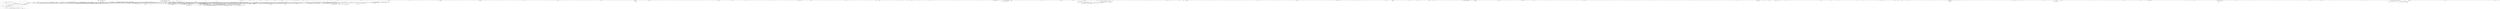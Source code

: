 digraph G {
    subgraph 1 {
        graph [ label=src ];
        8148 [ label="parse.y",metric1=0 ];
        8149 [ label="parse.c",metric1=0 ];
        subgraph 3405 {
            graph [ label=ipc ];
            8460 [ label="file_descriptor_set_posix.cc",metric1=0 ];
            8461 [ label="ipc_channel_posix.cc",metric1=0 ];
            8462 [ label="ipc_channel_proxy.cc",metric1=0 ];
            8463 [ label="ipc_logging.cc",metric1=0 ];
            8464 [ label="ipc_message.cc",metric1=0 ];
            8465 [ label="ipc_message_utils.cc",metric1=0 ];
            8466 [ label="ipc_sync_channel.cc",metric1=0 ];
            8467 [ label="ipc_sync_message.cc",metric1=0 ];
        }
        subgraph 3829 {
            graph [ label=gfx ];
            7968 [ label="blit.cc",metric1=0 ];
            7969 [ label="canvas.cc",metric1=0 ];
            7970 [ label="canvas_linux.cc",metric1=0 ];
            7974 [ label="color_utils.cc",metric1=0 ];
            7975 [ label="font_gtk.cc",metric1=0 ];
            7976 [ label="font_skia.cc",metric1=0 ];
            7977 [ label="gfx_paths.cc",metric1=0 ];
            7978 [ label="path.cc",metric1=0 ];
            7979 [ label="rect.cc",metric1=0 ];
            7980 [ label="size.cc",metric1=0 ];
            7981 [ label="skbitmap_operations.cc",metric1=0 ];
            7982 [ label="skia_utils_gtk.cc",metric1=0 ];
            7983 [ label="gtk_native_view_id_manager.cc",metric1=0 ];
            7984 [ label="gtk_util.cc",metric1=0 ];
            subgraph 7971 {
                graph [ label=codec ];
                7972 [ label="jpeg_codec.cc",metric1=0 ];
                7973 [ label="png_codec.cc",metric1=0 ];
            }
        }
        subgraph 4049 {
            graph [ label=media ];
            subgraph 8602 {
                graph [ label=omx ];
                8603 [ label="omx_codec.cc",metric1=0 ];
                8604 [ label="omx_configurator.cc",metric1=0 ];
            }
            subgraph 8659 {
                graph [ label=audio ];
                8660 [ label="audio_util.cc",metric1=0 ];
                8661 [ label="fake_audio_output_stream.cc",metric1=0 ];
                8665 [ label="simple_sources.cc",metric1=0 ];
                subgraph 8662 {
                    graph [ label=linux ];
                    8663 [ label="audio_manager_linux.cc",metric1=0 ];
                    8664 [ label="alsa_output.cc",metric1=0 ];
                }
            }
            subgraph 8666 {
                graph [ label=base ];
                8667 [ label="buffer_queue.cc",metric1=0 ];
                8668 [ label="clock_impl.cc",metric1=0 ];
                8669 [ label="data_buffer.cc",metric1=0 ];
                8670 [ label="pipeline_impl.cc",metric1=0 ];
                8671 [ label="seekable_buffer.cc",metric1=0 ];
                8672 [ label="synchronizer.cc",metric1=0 ];
                8673 [ label="video_frame.cc",metric1=0 ];
                8674 [ label="yuv_convert.cc",metric1=0 ];
            }
            subgraph 8675 {
                graph [ label=ffmpeg ];
                8676 [ label="file_protocol.cc",metric1=0 ];
            }
            subgraph 8677 {
                graph [ label=filters ];
                8678 [ label="audio_renderer_algorithm_base.cc",metric1=0 ];
                8679 [ label="audio_renderer_algorithm_default.cc",metric1=0 ];
                8680 [ label="audio_renderer_algorithm_ola.cc",metric1=0 ];
                8681 [ label="audio_renderer_base.cc",metric1=0 ];
                8682 [ label="audio_renderer_impl.cc",metric1=0 ];
                8683 [ label="bitstream_converter.cc",metric1=0 ];
                8684 [ label="ffmpeg_audio_decoder.cc",metric1=0 ];
                8685 [ label="ffmpeg_demuxer.cc",metric1=0 ];
                8686 [ label="ffmpeg_glue.cc",metric1=0 ];
                8687 [ label="ffmpeg_video_decode_engine.cc",metric1=0 ];
                8688 [ label="file_data_source.cc",metric1=0 ];
                8689 [ label="null_audio_renderer.cc",metric1=0 ];
                8690 [ label="omx_video_decode_engine.cc",metric1=0 ];
                8691 [ label="video_decoder_impl.cc",metric1=0 ];
                8692 [ label="video_renderer_base.cc",metric1=0 ];
            }
        }
        subgraph 5402 {
            graph [ label=chrome ];
            subgraph 6754 {
                graph [ label=common ];
                6772 [ label="chrome_plugin_lib.cc",metric1=0 ];
                6773 [ label="chrome_plugin_util.cc",metric1=0 ];
                6774 [ label="db_message_filter.cc",metric1=0 ];
                6775 [ label="jstemplate_builder.cc",metric1=0 ];
                6776 [ label="libxml_utils.cc",metric1=0 ];
                6777 [ label="native_web_keyboard_event_linux.cc",metric1=0 ];
                6778 [ label="platform_util_linux.cc",metric1=0 ];
                6779 [ label="resource_dispatcher.cc",metric1=0 ];
                6780 [ label="security_filter_peer.cc",metric1=0 ];
                6781 [ label="socket_stream_dispatcher.cc",metric1=0 ];
                6782 [ label="spellcheck_common.cc",metric1=0 ];
                6783 [ label="sqlite_compiled_statement.cc",metric1=0 ];
                6784 [ label="sqlite_utils.cc",metric1=0 ];
                6785 [ label="thumbnail_score.cc",metric1=0 ];
                6786 [ label="visitedlink_common.cc",metric1=0 ];
                6787 [ label="webmessageportchannel_impl.cc",metric1=0 ];
                6788 [ label="zip.cc",metric1=0 ];
                6789 [ label="child_process.cc",metric1=0 ];
                6790 [ label="child_process_info.cc",metric1=0 ];
                6791 [ label="child_process_logging_linux.cc",metric1=0 ];
                6792 [ label="child_thread.cc",metric1=0 ];
                6793 [ label="common_param_traits.cc",metric1=0 ];
                6794 [ label="debug_flags.cc",metric1=0 ];
                6795 [ label="logging_chrome.cc",metric1=0 ];
                6796 [ label="message_router.cc",metric1=0 ];
                6797 [ label="nacl_cmd_line.cc",metric1=0 ];
                6798 [ label="notification_registrar.cc",metric1=0 ];
                6799 [ label="notification_service.cc",metric1=0 ];
                6800 [ label="process_watcher_posix.cc",metric1=0 ];
                6801 [ label="property_bag.cc",metric1=0 ];
                6802 [ label="sandbox_init_wrapper_linux.cc",metric1=0 ];
                6803 [ label="time_format.cc",metric1=0 ];
                7563 [ label="chrome_paths.cc",metric1=0 ];
                7564 [ label="chrome_paths_linux.cc",metric1=0 ];
                subgraph 6755 {
                    graph [ label=desktop_notifications ];
                    6756 [ label="active_notification_tracker.cc",metric1=0 ];
                }
                subgraph 6757 {
                    graph [ label=extensions ];
                    6758 [ label="extension.cc",metric1=0 ];
                    6759 [ label="extension_action.cc",metric1=0 ];
                    6760 [ label="extension_file_util.cc",metric1=0 ];
                    6761 [ label="extension_l10n_util.cc",metric1=0 ];
                    6762 [ label="extension_message_bundle.cc",metric1=0 ];
                    6763 [ label="extension_message_filter_peer.cc",metric1=0 ];
                    6764 [ label="extension_unpacker.cc",metric1=0 ];
                    6765 [ label="update_manifest.cc",metric1=0 ];
                    6766 [ label="url_pattern.cc",metric1=0 ];
                    6767 [ label="user_script.cc",metric1=0 ];
                }
                subgraph 6768 {
                    graph [ label=net ];
                    6769 [ label="url_request_intercept_job.cc",metric1=0 ];
                }
                subgraph 6770 {
                    graph [ label=appcache ];
                    6771 [ label="appcache_dispatcher.cc",metric1=0 ];
                }
            }
            subgraph 6818 {
                graph [ label=browser ];
                6819 [ label="accessibility_events.cc",metric1=0 ];
                6820 [ label="alternate_nav_url_fetcher.cc",metric1=0 ];
                6821 [ label="app_menu_model.cc",metric1=0 ];
                6822 [ label="app_modal_dialog_gtk.cc",metric1=0 ];
                6823 [ label="app_modal_dialog_queue.cc",metric1=0 ];
                6838 [ label="autocomplete_history_manager.cc",metric1=0 ];
                6868 [ label="back_forward_menu_model.cc",metric1=0 ];
                6869 [ label="blocked_popup_container.cc",metric1=0 ];
                6881 [ label="browser.cc",metric1=0 ];
                6882 [ label="browser_about_handler.cc",metric1=0 ];
                6883 [ label="browser_init.cc",metric1=0 ];
                6884 [ label="browser_list_gtk.cc",metric1=0 ];
                6885 [ label="browser_list.cc",metric1=0 ];
                6886 [ label="browser_main.cc",metric1=0 ];
                6887 [ label="browser_main_gtk.cc",metric1=0 ];
                6888 [ label="browser_process_impl.cc",metric1=0 ];
                6889 [ label="browser_process_sub_thread.cc",metric1=0 ];
                6890 [ label="browser_shutdown.cc",metric1=0 ];
                6891 [ label="browser_theme_pack.cc",metric1=0 ];
                6892 [ label="browser_theme_provider_gtk.cc",metric1=0 ];
                6893 [ label="browser_theme_provider.cc",metric1=0 ];
                6894 [ label="browser_url_handler.cc",metric1=0 ];
                6895 [ label="browsing_data_appcache_helper.cc",metric1=0 ];
                6896 [ label="browsing_data_database_helper.cc",metric1=0 ];
                6897 [ label="browsing_data_remover.cc",metric1=0 ];
                6898 [ label="browsing_instance.cc",metric1=0 ];
                6899 [ label="bug_report_util.cc",metric1=0 ];
                6900 [ label="cancelable_request.cc",metric1=0 ];
                6901 [ label="cert_store.cc",metric1=0 ];
                6902 [ label="character_encoding.cc",metric1=0 ];
                6903 [ label="child_process_host.cc",metric1=0 ];
                6904 [ label="child_process_launcher.cc",metric1=0 ];
                6905 [ label="child_process_security_policy.cc",metric1=0 ];
                6906 [ label="chrome_plugin_browsing_context.cc",metric1=0 ];
                6907 [ label="chrome_plugin_host.cc",metric1=0 ];
                6908 [ label="chrome_thread.cc",metric1=0 ];
                6909 [ label="content_exceptions_table_model.cc",metric1=0 ];
                6910 [ label="content_setting_bubble_model.cc",metric1=0 ];
                6911 [ label="content_setting_combo_model.cc",metric1=0 ];
                6912 [ label="cookie_modal_dialog.cc",metric1=0 ];
                6913 [ label="cookies_tree_model.cc",metric1=0 ];
                6918 [ label="dock_info_gtk.cc",metric1=0 ];
                6919 [ label="dock_info.cc",metric1=0 ];
                6961 [ label="encoding_menu_controller.cc",metric1=0 ];
                7007 [ label="external_protocol_handler.cc",metric1=0 ];
                7008 [ label="fav_icon_helper.cc",metric1=0 ];
                7009 [ label="favicon_service.cc",metric1=0 ];
                7010 [ label="file_watcher_inotify.cc",metric1=0 ];
                7011 [ label="first_run.cc",metric1=0 ];
                7012 [ label="first_run_gtk.cc",metric1=0 ];
                7013 [ label="gears_integration.cc",metric1=0 ];
                7024 [ label="google_url_tracker.cc",metric1=0 ];
                7025 [ label="google_util.cc",metric1=0 ];
                7026 [ label="gpu_process_host.cc",metric1=0 ];
                7158 [ label="host_content_settings_map.cc",metric1=0 ];
                7159 [ label="host_zoom_map.cc",metric1=0 ];
                7160 [ label="icon_loader.cc",metric1=0 ];
                7161 [ label="icon_manager.cc",metric1=0 ];
                7180 [ label="input_window_dialog_gtk.cc",metric1=0 ];
                7181 [ label="intranet_redirect_detector.cc",metric1=0 ];
                7182 [ label="jankometer.cc",metric1=0 ];
                7183 [ label="js_modal_dialog.cc",metric1=0 ];
                7184 [ label="js_modal_dialog_gtk.cc",metric1=0 ];
                7185 [ label="language_order_table_model.cc",metric1=0 ];
                7186 [ label="login_prompt.cc",metric1=0 ];
                7187 [ label="login_prompt_gtk.cc",metric1=0 ];
                7188 [ label="memory_details.cc",metric1=0 ];
                7189 [ label="memory_details_linux.cc",metric1=0 ];
                7190 [ label="memory_purger.cc",metric1=0 ];
                7191 [ label="message_box_handler.cc",metric1=0 ];
                7192 [ label="meta_table_helper.cc",metric1=0 ];
                7197 [ label="modal_html_dialog_delegate.cc",metric1=0 ];
                7229 [ label="ntp_background_util.cc",metric1=0 ];
                7230 [ label="omnibox_search_hint.cc",metric1=0 ];
                7231 [ label="options_page_base.cc",metric1=0 ];
                7232 [ label="options_util.cc",metric1=0 ];
                7233 [ label="page_info_model.cc",metric1=0 ];
                7234 [ label="page_menu_model.cc",metric1=0 ];
                7235 [ label="page_state.cc",metric1=0 ];
                7247 [ label="plugin_installer.cc",metric1=0 ];
                7248 [ label="plugin_process_host.cc",metric1=0 ];
                7249 [ label="plugin_service.cc",metric1=0 ];
                7250 [ label="possible_url_model.cc",metric1=0 ];
                7251 [ label="power_save_blocker_stub.cc",metric1=0 ];
                7252 [ label="pref_service.cc",metric1=0 ];
                7264 [ label="process_singleton_linux.cc",metric1=0 ];
                7265 [ label="profile.cc",metric1=0 ];
                7266 [ label="profile_manager.cc",metric1=0 ];
                7303 [ label="renderer_preferences_util.cc",metric1=0 ];
                7316 [ label="search_versus_navigate_classifier.cc",metric1=0 ];
                7325 [ label="session_startup_pref.cc",metric1=0 ];
                7332 [ label="shell_integration_linux.cc",metric1=0 ];
                7333 [ label="spellcheck_host.cc",metric1=0 ];
                7334 [ label="spellchecker_linux.cc",metric1=0 ];
                7346 [ label="transport_security_persister.cc",metric1=0 ];
                7389 [ label="task_manager.cc",metric1=0 ];
                7390 [ label="task_manager_resource_providers.cc",metric1=0 ];
                7391 [ label="thumbnail_store.cc",metric1=0 ];
                7392 [ label="toolbar_model.cc",metric1=0 ];
                7399 [ label="user_data_manager.cc",metric1=0 ];
                7400 [ label="user_style_sheet_watcher.cc",metric1=0 ];
                7401 [ label="utility_process_host.cc",metric1=0 ];
                7402 [ label="visitedlink_master.cc",metric1=0 ];
                7410 [ label="window_sizer.cc",metric1=0 ];
                7411 [ label="window_sizer_linux.cc",metric1=0 ];
                7416 [ label="zygote_host_linux.cc",metric1=0 ];
                7417 [ label="zygote_main_linux.cc",metric1=0 ];
                7424 [ label="crash_handler_host_linux_stub.cc",metric1=0 ];
                subgraph 6824 {
                    graph [ label=appcache ];
                    6825 [ label="appcache_dispatcher_host.cc",metric1=0 ];
                    6826 [ label="chrome_appcache_service.cc",metric1=0 ];
                    6827 [ label="view_appcache_internals_job_factory.cc",metric1=0 ];
                }
                subgraph 6828 {
                    graph [ label=autocomplete ];
                    6829 [ label="autocomplete.cc",metric1=0 ];
                    6830 [ label="autocomplete_edit.cc",metric1=0 ];
                    6831 [ label="autocomplete_edit_view_gtk.cc",metric1=0 ];
                    6832 [ label="autocomplete_popup_model.cc",metric1=0 ];
                    6833 [ label="autocomplete_popup_view_gtk.cc",metric1=0 ];
                    6834 [ label="history_contents_provider.cc",metric1=0 ];
                    6835 [ label="history_url_provider.cc",metric1=0 ];
                    6836 [ label="keyword_provider.cc",metric1=0 ];
                    6837 [ label="search_provider.cc",metric1=0 ];
                }
                subgraph 6839 {
                    graph [ label=autofill ];
                    6840 [ label="address_field.cc",metric1=0 ];
                    6841 [ label="address.cc",metric1=0 ];
                    6842 [ label="autofill_dialog_gtk.cc",metric1=0 ];
                    6843 [ label="autofill_download.cc",metric1=0 ];
                    6844 [ label="autofill_infobar_delegate.cc",metric1=0 ];
                    6845 [ label="autofill_manager.cc",metric1=0 ];
                    6846 [ label="autofill_profile.cc",metric1=0 ];
                    6847 [ label="autofill_xml_parser.cc",metric1=0 ];
                    6848 [ label="contact_info.cc",metric1=0 ];
                    6849 [ label="credit_card_field.cc",metric1=0 ];
                    6850 [ label="credit_card.cc",metric1=0 ];
                    6851 [ label="form_field.cc",metric1=0 ];
                    6852 [ label="form_structure.cc",metric1=0 ];
                    6853 [ label="name_field.cc",metric1=0 ];
                    6854 [ label="personal_data_manager.cc",metric1=0 ];
                    6855 [ label="phone_number.cc",metric1=0 ];
                }
                subgraph 6856 {
                    graph [ label=automation ];
                    6857 [ label="automation_extension_function.cc",metric1=0 ];
                    6858 [ label="automation_profile_impl.cc",metric1=0 ];
                    6859 [ label="automation_provider_gtk.cc",metric1=0 ];
                    6860 [ label="automation_provider.cc",metric1=0 ];
                    6861 [ label="automation_provider_list.cc",metric1=0 ];
                    6862 [ label="automation_provider_observers.cc",metric1=0 ];
                    6863 [ label="automation_resource_message_filter.cc",metric1=0 ];
                    6864 [ label="chrome_frame_automation_provider.cc",metric1=0 ];
                    6865 [ label="url_request_automation_job.cc",metric1=0 ];
                    6866 [ label="extension_port_container.cc",metric1=0 ];
                    6867 [ label="ui_controls_linux.cc",metric1=0 ];
                }
                subgraph 6870 {
                    graph [ label=bookmarks ];
                    6871 [ label="bookmark_codec.cc",metric1=0 ];
                    6872 [ label="bookmark_context_menu_controller.cc",metric1=0 ];
                    6873 [ label="bookmark_drag_data.cc",metric1=0 ];
                    6874 [ label="bookmark_folder_tree_model.cc",metric1=0 ];
                    6875 [ label="bookmark_index.cc",metric1=0 ];
                    6876 [ label="bookmark_html_writer.cc",metric1=0 ];
                    6877 [ label="bookmark_model.cc",metric1=0 ];
                    6878 [ label="bookmark_storage.cc",metric1=0 ];
                    6879 [ label="bookmark_table_model.cc",metric1=0 ];
                    6880 [ label="bookmark_utils.cc",metric1=0 ];
                }
                subgraph 6914 {
                    graph [ label=diagnostics ];
                    6915 [ label="diagnostics_main.cc",metric1=0 ];
                    6916 [ label="diagnostics_model.cc",metric1=0 ];
                    6917 [ label="recon_diagnostics.cc",metric1=0 ];
                }
                subgraph 6920 {
                    graph [ label=dom_ui ];
                    6921 [ label="app_launcher_ui.cc",metric1=0 ];
                    6922 [ label="bookmarks_ui.cc",metric1=0 ];
                    6923 [ label="chrome_url_data_manager.cc",metric1=0 ];
                    6924 [ label="devtools_ui.cc",metric1=0 ];
                    6925 [ label="dom_ui.cc",metric1=0 ];
                    6926 [ label="dom_ui_factory.cc",metric1=0 ];
                    6927 [ label="dom_ui_favicon_source.cc",metric1=0 ];
                    6928 [ label="dom_ui_theme_source.cc",metric1=0 ];
                    6929 [ label="dom_ui_thumbnail_source.cc",metric1=0 ];
                    6930 [ label="downloads_dom_handler.cc",metric1=0 ];
                    6931 [ label="downloads_ui.cc",metric1=0 ];
                    6932 [ label="eula_ui.cc",metric1=0 ];
                    6933 [ label="fileicon_source.cc",metric1=0 ];
                    6934 [ label="filebrowse_ui.cc",metric1=0 ];
                    6935 [ label="history_ui.cc",metric1=0 ];
                    6936 [ label="html_dialog_tab_contents_delegate.cc",metric1=0 ];
                    6937 [ label="html_dialog_ui.cc",metric1=0 ];
                    6938 [ label="mediaplayer_ui.cc",metric1=0 ];
                    6939 [ label="most_visited_handler.cc",metric1=0 ];
                    6940 [ label="net_internals_ui.cc",metric1=0 ];
                    6941 [ label="new_tab_page_sync_handler.cc",metric1=4 ];
                    6942 [ label="new_tab_ui.cc",metric1=23 ];
                    6943 [ label="ntp_resource_cache.cc",metric1=5 ];
                    6944 [ label="plugins_ui.cc",metric1=0 ];
                    6945 [ label="print_ui.cc",metric1=0 ];
                    6946 [ label="shown_sections_handler.cc",metric1=0 ];
                    6947 [ label="tips_handler.cc",metric1=0 ];
                }
                subgraph 6948 {
                    graph [ label=download ];
                    6949 [ label="download_file.cc",metric1=0 ];
                    6950 [ label="download_item_model.cc",metric1=0 ];
                    6951 [ label="download_manager.cc",metric1=0 ];
                    6952 [ label="download_request_manager.cc",metric1=0 ];
                    6953 [ label="download_shelf.cc",metric1=0 ];
                    6954 [ label="download_util.cc",metric1=0 ];
                    6955 [ label="drag_download_file.cc",metric1=0 ];
                    6956 [ label="drag_download_util.cc",metric1=0 ];
                    6957 [ label="save_file.cc",metric1=0 ];
                    6958 [ label="save_file_manager.cc",metric1=0 ];
                    6959 [ label="save_item.cc",metric1=0 ];
                    6960 [ label="save_package.cc",metric1=0 ];
                }
                subgraph 6962 {
                    graph [ label=extensions ];
                    6963 [ label="convert_user_script.cc",metric1=0 ];
                    6964 [ label="crashed_extension_infobar.cc",metric1=0 ];
                    6965 [ label="crx_installer.cc",metric1=0 ];
                    6966 [ label="extension_accessibility_api.cc",metric1=0 ];
                    6967 [ label="extension_bookmarks_module.cc",metric1=0 ];
                    6968 [ label="extension_bookmark_manager_api.cc",metric1=0 ];
                    6969 [ label="extension_clipboard_api.cc",metric1=0 ];
                    6970 [ label="extension_context_menu_api.cc",metric1=0 ];
                    6971 [ label="extension_context_menu_model.cc",metric1=0 ];
                    6972 [ label="extension_creator.cc",metric1=0 ];
                    6973 [ label="extension_data_deleter.cc",metric1=0 ];
                    6974 [ label="extension_disabled_infobar_delegate.cc",metric1=0 ];
                    6975 [ label="extension_devtools_bridge.cc",metric1=0 ];
                    6976 [ label="extension_dom_ui.cc",metric1=0 ];
                    6977 [ label="execute_code_in_tab_function.cc",metric1=0 ];
                    6978 [ label="extension_browser_event_router.cc",metric1=0 ];
                    6979 [ label="extension_function.cc",metric1=0 ];
                    6980 [ label="extension_function_dispatcher.cc",metric1=0 ];
                    6981 [ label="extension_history_api.cc",metric1=0 ];
                    6982 [ label="extension_host.cc",metric1=0 ];
                    6983 [ label="extension_idle_api.cc",metric1=0 ];
                    6984 [ label="extension_infobar_delegate.cc",metric1=0 ];
                    6985 [ label="extension_install_ui.cc",metric1=0 ];
                    6986 [ label="extension_menu_manager.cc",metric1=0 ];
                    6987 [ label="extension_message_service.cc",metric1=0 ];
                    6988 [ label="extension_metrics_module.cc",metric1=0 ];
                    6989 [ label="extension_page_actions_module.cc",metric1=0 ];
                    6990 [ label="extension_popup_api.cc",metric1=0 ];
                    6991 [ label="extension_prefs.cc",metric1=0 ];
                    6992 [ label="extension_process_manager.cc",metric1=0 ];
                    6993 [ label="extension_protocols.cc",metric1=0 ];
                    6994 [ label="extension_shelf_model.cc",metric1=0 ];
                    6995 [ label="extension_tabs_module.cc",metric1=0 ];
                    6996 [ label="extension_toolbar_model.cc",metric1=0 ];
                    6997 [ label="extension_toolstrip_api.cc",metric1=0 ];
                    6998 [ label="extension_updater.cc",metric1=0 ];
                    6999 [ label="extensions_quota_service.cc",metric1=0 ];
                    7000 [ label="extensions_service.cc",metric1=0 ];
                    7001 [ label="extensions_ui.cc",metric1=0 ];
                    7002 [ label="external_pref_extension_provider.cc",metric1=0 ];
                    7003 [ label="sandboxed_extension_unpacker.cc",metric1=0 ];
                    7004 [ label="theme_installed_infobar_delegate.cc",metric1=0 ];
                    7005 [ label="user_script_listener.cc",metric1=0 ];
                    7006 [ label="user_script_master.cc",metric1=0 ];
                }
                subgraph 7014 {
                    graph [ label=geolocation ];
                    7015 [ label="access_token_store.cc",metric1=0 ];
                    7016 [ label="geolocation_dispatcher_host.cc",metric1=0 ];
                    7017 [ label="geolocation_permission_context.cc",metric1=0 ];
                    7018 [ label="geolocation_content_settings_map.cc",metric1=0 ];
                    7019 [ label="location_arbitrator.cc",metric1=0 ];
                    7020 [ label="network_location_provider.cc",metric1=0 ];
                    7021 [ label="network_location_request.cc",metric1=0 ];
                    7022 [ label="wifi_data_provider_common.cc",metric1=0 ];
                    7023 [ label="wifi_data_provider_linux.cc",metric1=0 ];
                }
                subgraph 7027 {
                    graph [ label=gtk ];
                    7028 [ label="about_chrome_dialog.cc",metric1=0 ];
                    7029 [ label="accessibility_event_router_gtk.cc",metric1=0 ];
                    7030 [ label="back_forward_button_gtk.cc",metric1=0 ];
                    7031 [ label="bookmark_bar_gtk.cc",metric1=0 ];
                    7032 [ label="bookmark_bar_instructions_gtk.cc",metric1=0 ];
                    7033 [ label="bookmark_bubble_gtk.cc",metric1=0 ];
                    7034 [ label="bookmark_editor_gtk.cc",metric1=0 ];
                    7035 [ label="bookmark_manager_gtk.cc",metric1=0 ];
                    7036 [ label="bookmark_menu_controller_gtk.cc",metric1=0 ];
                    7037 [ label="bookmark_tree_model.cc",metric1=0 ];
                    7038 [ label="bookmark_utils_gtk.cc",metric1=0 ];
                    7039 [ label="browser_actions_toolbar_gtk.cc",metric1=0 ];
                    7040 [ label="browser_titlebar.cc",metric1=0 ];
                    7041 [ label="browser_toolbar_gtk.cc",metric1=0 ];
                    7042 [ label="browser_window_gtk.cc",metric1=0 ];
                    7043 [ label="certificate_manager.cc",metric1=0 ];
                    7044 [ label="certificate_dialogs.cc",metric1=0 ];
                    7045 [ label="certificate_viewer.cc",metric1=0 ];
                    7046 [ label="clear_browsing_data_dialog_gtk.cc",metric1=0 ];
                    7047 [ label="constrained_window_gtk.cc",metric1=0 ];
                    7048 [ label="content_blocked_bubble_gtk.cc",metric1=0 ];
                    7049 [ label="gtk_chrome_cookie_view.cc",metric1=0 ];
                    7050 [ label="create_application_shortcuts_dialog_gtk.cc",metric1=0 ];
                    7051 [ label="custom_button.cc",metric1=0 ];
                    7052 [ label="custom_drag.cc",metric1=0 ];
                    7053 [ label="dialogs_gtk.cc",metric1=0 ];
                    7054 [ label="download_in_progress_dialog_gtk.cc",metric1=0 ];
                    7055 [ label="download_item_gtk.cc",metric1=0 ];
                    7056 [ label="download_shelf_gtk.cc",metric1=0 ];
                    7057 [ label="download_started_animation_gtk.cc",metric1=0 ];
                    7058 [ label="edit_search_engine_dialog.cc",metric1=0 ];
                    7059 [ label="extension_install_prompt_gtk.cc",metric1=0 ];
                    7060 [ label="extension_installed_bubble_gtk.cc",metric1=0 ];
                    7061 [ label="extension_popup_gtk.cc",metric1=0 ];
                    7062 [ label="external_protocol_dialog_gtk.cc",metric1=0 ];
                    7063 [ label="find_bar_gtk.cc",metric1=0 ];
                    7064 [ label="first_run_bubble.cc",metric1=0 ];
                    7065 [ label="first_run_dialog.cc",metric1=0 ];
                    7066 [ label="focus_store_gtk.cc",metric1=0 ];
                    7067 [ label="fullscreen_exit_bubble_gtk.cc",metric1=0 ];
                    7068 [ label="go_button_gtk.cc",metric1=0 ];
                    7069 [ label="gtk_chrome_button.cc",metric1=0 ];
                    7070 [ label="gtk_chrome_link_button.cc",metric1=0 ];
                    7071 [ label="gtk_chrome_shrinkable_hbox.cc",metric1=0 ];
                    7072 [ label="gtk_expanded_container.cc",metric1=0 ];
                    7073 [ label="gtk_floating_container.cc",metric1=0 ];
                    7074 [ label="gtk_theme_provider.cc",metric1=0 ];
                    7075 [ label="gtk_tree.cc",metric1=0 ];
                    7076 [ label="gtk_util.cc",metric1=0 ];
                    7077 [ label="hover_controller_gtk.cc",metric1=0 ];
                    7078 [ label="html_dialog_gtk.cc",metric1=0 ];
                    7079 [ label="hung_renderer_dialog_gtk.cc",metric1=0 ];
                    7080 [ label="import_dialog_gtk.cc",metric1=0 ];
                    7081 [ label="import_lock_dialog_gtk.cc",metric1=0 ];
                    7082 [ label="import_progress_dialog_gtk.cc",metric1=0 ];
                    7083 [ label="info_bubble_gtk.cc",metric1=0 ];
                    7084 [ label="infobar_container_gtk.cc",metric1=0 ];
                    7085 [ label="infobar_gtk.cc",metric1=0 ];
                    7086 [ label="keyword_editor_view.cc",metric1=0 ];
                    7087 [ label="list_store_favicon_loader.cc",metric1=0 ];
                    7088 [ label="location_bar_view_gtk.cc",metric1=0 ];
                    7089 [ label="menu_bar_helper.cc",metric1=0 ];
                    7090 [ label="menu_gtk.cc",metric1=0 ];
                    7091 [ label="meta_frames.cc",metric1=0 ];
                    7092 [ label="nine_box.cc",metric1=0 ];
                    7097 [ label="overflow_button.cc",metric1=0 ];
                    7117 [ label="page_info_window_gtk.cc",metric1=0 ];
                    7118 [ label="process_singleton_dialog.cc",metric1=0 ];
                    7119 [ label="repost_form_warning_gtk.cc",metric1=0 ];
                    7120 [ label="rounded_window.cc",metric1=0 ];
                    7121 [ label="slide_animator_gtk.cc",metric1=0 ];
                    7122 [ label="status_bubble_gtk.cc",metric1=0 ];
                    7123 [ label="tab_contents_container_gtk.cc",metric1=0 ];
                    7124 [ label="tab_contents_drag_source.cc",metric1=0 ];
                    7131 [ label="task_manager_gtk.cc",metric1=0 ];
                    7132 [ label="theme_install_bubble_view_gtk.cc",metric1=0 ];
                    7133 [ label="toolbar_star_toggle_gtk.cc",metric1=0 ];
                    7134 [ label="translate_infobars.cc",metric1=0 ];
                    7135 [ label="view_id_util.cc",metric1=0 ];
                    subgraph 7093 {
                        graph [ label=notifications ];
                        7094 [ label="balloon_view_gtk.cc",metric1=0 ];
                        7095 [ label="balloon_view_host_gtk.cc",metric1=0 ];
                        7096 [ label="notification_options_menu_model.cc",metric1=0 ];
                    }
                    subgraph 7098 {
                        graph [ label=options ];
                        7099 [ label="advanced_contents_gtk.cc",metric1=0 ];
                        7100 [ label="advanced_page_gtk.cc",metric1=0 ];
                        7101 [ label="content_exception_editor.cc",metric1=0 ];
                        7102 [ label="content_exceptions_window_gtk.cc",metric1=0 ];
                        7103 [ label="content_filter_page_gtk.cc",metric1=0 ];
                        7104 [ label="content_page_gtk.cc",metric1=0 ];
                        7105 [ label="content_settings_window_gtk.cc",metric1=0 ];
                        7106 [ label="cookie_filter_page_gtk.cc",metric1=0 ];
                        7107 [ label="cookies_view.cc",metric1=0 ];
                        7108 [ label="fonts_languages_window_gtk.cc",metric1=0 ];
                        7109 [ label="fonts_page_gtk.cc",metric1=0 ];
                        7110 [ label="general_page_gtk.cc",metric1=0 ];
                        7111 [ label="languages_page_gtk.cc",metric1=0 ];
                        7112 [ label="options_window_gtk.cc",metric1=0 ];
                        7113 [ label="passwords_exceptions_page_gtk.cc",metric1=0 ];
                        7114 [ label="passwords_exceptions_window_gtk.cc",metric1=0 ];
                        7115 [ label="passwords_page_gtk.cc",metric1=0 ];
                        7116 [ label="url_picker_dialog_gtk.cc",metric1=0 ];
                    }
                    subgraph 7125 {
                        graph [ label=tabs ];
                        7126 [ label="dragged_tab_controller_gtk.cc",metric1=0 ];
                        7127 [ label="dragged_tab_gtk.cc",metric1=0 ];
                        7128 [ label="tab_gtk.cc",metric1=0 ];
                        7129 [ label="tab_renderer_gtk.cc",metric1=0 ];
                        7130 [ label="tab_strip_gtk.cc",metric1=0 ];
                    }
                }
                subgraph 7136 {
                    graph [ label=history ];
                    7137 [ label="download_database.cc",metric1=0 ];
                    7138 [ label="expire_history_backend.cc",metric1=0 ];
                    7139 [ label="history.cc",metric1=0 ];
                    7140 [ label="history_backend.cc",metric1=0 ];
                    7141 [ label="history_database.cc",metric1=0 ];
                    7142 [ label="history_publisher_none.cc",metric1=0 ];
                    7143 [ label="history_types.cc",metric1=0 ];
                    7144 [ label="in_memory_database.cc",metric1=0 ];
                    7145 [ label="in_memory_history_backend.cc",metric1=0 ];
                    7146 [ label="page_usage_data.cc",metric1=0 ];
                    7147 [ label="query_parser.cc",metric1=0 ];
                    7148 [ label="snippet.cc",metric1=0 ];
                    7149 [ label="starred_url_database.cc",metric1=0 ];
                    7150 [ label="text_database.cc",metric1=0 ];
                    7151 [ label="text_database_manager.cc",metric1=0 ];
                    7152 [ label="thumbnail_database.cc",metric1=0 ];
                    7153 [ label="top_sites.cc",metric1=0 ];
                    7154 [ label="url_database.cc",metric1=0 ];
                    7155 [ label="visit_database.cc",metric1=0 ];
                    7156 [ label="visit_tracker.cc",metric1=0 ];
                    7157 [ label="visitsegment_database.cc",metric1=0 ];
                }
                subgraph 7162 {
                    graph [ label=importer ];
                    7163 [ label="firefox2_importer.cc",metric1=0 ];
                    7164 [ label="firefox3_importer.cc",metric1=0 ];
                    7165 [ label="firefox_importer_utils.cc",metric1=0 ];
                    7166 [ label="importer.cc",metric1=0 ];
                    7167 [ label="importer_list.cc",metric1=0 ];
                    7168 [ label="mork_reader.cc",metric1=0 ];
                    7169 [ label="nss_decryptor.cc",metric1=0 ];
                    7170 [ label="nss_decryptor_system_nss.cc",metric1=0 ];
                    7171 [ label="toolbar_importer.cc",metric1=0 ];
                }
                subgraph 7172 {
                    graph [ label=in_process_webkit ];
                    7173 [ label="browser_webkitclient_impl.cc",metric1=0 ];
                    7174 [ label="dom_storage_area.cc",metric1=0 ];
                    7175 [ label="dom_storage_context.cc",metric1=0 ];
                    7176 [ label="dom_storage_dispatcher_host.cc",metric1=0 ];
                    7177 [ label="dom_storage_namespace.cc",metric1=0 ];
                    7178 [ label="dom_storage_permission_request.cc",metric1=0 ];
                    7179 [ label="webkit_context.cc",metric1=0 ];
                }
                subgraph 7193 {
                    graph [ label=metrics ];
                    7194 [ label="histogram_synchronizer.cc",metric1=0 ];
                    7195 [ label="metrics_log.cc",metric1=0 ];
                    7196 [ label="metrics_service.cc",metric1=0 ];
                }
                subgraph 7198 {
                    graph [ label=nacl_host ];
                    7199 [ label="nacl_process_host.cc",metric1=0 ];
                }
                subgraph 7200 {
                    graph [ label=net ];
                    7201 [ label="chrome_net_log.cc",metric1=0 ];
                    7202 [ label="chrome_url_request_context.cc",metric1=0 ];
                    7203 [ label="dns_global.cc",metric1=0 ];
                    7204 [ label="dns_host_info.cc",metric1=0 ];
                    7205 [ label="dns_master.cc",metric1=0 ];
                    7206 [ label="metadata_url_request.cc",metric1=0 ];
                    7207 [ label="passive_log_collector.cc",metric1=0 ];
                    7208 [ label="resolve_proxy_msg_helper.cc",metric1=0 ];
                    7209 [ label="sdch_dictionary_fetcher.cc",metric1=0 ];
                    7210 [ label="sqlite_persistent_cookie_store.cc",metric1=0 ];
                    7211 [ label="url_fetcher.cc",metric1=0 ];
                    7212 [ label="url_fetcher_protect.cc",metric1=0 ];
                    7213 [ label="url_fixer_upper.cc",metric1=0 ];
                    7214 [ label="url_request_failed_dns_job.cc",metric1=0 ];
                    7215 [ label="url_request_mock_http_job.cc",metric1=0 ];
                    7216 [ label="url_request_mock_link_doctor_job.cc",metric1=0 ];
                    7217 [ label="url_request_slow_download_job.cc",metric1=0 ];
                    7218 [ label="url_request_tracking.cc",metric1=0 ];
                    7219 [ label="view_net_internals_job_factory.cc",metric1=0 ];
                    7418 [ label="ssl_config_service_manager_pref.cc",metric1=0 ];
                    subgraph 7220 {
                        graph [ label=websocket_experiment ];
                        7221 [ label="websocket_experiment_runner.cc",metric1=0 ];
                        7222 [ label="websocket_experiment_task.cc",metric1=0 ];
                    }
                }
                subgraph 7223 {
                    graph [ label=notifications ];
                    7224 [ label="balloon.cc",metric1=0 ];
                    7225 [ label="balloon_host.cc",metric1=0 ];
                    7226 [ label="balloon_collection.cc",metric1=0 ];
                    7227 [ label="desktop_notification_service.cc",metric1=0 ];
                    7228 [ label="notification_object_proxy.cc",metric1=0 ];
                }
                subgraph 7236 {
                    graph [ label=parsers ];
                    7237 [ label="metadata_parser_filebase.cc",metric1=0 ];
                    7238 [ label="metadata_parser_jpeg_factory.cc",metric1=0 ];
                    7239 [ label="metadata_parser_manager.cc",metric1=0 ];
                }
                subgraph 7240 {
                    graph [ label=password_manager ];
                    7241 [ label="encryptor_linux.cc",metric1=0 ];
                    7242 [ label="login_database.cc",metric1=0 ];
                    7243 [ label="password_form_manager.cc",metric1=0 ];
                    7244 [ label="password_manager.cc",metric1=0 ];
                    7245 [ label="password_store.cc",metric1=0 ];
                    7246 [ label="password_store_default.cc",metric1=0 ];
                }
                subgraph 7253 {
                    graph [ label=printing ];
                    7254 [ label="print_dialog_gtk.cc",metric1=0 ];
                    7255 [ label="print_job.cc",metric1=0 ];
                    7256 [ label="print_job_manager.cc",metric1=0 ];
                    7257 [ label="print_job_worker.cc",metric1=0 ];
                    7258 [ label="print_view_manager.cc",metric1=0 ];
                    7259 [ label="printer_query.cc",metric1=0 ];
                }
                subgraph 7260 {
                    graph [ label=privacy_blacklist ];
                    7261 [ label="blacklist.cc",metric1=0 ];
                    7262 [ label="blacklist_interceptor.cc",metric1=0 ];
                    7263 [ label="blacklist_request_info.cc",metric1=0 ];
                }
                subgraph 7267 {
                    graph [ label=renderer_host ];
                    7268 [ label="async_resource_handler.cc",metric1=0 ];
                    7269 [ label="audio_renderer_host.cc",metric1=0 ];
                    7270 [ label="backing_store_manager.cc",metric1=0 ];
                    7271 [ label="backing_store_proxy.cc",metric1=0 ];
                    7272 [ label="backing_store_x.cc",metric1=0 ];
                    7273 [ label="browser_render_process_host.cc",metric1=0 ];
                    7274 [ label="buffered_resource_handler.cc",metric1=0 ];
                    7275 [ label="cross_site_resource_handler.cc",metric1=0 ];
                    7276 [ label="database_dispatcher_host.cc",metric1=0 ];
                    7277 [ label="database_permission_request.cc",metric1=0 ];
                    7278 [ label="download_resource_handler.cc",metric1=0 ];
                    7279 [ label="download_throttling_resource_handler.cc",metric1=0 ];
                    7280 [ label="gtk_im_context_wrapper.cc",metric1=0 ];
                    7281 [ label="gtk_key_bindings_handler.cc",metric1=0 ];
                    7282 [ label="render_process_host.cc",metric1=0 ];
                    7283 [ label="render_sandbox_host_linux.cc",metric1=0 ];
                    7284 [ label="render_view_host.cc",metric1=0 ];
                    7285 [ label="render_widget_helper.cc",metric1=0 ];
                    7286 [ label="render_widget_host.cc",metric1=0 ];
                    7287 [ label="render_widget_host_view_gtk.cc",metric1=0 ];
                    7288 [ label="resource_dispatcher_host.cc",metric1=0 ];
                    7289 [ label="resource_message_filter.cc",metric1=0 ];
                    7290 [ label="resource_message_filter_gtk.cc",metric1=0 ];
                    7291 [ label="resource_queue.cc",metric1=0 ];
                    7292 [ label="safe_browsing_resource_handler.cc",metric1=0 ];
                    7293 [ label="save_file_resource_handler.cc",metric1=0 ];
                    7294 [ label="site_instance.cc",metric1=0 ];
                    7295 [ label="socket_stream_dispatcher_host.cc",metric1=0 ];
                    7296 [ label="socket_stream_host.cc",metric1=0 ];
                    7297 [ label="sync_resource_handler.cc",metric1=0 ];
                    7298 [ label="translation_service.cc",metric1=0 ];
                    7299 [ label="video_layer_proxy.cc",metric1=0 ];
                    7300 [ label="video_layer_x.cc",metric1=0 ];
                    7301 [ label="web_cache_manager.cc",metric1=0 ];
                    7302 [ label="x509_user_cert_resource_handler.cc",metric1=0 ];
                }
                subgraph 7304 {
                    graph [ label=safe_browsing ];
                    7305 [ label="chunk_range.cc",metric1=0 ];
                    7306 [ label="protocol_manager.cc",metric1=0 ];
                    7307 [ label="protocol_parser.cc",metric1=0 ];
                    7308 [ label="safe_browsing_blocking_page.cc",metric1=0 ];
                    7309 [ label="safe_browsing_database.cc",metric1=0 ];
                    7310 [ label="safe_browsing_database_bloom.cc",metric1=0 ];
                    7311 [ label="safe_browsing_service.cc",metric1=0 ];
                    7312 [ label="safe_browsing_store.cc",metric1=0 ];
                    7313 [ label="safe_browsing_store_file.cc",metric1=0 ];
                    7314 [ label="safe_browsing_store_sqlite.cc",metric1=0 ];
                    7315 [ label="safe_browsing_util.cc",metric1=0 ];
                }
                subgraph 7317 {
                    graph [ label=search_engines ];
                    7318 [ label="keyword_editor_controller.cc",metric1=0 ];
                    7319 [ label="template_url.cc",metric1=0 ];
                    7320 [ label="template_url_fetcher.cc",metric1=0 ];
                    7321 [ label="template_url_model.cc",metric1=0 ];
                    7322 [ label="template_url_parser.cc",metric1=0 ];
                    7323 [ label="template_url_prepopulate_data.cc",metric1=0 ];
                    7324 [ label="template_url_table_model.cc",metric1=0 ];
                }
                subgraph 7326 {
                    graph [ label=sessions ];
                    7327 [ label="base_session_service.cc",metric1=0 ];
                    7328 [ label="session_backend.cc",metric1=0 ];
                    7329 [ label="session_restore.cc",metric1=0 ];
                    7330 [ label="session_service.cc",metric1=0 ];
                    7331 [ label="tab_restore_service.cc",metric1=0 ];
                }
                subgraph 7335 {
                    graph [ label=ssl ];
                    7336 [ label="ssl_add_cert_handler.cc",metric1=0 ];
                    7337 [ label="ssl_blocking_page.cc",metric1=0 ];
                    7338 [ label="ssl_client_auth_handler_gtk.cc",metric1=0 ];
                    7339 [ label="ssl_error_handler.cc",metric1=0 ];
                    7340 [ label="ssl_error_info.cc",metric1=0 ];
                    7341 [ label="ssl_manager.cc",metric1=0 ];
                    7342 [ label="ssl_policy.cc",metric1=0 ];
                    7343 [ label="ssl_policy_backend.cc",metric1=0 ];
                }
                subgraph 7344 {
                    graph [ label=status_icons ];
                    7345 [ label="status_tray_manager.cc",metric1=0 ];
                }
                subgraph 7347 {
                    graph [ label=sync ];
                    7367 [ label="profile_sync_service.cc",metric1=0 ];
                    7368 [ label="sync_setup_flow.cc",metric1=0 ];
                    7369 [ label="sync_setup_wizard.cc",metric1=0 ];
                    7370 [ label="sync_ui_util.cc",metric1=0 ];
                    10906 [ label="notification_method.cc",metric1=0 ];
                    subgraph 7348 {
                        graph [ label=glue ];
                        7349 [ label="autofill_change_processor.cc",metric1=0 ];
                        7350 [ label="autofill_data_type_controller.cc",metric1=0 ];
                        7351 [ label="autofill_model_associator.cc",metric1=0 ];
                        7352 [ label="bookmark_change_processor.cc",metric1=0 ];
                        7353 [ label="bookmark_data_type_controller.cc",metric1=0 ];
                        7354 [ label="bookmark_model_associator.cc",metric1=0 ];
                        7355 [ label="data_type_manager_impl.cc",metric1=0 ];
                        7356 [ label="database_model_worker.cc",metric1=0 ];
                        7357 [ label="history_model_worker.cc",metric1=0 ];
                        7358 [ label="http_bridge.cc",metric1=0 ];
                        7359 [ label="preference_change_processor.cc",metric1=0 ];
                        7360 [ label="preference_data_type_controller.cc",metric1=0 ];
                        7361 [ label="preference_model_associator.cc",metric1=0 ];
                        7362 [ label="sync_backend_host.cc",metric1=0 ];
                        7363 [ label="typed_url_change_processor.cc",metric1=0 ];
                        7364 [ label="typed_url_data_type_controller.cc",metric1=0 ];
                        7365 [ label="typed_url_model_associator.cc",metric1=0 ];
                        7366 [ label="ui_model_worker.cc",metric1=0 ];
                    }
                    subgraph 7502 {
                        graph [ label=engine ];
                        7503 [ label="syncapi.cc",metric1=0 ];
                        9091 [ label="all_status.cc",metric1=0 ];
                        9092 [ label="apply_updates_command.cc",metric1=0 ];
                        9093 [ label="auth_watcher.cc",metric1=0 ];
                        9094 [ label="authenticator.cc",metric1=0 ];
                        9095 [ label="build_and_process_conflict_sets_command.cc",metric1=0 ];
                        9096 [ label="build_commit_command.cc",metric1=0 ];
                        9097 [ label="change_reorder_buffer.cc",metric1=0 ];
                        9098 [ label="conflict_resolver.cc",metric1=0 ];
                        9099 [ label="download_updates_command.cc",metric1=0 ];
                        9100 [ label="get_commit_ids_command.cc",metric1=0 ];
                        9101 [ label="idle_query_linux.cc",metric1=0 ];
                        9102 [ label="model_changing_syncer_command.cc",metric1=0 ];
                        9103 [ label="model_safe_worker.cc",metric1=0 ];
                        9108 [ label="post_commit_message_command.cc",metric1=0 ];
                        9109 [ label="process_commit_response_command.cc",metric1=0 ];
                        9110 [ label="process_updates_command.cc",metric1=0 ];
                        9111 [ label="resolve_conflicts_command.cc",metric1=0 ];
                        9112 [ label="store_timestamps_command.cc",metric1=0 ];
                        9113 [ label="syncer.cc",metric1=0 ];
                        9114 [ label="syncer_command.cc",metric1=0 ];
                        9115 [ label="syncer_end_command.cc",metric1=0 ];
                        9116 [ label="syncer_proto_util.cc",metric1=0 ];
                        9117 [ label="syncer_thread.cc",metric1=0 ];
                        9118 [ label="syncer_util.cc",metric1=0 ];
                        9119 [ label="update_applicator.cc",metric1=0 ];
                        9120 [ label="verify_updates_command.cc",metric1=0 ];
                        subgraph 9104 {
                            graph [ label=net ];
                            9105 [ label="gaia_authenticator.cc",metric1=0 ];
                            9106 [ label="server_connection_manager.cc",metric1=0 ];
                            9107 [ label="syncapi_server_connection_manager.cc",metric1=0 ];
                        }
                    }
                    subgraph 9060 {
                        graph [ label=notifier ];
                        subgraph 9061 {
                            graph [ label=base ];
                            9062 [ label="async_dns_lookup.cc",metric1=0 ];
                            9065 [ label="nethelpers.cc",metric1=0 ];
                            9066 [ label="network_status_detector_task_mt.cc",metric1=0 ];
                            9067 [ label="task_pump.cc",metric1=0 ];
                            subgraph 9063 {
                                graph [ label=linux ];
                                9064 [ label="async_network_alive_linux.cc",metric1=0 ];
                            }
                        }
                        subgraph 9068 {
                            graph [ label=communicator ];
                            9069 [ label="login.cc",metric1=0 ];
                            9070 [ label="login_settings.cc",metric1=0 ];
                            9071 [ label="single_login_attempt.cc",metric1=0 ];
                            9072 [ label="ssl_socket_adapter.cc",metric1=0 ];
                            9073 [ label="xmpp_connection_generator.cc",metric1=0 ];
                            9074 [ label="xmpp_socket_adapter.cc",metric1=0 ];
                        }
                        subgraph 9075 {
                            graph [ label=listener ];
                            9076 [ label="listen_task.cc",metric1=0 ];
                            9077 [ label="mediator_thread_impl.cc",metric1=0 ];
                            9078 [ label="send_update_task.cc",metric1=0 ];
                            9079 [ label="subscribe_task.cc",metric1=0 ];
                            9080 [ label="talk_mediator_impl.cc",metric1=0 ];
                        }
                    }
                    subgraph 9121 {
                        graph [ label=sessions ];
                        9122 [ label="ordered_commit_set.cc",metric1=0 ];
                        9123 [ label="status_controller.cc",metric1=0 ];
                        9124 [ label="sync_session.cc",metric1=0 ];
                    }
                    subgraph 9125 {
                        graph [ label=syncable ];
                        9126 [ label="directory_backing_store.cc",metric1=0 ];
                        9127 [ label="directory_manager.cc",metric1=0 ];
                        9128 [ label="model_type.cc",metric1=0 ];
                        9129 [ label="syncable.cc",metric1=0 ];
                    }
                    subgraph 9130 {
                        graph [ label=util ];
                        9131 [ label="crypto_helpers.cc",metric1=0 ];
                        9132 [ label="extensions_activity_monitor.cc",metric1=0 ];
                        9133 [ label="user_settings.cc",metric1=0 ];
                        9134 [ label="user_settings_posix.cc",metric1=0 ];
                    }
                }
                subgraph 7371 {
                    graph [ label=tab_contents ];
                    7372 [ label="infobar_delegate.cc",metric1=0 ];
                    7373 [ label="interstitial_page.cc",metric1=0 ];
                    7374 [ label="navigation_controller.cc",metric1=0 ];
                    7375 [ label="render_view_context_menu.cc",metric1=0 ];
                    7376 [ label="render_view_context_menu_gtk.cc",metric1=0 ];
                    7377 [ label="render_view_host_delegate_helper.cc",metric1=0 ];
                    7378 [ label="render_view_host_manager.cc",metric1=0 ];
                    7379 [ label="tab_contents.cc",metric1=0 ];
                    7380 [ label="tab_contents_view.cc",metric1=0 ];
                    7381 [ label="tab_contents_view_gtk.cc",metric1=0 ];
                    7382 [ label="thumbnail_generator.cc",metric1=0 ];
                    7383 [ label="web_drag_dest_gtk.cc",metric1=0 ];
                }
                subgraph 7384 {
                    graph [ label=tabs ];
                    7385 [ label="pinned_tab_codec.cc",metric1=0 ];
                    7386 [ label="pinned_tab_service.cc",metric1=0 ];
                    7387 [ label="tab_strip_model.cc",metric1=0 ];
                    7388 [ label="tab_strip_model_order_controller.cc",metric1=0 ];
                }
                subgraph 7393 {
                    graph [ label=translate ];
                    7394 [ label="languages_menu_model.cc",metric1=0 ];
                    7395 [ label="options_menu_model.cc",metric1=0 ];
                    7396 [ label="translate_infobars_delegates.cc",metric1=0 ];
                    7397 [ label="translate_manager.cc",metric1=0 ];
                    7398 [ label="translate_prefs.cc",metric1=0 ];
                }
                subgraph 7403 {
                    graph [ label=webdata ];
                    7404 [ label="web_data_service.cc",metric1=0 ];
                    7405 [ label="web_database.cc",metric1=0 ];
                }
                subgraph 7406 {
                    graph [ label=web_applications ];
                    7407 [ label="web_app.cc",metric1=0 ];
                }
                subgraph 7408 {
                    graph [ label=web_resource ];
                    7409 [ label="web_resource_service.cc",metric1=0 ];
                }
                subgraph 7412 {
                    graph [ label=worker_host ];
                    7413 [ label="message_port_dispatcher.cc",metric1=0 ];
                    7414 [ label="worker_process_host.cc",metric1=0 ];
                    7415 [ label="worker_service.cc",metric1=0 ];
                }
                subgraph 7425 {
                    graph [ label=debugger ];
                    7426 [ label="debugger_remote_service.cc",metric1=0 ];
                    7427 [ label="devtools_manager.cc",metric1=0 ];
                    7428 [ label="devtools_protocol_handler.cc",metric1=0 ];
                    7429 [ label="devtools_remote_listen_socket.cc",metric1=0 ];
                    7430 [ label="devtools_remote_service.cc",metric1=0 ];
                    7431 [ label="devtools_window.cc",metric1=0 ];
                    7432 [ label="extension_ports_remote_service.cc",metric1=0 ];
                    7433 [ label="inspectable_tab_proxy.cc",metric1=0 ];
                }
            }
            subgraph 7419 {
                graph [ label=third_party ];
                subgraph 7420 {
                    graph [ label=mozilla_security_manager ];
                    7421 [ label="nsNSSCertHelper.cpp",metric1=0 ];
                    7422 [ label="nsNSSCertificate.cpp",metric1=0 ];
                    7423 [ label="nsUsageArrayHelper.cpp",metric1=0 ];
                }
            }
            subgraph 7434 {
                graph [ label=gpu ];
                7435 [ label="gpu_channel.cc",metric1=0 ];
                7436 [ label="gpu_command_buffer_stub.cc",metric1=0 ];
                7437 [ label="gpu_backing_store_glx.cc",metric1=0 ];
                7438 [ label="gpu_view_x.cc",metric1=0 ];
                7439 [ label="gpu_video_layer_glx.cc",metric1=0 ];
            }
            subgraph 7440 {
                graph [ label=renderer ];
                7450 [ label="loadtimes_extension_bindings.cc",metric1=0 ];
                7457 [ label="about_handler.cc",metric1=0 ];
                7458 [ label="audio_message_filter.cc",metric1=0 ];
                7459 [ label="devtools_agent.cc",metric1=0 ];
                7460 [ label="devtools_agent_filter.cc",metric1=0 ];
                7461 [ label="devtools_client.cc",metric1=0 ];
                7462 [ label="dom_ui_bindings.cc",metric1=0 ];
                7463 [ label="external_host_bindings.cc",metric1=0 ];
                7464 [ label="form_manager.cc",metric1=0 ];
                7465 [ label="geolocation_dispatcher.cc",metric1=0 ];
                7466 [ label="gpu_channel_host.cc",metric1=0 ];
                7467 [ label="localized_error.cc",metric1=0 ];
                7468 [ label="nacl_desc_wrapper_chrome.cc",metric1=0 ];
                7469 [ label="notification_provider.cc",metric1=0 ];
                7470 [ label="paint_aggregator.cc",metric1=0 ];
                7471 [ label="pepper_devices.cc",metric1=0 ];
                7472 [ label="plugin_channel_host.cc",metric1=0 ];
                7473 [ label="print_web_view_helper.cc",metric1=0 ];
                7474 [ label="print_web_view_helper_linux.cc",metric1=0 ];
                7475 [ label="render_process_impl.cc",metric1=0 ];
                7476 [ label="render_thread.cc",metric1=0 ];
                7477 [ label="render_view.cc",metric1=0 ];
                7478 [ label="render_view_linux.cc",metric1=0 ];
                7479 [ label="render_widget.cc",metric1=0 ];
                7480 [ label="renderer_glue.cc",metric1=0 ];
                7481 [ label="renderer_histogram_snapshots.cc",metric1=0 ];
                7482 [ label="renderer_main.cc",metric1=0 ];
                7483 [ label="renderer_main_platform_delegate_linux.cc",metric1=0 ];
                7484 [ label="renderer_sandbox_support_linux.cc",metric1=0 ];
                7485 [ label="renderer_webkitclient_impl.cc",metric1=0 ];
                7492 [ label="user_script_slave.cc",metric1=0 ];
                7493 [ label="visitedlink_slave.cc",metric1=0 ];
                7494 [ label="webgraphicscontext3d_command_buffer_impl.cc",metric1=0 ];
                7495 [ label="webplugin_delegate_proxy.cc",metric1=0 ];
                7496 [ label="webplugin_delegate_pepper.cc",metric1=0 ];
                7497 [ label="websharedworker_proxy.cc",metric1=0 ];
                7498 [ label="websharedworkerrepository_impl.cc",metric1=0 ];
                7499 [ label="webworker_base.cc",metric1=0 ];
                7500 [ label="webworker_proxy.cc",metric1=0 ];
                7501 [ label="command_buffer_proxy.cc",metric1=0 ];
                subgraph 7441 {
                    graph [ label=automation ];
                    7442 [ label="dom_automation_controller.cc",metric1=0 ];
                }
                subgraph 7443 {
                    graph [ label=extensions ];
                    7444 [ label="bindings_utils.cc",metric1=0 ];
                    7445 [ label="event_bindings.cc",metric1=0 ];
                    7446 [ label="extension_process_bindings.cc",metric1=0 ];
                    7447 [ label="renderer_extension_bindings.cc",metric1=0 ];
                }
                subgraph 7448 {
                    graph [ label=ggl ];
                    7449 [ label="ggl.cc",metric1=0 ];
                }
                subgraph 7451 {
                    graph [ label=media ];
                    7452 [ label="audio_renderer_impl.cc",metric1=0 ];
                    7453 [ label="ipc_video_renderer.cc",metric1=0 ];
                }
                subgraph 7454 {
                    graph [ label=net ];
                    7455 [ label="render_dns_master.cc",metric1=0 ];
                    7456 [ label="render_dns_queue.cc",metric1=0 ];
                }
                subgraph 7486 {
                    graph [ label=spellchecker ];
                    7487 [ label="spellcheck.cc",metric1=0 ];
                    7488 [ label="spellcheck_worditerator.cc",metric1=0 ];
                }
                subgraph 7489 {
                    graph [ label=translate ];
                    7490 [ label="text_translator_impl.cc",metric1=0 ];
                    7491 [ label="page_translator.cc",metric1=0 ];
                }
            }
            subgraph 7504 {
                graph [ label=utility ];
                7505 [ label="utility_main.cc",metric1=0 ];
                7506 [ label="utility_thread.cc",metric1=0 ];
            }
            subgraph 7507 {
                graph [ label=profile_import ];
                7508 [ label="profile_import_main.cc",metric1=0 ];
                7509 [ label="profile_import_thread.cc",metric1=0 ];
            }
            subgraph 7510 {
                graph [ label=worker ];
                7511 [ label="nativewebworker_impl.cc",metric1=0 ];
                7512 [ label="nativewebworker_stub.cc",metric1=0 ];
                7513 [ label="websharedworker_stub.cc",metric1=0 ];
                7514 [ label="webworker_stub_base.cc",metric1=0 ];
                7515 [ label="webworker_stub.cc",metric1=0 ];
                7516 [ label="worker_thread.cc",metric1=0 ];
                7517 [ label="worker_webkitclient_impl.cc",metric1=0 ];
            }
            subgraph 7529 {
                graph [ label=installer ];
                subgraph 7530 {
                    graph [ label=util ];
                    7531 [ label="master_preferences.cc",metric1=0 ];
                }
            }
            subgraph 8780 {
                graph [ label=plugin ];
                8781 [ label="chrome_plugin_host.cc",metric1=0 ];
                8782 [ label="npobject_proxy.cc",metric1=0 ];
                8783 [ label="npobject_stub.cc",metric1=0 ];
                8784 [ label="npobject_util.cc",metric1=0 ];
                8785 [ label="plugin_channel.cc",metric1=0 ];
                8786 [ label="plugin_channel_base.cc",metric1=0 ];
                8787 [ label="plugin_main_linux.cc",metric1=0 ];
                8788 [ label="plugin_thread.cc",metric1=0 ];
                8789 [ label="webplugin_delegate_stub.cc",metric1=0 ];
                8790 [ label="webplugin_proxy.cc",metric1=0 ];
                8791 [ label="command_buffer_stub.cc",metric1=0 ];
            }
            subgraph 8904 {
                graph [ label=nacl ];
                8905 [ label="nacl_main.cc",metric1=0 ];
                8906 [ label="nacl_thread.cc",metric1=0 ];
                8907 [ label="sel_main.cc",metric1=0 ];
            }
            subgraph 9135 {
                graph [ label=app ];
                9136 [ label="chrome_dll_main.cc",metric1=0 ];
            }
        }
        subgraph 6046 {
            graph [ label=out ];
            subgraph 6047 {
                graph [ label=Debug ];
                subgraph 6048 {
                    graph [ label=obj ];
                    subgraph 6049 {
                        graph [ label=gen ];
                        subgraph 6050 {
                            graph [ label=webkit ];
                            6051 [ label="HTMLNames.cpp",metric1=0 ];
                            6052 [ label="V8HTMLElementWrapperFactory.cpp",metric1=0 ];
                            6053 [ label="XLinkNames.cpp",metric1=0 ];
                            6054 [ label="XMLNSNames.cpp",metric1=0 ];
                            6055 [ label="XMLNames.cpp",metric1=0 ];
                            6061 [ label="CSSGrammar.cpp",metric1=0 ];
                            6062 [ label="XPathGrammar.cpp",metric1=0 ];
                            6063 [ label="SVGNames.cpp",metric1=0 ];
                            6064 [ label="V8SVGElementWrapperFactory.cpp",metric1=0 ];
                        }
                        subgraph 9081 {
                            graph [ label=protoc_out ];
                            subgraph 9082 {
                                graph [ label=chrome ];
                                subgraph 9083 {
                                    graph [ label=browser ];
                                    subgraph 9084 {
                                        graph [ label=sync ];
                                        subgraph 9085 {
                                            graph [ label=protocol ];
                                            9086 [ label="sync.pb.cc",metric1=0 ];
                                            9087 [ label="autofill_specifics.pb.cc",metric1=0 ];
                                            9088 [ label="bookmark_specifics.pb.cc",metric1=0 ];
                                            9089 [ label="preference_specifics.pb.cc",metric1=0 ];
                                            9090 [ label="typed_url_specifics.pb.cc",metric1=0 ];
                                        }
                                    }
                                }
                            }
                        }
                    }
                }
                subgraph 8599 {
                    graph [ label="obj.target" ];
                    subgraph 8600 {
                        graph [ label=geni ];
                        8601 [ label="il_stubs.cc",metric1=0 ];
                        8658 [ label="ffmpeg_stubs.cc",metric1=0 ];
                        9002 [ label="nacl_syscall_handlers.c",metric1=0 ];
                        subgraph 8941 {
                            graph [ label=gen ];
                            subgraph 8942 {
                                graph [ label=native_client ];
                                subgraph 8943 {
                                    graph [ label=src ];
                                    subgraph 8944 {
                                        graph [ label=shared ];
                                        subgraph 8945 {
                                            graph [ label=npruntime ];
                                            8946 [ label="npmodule_rpc_server.cc",metric1=0 ];
                                            8947 [ label="npupcall_rpc_server.cc",metric1=0 ];
                                        }
                                    }
                                }
                            }
                        }
                    }
                }
            }
        }
        subgraph 6056 {
            graph [ label=third_party ];
            subgraph 6057 {
                graph [ label=WebKit ];
                subgraph 6058 {
                    graph [ label=WebCore ];
                    subgraph 6059 {
                        graph [ label=css ];
                        6060 [ label="CSSGrammar.y",metric1=0 ];
                        6156 [ label="CSSCanvasValue.cpp",metric1=0 ];
                        6157 [ label="CSSComputedStyleDeclaration.cpp",metric1=0 ];
                        6158 [ label="CSSCursorImageValue.cpp",metric1=0 ];
                        6159 [ label="CSSFontFace.cpp",metric1=0 ];
                        6160 [ label="CSSFontFaceSource.cpp",metric1=0 ];
                        6161 [ label="CSSFontFaceSrcValue.cpp",metric1=0 ];
                        6162 [ label="CSSFontSelector.cpp",metric1=0 ];
                        6163 [ label="CSSFunctionValue.cpp",metric1=0 ];
                        6164 [ label="CSSGradientValue.cpp",metric1=0 ];
                        6165 [ label="CSSImportRule.cpp",metric1=0 ];
                        6166 [ label="CSSMutableStyleDeclaration.cpp",metric1=0 ];
                        6167 [ label="CSSParser.cpp",metric1=0 ];
                        6168 [ label="CSSPrimitiveValue.cpp",metric1=0 ];
                        6169 [ label="CSSRule.cpp",metric1=0 ];
                        6170 [ label="CSSRuleList.cpp",metric1=0 ];
                        6171 [ label="CSSSelector.cpp",metric1=0 ];
                        6172 [ label="CSSSelectorList.cpp",metric1=0 ];
                        6173 [ label="CSSStyleDeclaration.cpp",metric1=0 ];
                        6174 [ label="CSSStyleSheet.cpp",metric1=0 ];
                        6175 [ label="CSSValueList.cpp",metric1=0 ];
                        6176 [ label="CSSVariablesDeclaration.cpp",metric1=0 ];
                        6177 [ label="Media.cpp",metric1=0 ];
                        6178 [ label="MediaQueryEvaluator.cpp",metric1=0 ];
                        6179 [ label="MediaQueryExp.cpp",metric1=0 ];
                        6180 [ label="SVGCSSComputedStyleDeclaration.cpp",metric1=0 ];
                        6181 [ label="SVGCSSParser.cpp",metric1=0 ];
                        6182 [ label="SVGCSSStyleSelector.cpp",metric1=0 ];
                        6183 [ label="StyleSheet.cpp",metric1=0 ];
                        6184 [ label="StyleSheetList.cpp",metric1=0 ];
                        6185 [ label="WebKitCSSKeyframesRule.cpp",metric1=0 ];
                        9140 [ label="FontFamilyValue.cpp",metric1=0 ];
                    }
                    subgraph 6065 {
                        graph [ label=accessibility ];
                        6066 [ label="AXObjectCache.cpp",metric1=0 ];
                        6067 [ label="AccessibilityImageMapLink.cpp",metric1=0 ];
                        6068 [ label="AccessibilityListBox.cpp",metric1=0 ];
                        6069 [ label="AccessibilityMediaControls.cpp",metric1=0 ];
                        6070 [ label="AccessibilityMenuList.cpp",metric1=0 ];
                        6071 [ label="AccessibilityMenuListPopup.cpp",metric1=0 ];
                        6072 [ label="AccessibilityMenuListOption.cpp",metric1=0 ];
                        6073 [ label="AccessibilityObject.cpp",metric1=0 ];
                        6074 [ label="AccessibilityRenderObject.cpp",metric1=0 ];
                        6075 [ label="AccessibilityTable.cpp",metric1=0 ];
                        6076 [ label="AccessibilityTableCell.cpp",metric1=0 ];
                        6077 [ label="AccessibilityTableColumn.cpp",metric1=0 ];
                        6078 [ label="AccessibilityTableRow.cpp",metric1=0 ];
                        subgraph 6079 {
                            graph [ label=chromium ];
                            6080 [ label="AXObjectCacheChromium.cpp",metric1=0 ];
                        }
                    }
                    subgraph 6081 {
                        graph [ label=bindings ];
                        10904 [ label="ScriptControllerBase.cpp",metric1=0 ];
                        subgraph 6082 {
                            graph [ label=generic ];
                            6083 [ label="BindingSecurityBase.cpp",metric1=0 ];
                        }
                        subgraph 6084 {
                            graph [ label=v8 ];
                            6123 [ label="DOMData.cpp",metric1=0 ];
                            6124 [ label="DOMDataStore.cpp",metric1=0 ];
                            6125 [ label="NPV8Object.cpp",metric1=0 ];
                            6126 [ label="ScheduledAction.cpp",metric1=0 ];
                            6127 [ label="ScopedDOMDataStore.cpp",metric1=0 ];
                            6128 [ label="ScriptCallFrame.cpp",metric1=0 ];
                            6129 [ label="ScriptCallStack.cpp",metric1=0 ];
                            6130 [ label="ScriptController.cpp",metric1=0 ];
                            6131 [ label="ScriptEventListener.cpp",metric1=0 ];
                            6132 [ label="ScriptProfiler.cpp",metric1=0 ];
                            6133 [ label="ScriptScope.cpp",metric1=0 ];
                            6134 [ label="ScriptState.cpp",metric1=0 ];
                            6135 [ label="ScriptValue.cpp",metric1=0 ];
                            6136 [ label="SerializedScriptValue.cpp",metric1=0 ];
                            6137 [ label="V8AbstractEventListener.cpp",metric1=0 ];
                            6138 [ label="V8Binding.cpp",metric1=0 ];
                            6139 [ label="V8Collection.cpp",metric1=0 ];
                            6140 [ label="V8ConsoleMessage.cpp",metric1=0 ];
                            6141 [ label="V8DOMWindowShell.cpp",metric1=0 ];
                            6142 [ label="V8DOMWrapper.cpp",metric1=0 ];
                            6143 [ label="V8GCController.cpp",metric1=0 ];
                            6144 [ label="V8Helpers.cpp",metric1=0 ];
                            6145 [ label="V8IsolatedContext.cpp",metric1=0 ];
                            6146 [ label="V8NPObject.cpp",metric1=0 ];
                            6147 [ label="V8NPUtils.cpp",metric1=0 ];
                            6148 [ label="V8NodeFilterCondition.cpp",metric1=0 ];
                            6149 [ label="V8Proxy.cpp",metric1=0 ];
                            6150 [ label="V8Utilities.cpp",metric1=0 ];
                            6151 [ label="V8WorkerContextEventListener.cpp",metric1=0 ];
                            6152 [ label="WorkerContextExecutionProxy.cpp",metric1=0 ];
                            6153 [ label="WorkerScriptController.cpp",metric1=0 ];
                            6154 [ label="WorldContextHandle.cpp",metric1=0 ];
                            6155 [ label="npruntime.cpp",metric1=0 ];
                            subgraph 6085 {
                                graph [ label=custom ];
                                6086 [ label="V8AttrCustom.cpp",metric1=0 ];
                                6087 [ label="V8CanvasRenderingContext2DCustom.cpp",metric1=0 ];
                                6088 [ label="V8WebGLRenderingContextCustom.cpp",metric1=0 ];
                                6089 [ label="V8ClipboardCustom.cpp",metric1=0 ];
                                6090 [ label="V8CoordinatesCustom.cpp",metric1=0 ];
                                6091 [ label="V8CSSStyleDeclarationCustom.cpp",metric1=0 ];
                                6092 [ label="V8CustomVoidCallback.cpp",metric1=0 ];
                                6093 [ label="V8DocumentLocationCustom.cpp",metric1=0 ];
                                6094 [ label="V8DOMWindowCustom.cpp",metric1=0 ];
                                6095 [ label="V8DocumentCustom.cpp",metric1=0 ];
                                6096 [ label="V8EventCustom.cpp",metric1=0 ];
                                6097 [ label="V8HistoryCustom.cpp",metric1=0 ];
                                6098 [ label="V8HTMLAllCollectionCustom.cpp",metric1=0 ];
                                6099 [ label="V8HTMLCollectionCustom.cpp",metric1=0 ];
                                6100 [ label="V8HTMLDocumentCustom.cpp",metric1=0 ];
                                6101 [ label="V8HTMLFrameElementCustom.cpp",metric1=0 ];
                                6102 [ label="V8HTMLIFrameElementCustom.cpp",metric1=0 ];
                                6103 [ label="V8HTMLInputElementCustom.cpp",metric1=0 ];
                                6104 [ label="V8HTMLOptionsCollectionCustom.cpp",metric1=0 ];
                                6105 [ label="V8HTMLSelectElementCustom.cpp",metric1=0 ];
                                6106 [ label="V8IDBRequestCustom.cpp",metric1=0 ];
                                6107 [ label="V8InjectedScriptHostCustom.cpp",metric1=0 ];
                                6108 [ label="V8InspectorFrontendHostCustom.cpp",metric1=0 ];
                                6109 [ label="V8LocationCustom.cpp",metric1=0 ];
                                6110 [ label="V8MessageEventCustom.cpp",metric1=0 ];
                                6111 [ label="V8MessagePortCustom.cpp",metric1=0 ];
                                6112 [ label="V8NodeCustom.cpp",metric1=0 ];
                                6113 [ label="V8NodeFilterCustom.cpp",metric1=0 ];
                                6114 [ label="V8NodeIteratorCustom.cpp",metric1=0 ];
                                6115 [ label="V8PopStateEventCustom.cpp",metric1=0 ];
                                6116 [ label="V8StorageCustom.cpp",metric1=0 ];
                                6117 [ label="V8SQLResultSetRowListCustom.cpp",metric1=0 ];
                                6118 [ label="V8SQLTransactionCustom.cpp",metric1=0 ];
                                6119 [ label="V8SVGLengthCustom.cpp",metric1=0 ];
                                6120 [ label="V8TreeWalkerCustom.cpp",metric1=0 ];
                                6121 [ label="V8WebSocketCustom.cpp",metric1=0 ];
                                6122 [ label="V8XMLHttpRequestCustom.cpp",metric1=0 ];
                            }
                        }
                    }
                    subgraph 6186 {
                        graph [ label=dom ];
                        6187 [ label="Attribute.cpp",metric1=0 ];
                        6188 [ label="CanvasSurface.cpp",metric1=0 ];
                        6189 [ label="CheckedRadioButtons.cpp",metric1=0 ];
                        6190 [ label="ChildNodeList.cpp",metric1=0 ];
                        6191 [ label="ClassNodeList.cpp",metric1=0 ];
                        6192 [ label="ContainerNode.cpp",metric1=0 ];
                        6193 [ label="DynamicNodeList.cpp",metric1=0 ];
                        6194 [ label="Element.cpp",metric1=0 ];
                        6195 [ label="ErrorEvent.cpp",metric1=0 ];
                        6196 [ label="EventTarget.cpp",metric1=0 ];
                        6197 [ label="ExceptionCode.cpp",metric1=0 ];
                        6198 [ label="InputElement.cpp",metric1=0 ];
                        6199 [ label="MessageChannel.cpp",metric1=0 ];
                        6200 [ label="MessagePort.cpp",metric1=0 ];
                        6201 [ label="MouseEvent.cpp",metric1=0 ];
                        6202 [ label="NameNodeList.cpp",metric1=0 ];
                        6203 [ label="NamedMappedAttrMap.cpp",metric1=0 ];
                        6204 [ label="Node.cpp",metric1=0 ];
                        6205 [ label="NodeIterator.cpp",metric1=0 ];
                        6206 [ label="OptionElement.cpp",metric1=0 ];
                        6207 [ label="OptionGroupElement.cpp",metric1=0 ];
                        6208 [ label="Position.cpp",metric1=0 ];
                        6209 [ label="ProcessingInstruction.cpp",metric1=0 ];
                        6210 [ label="QualifiedName.cpp",metric1=0 ];
                        6211 [ label="Range.cpp",metric1=0 ];
                        6212 [ label="ScriptElement.cpp",metric1=0 ];
                        6213 [ label="ScriptExecutionContext.cpp",metric1=0 ];
                        6214 [ label="SelectElement.cpp",metric1=0 ];
                        6215 [ label="SelectorNodeList.cpp",metric1=0 ];
                        6216 [ label="StyleElement.cpp",metric1=0 ];
                        6217 [ label="StyledElement.cpp",metric1=0 ];
                        6218 [ label="TagNodeList.cpp",metric1=0 ];
                        6219 [ label="Text.cpp",metric1=0 ];
                        6220 [ label="TouchEvent.cpp",metric1=0 ];
                        6221 [ label="Traversal.cpp",metric1=0 ];
                        6222 [ label="XMLTokenizer.cpp",metric1=0 ];
                        6223 [ label="XMLTokenizerLibxml2.cpp",metric1=0 ];
                    }
                    subgraph 6224 {
                        graph [ label=editing ];
                        6225 [ label="ApplyStyleCommand.cpp",metric1=0 ];
                        6226 [ label="BreakBlockquoteCommand.cpp",metric1=0 ];
                        6227 [ label="CompositeEditCommand.cpp",metric1=0 ];
                        6228 [ label="DeleteButton.cpp",metric1=0 ];
                        6229 [ label="DeleteButtonController.cpp",metric1=0 ];
                        6230 [ label="DeleteSelectionCommand.cpp",metric1=0 ];
                        6231 [ label="Editor.cpp",metric1=0 ];
                        6232 [ label="EditorCommand.cpp",metric1=0 ];
                        6233 [ label="HTMLInterchange.cpp",metric1=0 ];
                        6234 [ label="InsertListCommand.cpp",metric1=0 ];
                        6235 [ label="InsertParagraphSeparatorCommand.cpp",metric1=0 ];
                        6236 [ label="ModifySelectionListLevel.cpp",metric1=0 ];
                        6237 [ label="ReplaceNodeWithSpanCommand.cpp",metric1=0 ];
                        6238 [ label="ReplaceSelectionCommand.cpp",metric1=0 ];
                        6239 [ label="SelectionController.cpp",metric1=0 ];
                        6240 [ label="SmartReplaceICU.cpp",metric1=0 ];
                        6241 [ label="TextIterator.cpp",metric1=0 ];
                        6242 [ label="TypingCommand.cpp",metric1=0 ];
                        6243 [ label="VisiblePosition.cpp",metric1=0 ];
                        6244 [ label="VisibleSelection.cpp",metric1=0 ];
                        6245 [ label="htmlediting.cpp",metric1=0 ];
                        6246 [ label="markup.cpp",metric1=0 ];
                        6247 [ label="visible_units.cpp",metric1=0 ];
                    }
                    subgraph 6248 {
                        graph [ label=history ];
                        6249 [ label="CachedFrame.cpp",metric1=0 ];
                        6250 [ label="CachedPage.cpp",metric1=0 ];
                        6251 [ label="HistoryItem.cpp",metric1=0 ];
                        6252 [ label="PageCache.cpp",metric1=0 ];
                    }
                    subgraph 6253 {
                        graph [ label=html ];
                        6268 [ label="DOMFormData.cpp",metric1=0 ];
                        6269 [ label="DateComponents.cpp",metric1=0 ];
                        6270 [ label="HTMLAnchorElement.cpp",metric1=0 ];
                        6271 [ label="HTMLAppletElement.cpp",metric1=0 ];
                        6272 [ label="HTMLAreaElement.cpp",metric1=0 ];
                        6273 [ label="HTMLBRElement.cpp",metric1=0 ];
                        6274 [ label="HTMLBaseElement.cpp",metric1=0 ];
                        6275 [ label="HTMLBodyElement.cpp",metric1=0 ];
                        6276 [ label="HTMLButtonElement.cpp",metric1=0 ];
                        6277 [ label="HTMLCanvasElement.cpp",metric1=0 ];
                        6278 [ label="HTMLCollection.cpp",metric1=0 ];
                        6279 [ label="HTMLDListElement.cpp",metric1=0 ];
                        6280 [ label="HTMLDirectoryElement.cpp",metric1=0 ];
                        6281 [ label="HTMLDivElement.cpp",metric1=0 ];
                        6282 [ label="HTMLDocument.cpp",metric1=0 ];
                        6283 [ label="HTMLElement.cpp",metric1=0 ];
                        6284 [ label="HTMLEmbedElement.cpp",metric1=0 ];
                        6285 [ label="HTMLFieldSetElement.cpp",metric1=0 ];
                        6286 [ label="HTMLFontElement.cpp",metric1=0 ];
                        6287 [ label="HTMLFormCollection.cpp",metric1=0 ];
                        6288 [ label="HTMLFormControlElement.cpp",metric1=0 ];
                        6289 [ label="HTMLFormElement.cpp",metric1=0 ];
                        6290 [ label="HTMLFrameElement.cpp",metric1=0 ];
                        6291 [ label="HTMLFrameElementBase.cpp",metric1=0 ];
                        6292 [ label="HTMLFrameOwnerElement.cpp",metric1=0 ];
                        6293 [ label="HTMLFrameSetElement.cpp",metric1=0 ];
                        6294 [ label="HTMLHRElement.cpp",metric1=0 ];
                        6295 [ label="HTMLHeadElement.cpp",metric1=0 ];
                        6296 [ label="HTMLHeadingElement.cpp",metric1=0 ];
                        6297 [ label="HTMLHtmlElement.cpp",metric1=0 ];
                        6298 [ label="HTMLIFrameElement.cpp",metric1=0 ];
                        6299 [ label="HTMLImageElement.cpp",metric1=0 ];
                        6300 [ label="HTMLInputElement.cpp",metric1=0 ];
                        6301 [ label="HTMLIsIndexElement.cpp",metric1=0 ];
                        6302 [ label="HTMLKeygenElement.cpp",metric1=0 ];
                        6303 [ label="HTMLLIElement.cpp",metric1=0 ];
                        6304 [ label="HTMLLabelElement.cpp",metric1=0 ];
                        6305 [ label="HTMLLinkElement.cpp",metric1=0 ];
                        6306 [ label="HTMLMapElement.cpp",metric1=0 ];
                        6307 [ label="HTMLMarqueeElement.cpp",metric1=0 ];
                        6308 [ label="HTMLMediaElement.cpp",metric1=0 ];
                        6309 [ label="HTMLMenuElement.cpp",metric1=0 ];
                        6310 [ label="HTMLMetaElement.cpp",metric1=0 ];
                        6311 [ label="HTMLOListElement.cpp",metric1=0 ];
                        6312 [ label="HTMLObjectElement.cpp",metric1=0 ];
                        6313 [ label="HTMLOptGroupElement.cpp",metric1=0 ];
                        6314 [ label="HTMLOptionElement.cpp",metric1=0 ];
                        6315 [ label="HTMLParagraphElement.cpp",metric1=0 ];
                        6316 [ label="HTMLParamElement.cpp",metric1=0 ];
                        6317 [ label="HTMLParser.cpp",metric1=0 ];
                        6318 [ label="HTMLPlugInElement.cpp",metric1=0 ];
                        6319 [ label="HTMLPreElement.cpp",metric1=0 ];
                        6320 [ label="HTMLScriptElement.cpp",metric1=0 ];
                        6321 [ label="HTMLSelectElement.cpp",metric1=0 ];
                        6322 [ label="HTMLStyleElement.cpp",metric1=0 ];
                        6323 [ label="HTMLTableCaptionElement.cpp",metric1=0 ];
                        6324 [ label="HTMLTableCellElement.cpp",metric1=0 ];
                        6325 [ label="HTMLTableColElement.cpp",metric1=0 ];
                        6326 [ label="HTMLTableElement.cpp",metric1=0 ];
                        6327 [ label="HTMLTablePartElement.cpp",metric1=0 ];
                        6328 [ label="HTMLTableRowElement.cpp",metric1=0 ];
                        6329 [ label="HTMLTableRowsCollection.cpp",metric1=0 ];
                        6330 [ label="HTMLTableSectionElement.cpp",metric1=0 ];
                        6331 [ label="HTMLTextAreaElement.cpp",metric1=0 ];
                        6332 [ label="HTMLTokenizer.cpp",metric1=0 ];
                        6333 [ label="HTMLUListElement.cpp",metric1=0 ];
                        6334 [ label="HTMLVideoElement.cpp",metric1=0 ];
                        6335 [ label="HTMLViewSourceDocument.cpp",metric1=0 ];
                        6336 [ label="PreloadScanner.cpp",metric1=0 ];
                        6337 [ label="StepRange.cpp",metric1=0 ];
                        6338 [ label="TimeRanges.cpp",metric1=0 ];
                        subgraph 6254 {
                            graph [ label=canvas ];
                            6255 [ label="WebGLArray.cpp",metric1=0 ];
                            6256 [ label="WebGLArrayBuffer.cpp",metric1=0 ];
                            6257 [ label="WebGLByteArray.cpp",metric1=0 ];
                            6258 [ label="WebGLFloatArray.cpp",metric1=0 ];
                            6259 [ label="WebGLGetInfo.cpp",metric1=0 ];
                            6260 [ label="WebGLIntArray.cpp",metric1=0 ];
                            6261 [ label="CanvasRenderingContext2D.cpp",metric1=0 ];
                            6262 [ label="WebGLRenderingContext.cpp",metric1=0 ];
                            6263 [ label="WebGLShortArray.cpp",metric1=0 ];
                            6264 [ label="CanvasStyle.cpp",metric1=0 ];
                            6265 [ label="WebGLUnsignedByteArray.cpp",metric1=0 ];
                            6266 [ label="WebGLUnsignedIntArray.cpp",metric1=0 ];
                            6267 [ label="WebGLUnsignedShortArray.cpp",metric1=0 ];
                        }
                    }
                    subgraph 6339 {
                        graph [ label=inspector ];
                        6340 [ label="ConsoleMessage.cpp",metric1=0 ];
                        6341 [ label="InjectedScript.cpp",metric1=0 ];
                        6342 [ label="InjectedScriptHost.cpp",metric1=0 ];
                        6343 [ label="InspectorController.cpp",metric1=0 ];
                        6344 [ label="InspectorDatabaseResource.cpp",metric1=0 ];
                        6345 [ label="InspectorDOMAgent.cpp",metric1=0 ];
                        6346 [ label="InspectorDOMStorageResource.cpp",metric1=0 ];
                        6347 [ label="InspectorFrontendClientLocal.cpp",metric1=0 ];
                        6348 [ label="InspectorResource.cpp",metric1=0 ];
                        6349 [ label="TimelineRecordFactory.cpp",metric1=0 ];
                    }
                    subgraph 6350 {
                        graph [ label=loader ];
                        6354 [ label="Cache.cpp",metric1=0 ];
                        6355 [ label="CachedCSSStyleSheet.cpp",metric1=0 ];
                        6356 [ label="CachedFont.cpp",metric1=0 ];
                        6357 [ label="CachedImage.cpp",metric1=0 ];
                        6358 [ label="CachedResource.cpp",metric1=0 ];
                        6359 [ label="CachedScript.cpp",metric1=0 ];
                        6360 [ label="CachedXSLStyleSheet.cpp",metric1=0 ];
                        6361 [ label="CrossOriginAccessControl.cpp",metric1=0 ];
                        6362 [ label="DocLoader.cpp",metric1=0 ];
                        6363 [ label="DocumentLoader.cpp",metric1=0 ];
                        6364 [ label="DocumentThreadableLoader.cpp",metric1=0 ];
                        6365 [ label="FTPDirectoryDocument.cpp",metric1=0 ];
                        6366 [ label="FTPDirectoryParser.cpp",metric1=0 ];
                        6368 [ label="HistoryController.cpp",metric1=0 ];
                        6369 [ label="ImageDocument.cpp",metric1=0 ];
                        6370 [ label="MainResourceLoader.cpp",metric1=0 ];
                        6371 [ label="MediaDocument.cpp",metric1=0 ];
                        6372 [ label="PluginDocument.cpp",metric1=0 ];
                        6373 [ label="PolicyCallback.cpp",metric1=0 ];
                        6374 [ label="PolicyChecker.cpp",metric1=0 ];
                        6375 [ label="ProgressTracker.cpp",metric1=0 ];
                        6376 [ label="RedirectScheduler.cpp",metric1=0 ];
                        6377 [ label="ResourceLoader.cpp",metric1=0 ];
                        6378 [ label="ResourceLoadNotifier.cpp",metric1=0 ];
                        6379 [ label="TextResourceDecoder.cpp",metric1=0 ];
                        6380 [ label="ThreadableLoader.cpp",metric1=0 ];
                        6381 [ label="WorkerThreadableLoader.cpp",metric1=0 ];
                        6382 [ label="loader.cpp",metric1=0 ];
                        subgraph 6351 {
                            graph [ label=icon ];
                            6352 [ label="IconLoader.cpp",metric1=0 ];
                            6353 [ label="IconRecord.cpp",metric1=0 ];
                        }
                    }
                    subgraph 6383 {
                        graph [ label=notifications ];
                        6384 [ label="Notification.cpp",metric1=0 ];
                    }
                    subgraph 6385 {
                        graph [ label=page ];
                        6395 [ label="Chrome.cpp",metric1=0 ];
                        6396 [ label="Console.cpp",metric1=0 ];
                        6397 [ label="ContextMenuController.cpp",metric1=0 ];
                        6398 [ label="DOMSelection.cpp",metric1=0 ];
                        6399 [ label="DOMTimer.cpp",metric1=0 ];
                        6400 [ label="DOMWindow.cpp",metric1=0 ];
                        6401 [ label="DragController.cpp",metric1=0 ];
                        6402 [ label="EventHandler.cpp",metric1=0 ];
                        6403 [ label="FocusController.cpp",metric1=0 ];
                        6404 [ label="Frame.cpp",metric1=0 ];
                        6405 [ label="FrameTree.cpp",metric1=0 ];
                        6406 [ label="FrameView.cpp",metric1=0 ];
                        6407 [ label="Geolocation.cpp",metric1=0 ];
                        6408 [ label="GeolocationPositionCache.cpp",metric1=0 ];
                        6409 [ label="Navigator.cpp",metric1=0 ];
                        6410 [ label="NavigatorBase.cpp",metric1=0 ];
                        6411 [ label="Page.cpp",metric1=0 ];
                        6412 [ label="PageGroup.cpp",metric1=0 ];
                        6413 [ label="PageGroupLoadDeferrer.cpp",metric1=0 ];
                        6414 [ label="PluginHalter.cpp",metric1=0 ];
                        6415 [ label="PrintContext.cpp",metric1=0 ];
                        6416 [ label="SecurityOrigin.cpp",metric1=0 ];
                        6417 [ label="Settings.cpp",metric1=0 ];
                        6418 [ label="SpatialNavigation.cpp",metric1=0 ];
                        6419 [ label="UserContentURLPattern.cpp",metric1=0 ];
                        6420 [ label="XSSAuditor.cpp",metric1=0 ];
                        9149 [ label="OriginAccessEntry.cpp",metric1=0 ];
                        subgraph 6386 {
                            graph [ label=animation ];
                            6387 [ label="AnimationBase.cpp",metric1=0 ];
                            6388 [ label="AnimationController.cpp",metric1=0 ];
                            6389 [ label="CompositeAnimation.cpp",metric1=0 ];
                            6390 [ label="ImplicitAnimation.cpp",metric1=0 ];
                            6391 [ label="KeyframeAnimation.cpp",metric1=0 ];
                        }
                        subgraph 6392 {
                            graph [ label=chromium ];
                            6393 [ label="DragControllerChromium.cpp",metric1=0 ];
                            6394 [ label="EventHandlerChromium.cpp",metric1=0 ];
                        }
                    }
                    subgraph 6421 {
                        graph [ label=platform ];
                        6536 [ label="Arena.cpp",metric1=0 ];
                        6537 [ label="ContextMenu.cpp",metric1=0 ];
                        6538 [ label="DeprecatedPtrListImpl.cpp",metric1=0 ];
                        6539 [ label="DragImage.cpp",metric1=0 ];
                        6540 [ label="KURLGoogle.cpp",metric1=0 ];
                        6541 [ label="Length.cpp",metric1=0 ];
                        6542 [ label="ScrollView.cpp",metric1=0 ];
                        6543 [ label="Scrollbar.cpp",metric1=0 ];
                        6544 [ label="ScrollbarThemeComposite.cpp",metric1=0 ];
                        6545 [ label="SharedBuffer.cpp",metric1=0 ];
                        6546 [ label="ThreadGlobalData.cpp",metric1=0 ];
                        6547 [ label="ThreadTimers.cpp",metric1=0 ];
                        6548 [ label="Timer.cpp",metric1=0 ];
                        subgraph 6422 {
                            graph [ label=animation ];
                            6423 [ label="Animation.cpp",metric1=0 ];
                            6424 [ label="AnimationList.cpp",metric1=0 ];
                        }
                        subgraph 6425 {
                            graph [ label=chromium ];
                            6426 [ label="ClipboardChromium.cpp",metric1=0 ];
                            6427 [ label="ClipboardChromiumLinux.cpp",metric1=0 ];
                            6428 [ label="ContextMenuChromium.cpp",metric1=0 ];
                            6429 [ label="ContextMenuItemChromium.cpp",metric1=0 ];
                            6430 [ label="CursorChromium.cpp",metric1=0 ];
                            6431 [ label="DragDataChromium.cpp",metric1=0 ];
                            6432 [ label="DragImageChromium.cpp",metric1=0 ];
                            6433 [ label="FramelessScrollView.cpp",metric1=0 ];
                            6434 [ label="MIMETypeRegistryChromium.cpp",metric1=0 ];
                            6435 [ label="PasteboardChromium.cpp",metric1=0 ];
                            6436 [ label="PlatformKeyboardEventChromium.cpp",metric1=0 ];
                            6437 [ label="PopupMenuChromium.cpp",metric1=0 ];
                            6438 [ label="ScrollbarThemeChromium.cpp",metric1=0 ];
                            6439 [ label="ScrollbarThemeChromiumLinux.cpp",metric1=0 ];
                            6440 [ label="SearchPopupMenuChromium.cpp",metric1=0 ];
                        }
                        subgraph 6441 {
                            graph [ label=graphics ];
                            6455 [ label="MediaPlayer.cpp",metric1=0 ];
                            6472 [ label="Color.cpp",metric1=0 ];
                            6473 [ label="FloatQuad.cpp",metric1=0 ];
                            6474 [ label="Font.cpp",metric1=0 ];
                            6475 [ label="FontCache.cpp",metric1=0 ];
                            6476 [ label="FontFallbackList.cpp",metric1=0 ];
                            6477 [ label="FontFamily.cpp",metric1=0 ];
                            6478 [ label="FontFastPath.cpp",metric1=0 ];
                            6479 [ label="GeneratedImage.cpp",metric1=0 ];
                            6480 [ label="GlyphPageTreeNode.cpp",metric1=0 ];
                            6481 [ label="Gradient.cpp",metric1=0 ];
                            6482 [ label="GraphicsContext.cpp",metric1=0 ];
                            6483 [ label="GraphicsContext3D.cpp",metric1=0 ];
                            6484 [ label="Image.cpp",metric1=0 ];
                            6485 [ label="ImageBuffer.cpp",metric1=0 ];
                            6486 [ label="ImageSource.cpp",metric1=0 ];
                            6487 [ label="Path.cpp",metric1=0 ];
                            6488 [ label="SegmentedFontData.cpp",metric1=0 ];
                            6489 [ label="SimpleFontData.cpp",metric1=0 ];
                            6490 [ label="StringTruncator.cpp",metric1=0 ];
                            6491 [ label="WidthIterator.cpp",metric1=0 ];
                            subgraph 6442 {
                                graph [ label=chromium ];
                                6443 [ label="FontCacheLinux.cpp",metric1=0 ];
                                6444 [ label="FontCustomPlatformData.cpp",metric1=0 ];
                                6445 [ label="FontLinux.cpp",metric1=0 ];
                                6446 [ label="FontPlatformDataLinux.cpp",metric1=0 ];
                                6447 [ label="GlyphPageTreeNodeLinux.cpp",metric1=0 ];
                                6448 [ label="SimpleFontDataLinux.cpp",metric1=0 ];
                                6708 [ label="VDMXParser.cpp",metric1=0 ];
                                6709 [ label="HarfbuzzSkia.cpp",metric1=0 ];
                            }
                            subgraph 6449 {
                                graph [ label=filters ];
                                6450 [ label="FEComponentTransfer.cpp",metric1=0 ];
                                6451 [ label="FEGaussianBlur.cpp",metric1=0 ];
                                6452 [ label="FilterEffect.cpp",metric1=0 ];
                                6453 [ label="SourceAlpha.cpp",metric1=0 ];
                                6454 [ label="SourceGraphic.cpp",metric1=0 ];
                            }
                            subgraph 6456 {
                                graph [ label=skia ];
                                6457 [ label="GradientSkia.cpp",metric1=0 ];
                                6458 [ label="GraphicsContextSkia.cpp",metric1=0 ];
                                6459 [ label="GraphicsContext3DSkia.cpp",metric1=0 ];
                                6460 [ label="ImageBufferSkia.cpp",metric1=0 ];
                                6461 [ label="ImageSkia.cpp",metric1=0 ];
                                6462 [ label="PathSkia.cpp",metric1=0 ];
                                6463 [ label="PatternSkia.cpp",metric1=0 ];
                                6464 [ label="PlatformContextSkia.cpp",metric1=0 ];
                                6465 [ label="SkiaUtils.cpp",metric1=0 ];
                            }
                            subgraph 6466 {
                                graph [ label=transforms ];
                                6467 [ label="AffineTransform.cpp",metric1=0 ];
                                6468 [ label="PerspectiveTransformOperation.cpp",metric1=0 ];
                                6469 [ label="RotateTransformOperation.cpp",metric1=0 ];
                                6470 [ label="SkewTransformOperation.cpp",metric1=0 ];
                                6471 [ label="TransformationMatrix.cpp",metric1=0 ];
                            }
                        }
                        subgraph 6492 {
                            graph [ label=image_decoders ];
                            6493 [ label="ImageDecoder.cpp",metric1=0 ];
                            subgraph 6494 {
                                graph [ label=bmp ];
                                6495 [ label="BMPImageDecoder.cpp",metric1=0 ];
                                6496 [ label="BMPImageReader.cpp",metric1=0 ];
                            }
                            subgraph 6497 {
                                graph [ label=gif ];
                                6498 [ label="GIFImageDecoder.cpp",metric1=0 ];
                                6499 [ label="GIFImageReader.cpp",metric1=0 ];
                            }
                            subgraph 6500 {
                                graph [ label=jpeg ];
                                6501 [ label="JPEGImageDecoder.cpp",metric1=0 ];
                            }
                            subgraph 6502 {
                                graph [ label=png ];
                                6503 [ label="PNGImageDecoder.cpp",metric1=0 ];
                            }
                        }
                        subgraph 6504 {
                            graph [ label=image_encoders ];
                            subgraph 6505 {
                                graph [ label=skia ];
                                6506 [ label="PNGImageEncoder.cpp",metric1=0 ];
                            }
                        }
                        subgraph 6507 {
                            graph [ label=network ];
                            6510 [ label="FormData.cpp",metric1=0 ];
                            6511 [ label="FormDataBuilder.cpp",metric1=0 ];
                            6512 [ label="HTTPParsers.cpp",metric1=0 ];
                            6513 [ label="ResourceRequestBase.cpp",metric1=0 ];
                            subgraph 6508 {
                                graph [ label=chromium ];
                                6509 [ label="NetworkStateNotifierChromium.cpp",metric1=0 ];
                            }
                        }
                        subgraph 6514 {
                            graph [ label=sql ];
                            6515 [ label="SQLiteDatabase.cpp",metric1=0 ];
                            9150 [ label="SQLiteStatement.cpp",metric1=0 ];
                            subgraph 6516 {
                                graph [ label=chromium ];
                                6517 [ label="SQLiteFileSystemChromiumPosix.cpp",metric1=0 ];
                            }
                        }
                        subgraph 6518 {
                            graph [ label=text ];
                            6519 [ label="AtomicString.cpp",metric1=0 ];
                            6520 [ label="Base64.cpp",metric1=0 ];
                            6521 [ label="CString.cpp",metric1=0 ];
                            6522 [ label="RegularExpression.cpp",metric1=0 ];
                            6523 [ label="SegmentedString.cpp",metric1=0 ];
                            6524 [ label="String.cpp",metric1=0 ];
                            6525 [ label="StringImpl.cpp",metric1=0 ];
                            6526 [ label="TextBoundaries.cpp",metric1=0 ];
                            6527 [ label="TextCodec.cpp",metric1=0 ];
                            6528 [ label="TextCodecICU.cpp",metric1=0 ];
                            6529 [ label="TextCodecLatin1.cpp",metric1=0 ];
                            6530 [ label="TextCodecUTF16.cpp",metric1=0 ];
                            6531 [ label="TextCodecUserDefined.cpp",metric1=0 ];
                            6532 [ label="TextEncodingDetectorICU.cpp",metric1=0 ];
                            6533 [ label="TextEncodingRegistry.cpp",metric1=0 ];
                            6534 [ label="TextStream.cpp",metric1=0 ];
                            6535 [ label="UnicodeRange.cpp",metric1=0 ];
                            9151 [ label="BidiContext.cpp",metric1=0 ];
                        }
                    }
                    subgraph 6549 {
                        graph [ label=plugins ];
                        6552 [ label="PluginDebug.cpp",metric1=0 ];
                        subgraph 6550 {
                            graph [ label=chromium ];
                            6551 [ label="PluginDataChromium.cpp",metric1=0 ];
                        }
                    }
                    subgraph 6553 {
                        graph [ label=rendering ];
                        6569 [ label="AutoTableLayout.cpp",metric1=0 ];
                        6570 [ label="BidiRun.cpp",metric1=0 ];
                        6571 [ label="CounterNode.cpp",metric1=0 ];
                        6572 [ label="EllipsisBox.cpp",metric1=0 ];
                        6573 [ label="HitTestResult.cpp",metric1=0 ];
                        6574 [ label="InlineBox.cpp",metric1=0 ];
                        6575 [ label="InlineFlowBox.cpp",metric1=0 ];
                        6576 [ label="InlineTextBox.cpp",metric1=0 ];
                        6577 [ label="LayoutState.cpp",metric1=0 ];
                        6578 [ label="MediaControlElements.cpp",metric1=0 ];
                        6579 [ label="RenderApplet.cpp",metric1=0 ];
                        6580 [ label="RenderBlock.cpp",metric1=0 ];
                        6581 [ label="RenderBlockLineLayout.cpp",metric1=0 ];
                        6582 [ label="RenderBox.cpp",metric1=0 ];
                        6583 [ label="RenderBoxModelObject.cpp",metric1=0 ];
                        6584 [ label="RenderButton.cpp",metric1=0 ];
                        6585 [ label="RenderCounter.cpp",metric1=0 ];
                        6586 [ label="RenderEmbeddedObject.cpp",metric1=0 ];
                        6587 [ label="RenderFieldset.cpp",metric1=0 ];
                        6588 [ label="RenderFileUploadControl.cpp",metric1=0 ];
                        6589 [ label="RenderFlexibleBox.cpp",metric1=0 ];
                        6590 [ label="RenderFrame.cpp",metric1=0 ];
                        6591 [ label="RenderFrameSet.cpp",metric1=0 ];
                        6592 [ label="RenderHTMLCanvas.cpp",metric1=0 ];
                        6593 [ label="RenderImage.cpp",metric1=0 ];
                        6594 [ label="RenderImageGeneratedContent.cpp",metric1=0 ];
                        6595 [ label="RenderInline.cpp",metric1=0 ];
                        6596 [ label="RenderLayer.cpp",metric1=0 ];
                        6597 [ label="RenderLineBoxList.cpp",metric1=0 ];
                        6598 [ label="RenderListBox.cpp",metric1=0 ];
                        6599 [ label="RenderListItem.cpp",metric1=0 ];
                        6600 [ label="RenderListMarker.cpp",metric1=0 ];
                        6601 [ label="RenderMarquee.cpp",metric1=0 ];
                        6602 [ label="RenderMedia.cpp",metric1=0 ];
                        6603 [ label="RenderMediaControlsChromium.cpp",metric1=0 ];
                        6604 [ label="RenderMenuList.cpp",metric1=0 ];
                        6605 [ label="RenderObject.cpp",metric1=0 ];
                        6606 [ label="RenderObjectChildList.cpp",metric1=0 ];
                        6607 [ label="RenderPath.cpp",metric1=0 ];
                        6608 [ label="RenderReplaced.cpp",metric1=0 ];
                        6609 [ label="RenderRuby.cpp",metric1=0 ];
                        6610 [ label="RenderRubyBase.cpp",metric1=0 ];
                        6611 [ label="RenderRubyRun.cpp",metric1=0 ];
                        6612 [ label="RenderRubyText.cpp",metric1=0 ];
                        6613 [ label="RenderSVGInline.cpp",metric1=0 ];
                        6614 [ label="RenderSVGInlineText.cpp",metric1=0 ];
                        6615 [ label="RenderSVGResourceClipper.cpp",metric1=0 ];
                        6616 [ label="RenderSVGResourceMasker.cpp",metric1=0 ];
                        6617 [ label="RenderSVGShadowTreeRootContainer.cpp",metric1=0 ];
                        6618 [ label="RenderSVGViewportContainer.cpp",metric1=0 ];
                        6619 [ label="RenderScrollbar.cpp",metric1=0 ];
                        6620 [ label="RenderScrollbarPart.cpp",metric1=0 ];
                        6621 [ label="RenderScrollbarTheme.cpp",metric1=0 ];
                        6622 [ label="RenderSlider.cpp",metric1=0 ];
                        6623 [ label="RenderTable.cpp",metric1=0 ];
                        6624 [ label="RenderTableCell.cpp",metric1=0 ];
                        6625 [ label="RenderTableCol.cpp",metric1=0 ];
                        6626 [ label="RenderTableRow.cpp",metric1=0 ];
                        6627 [ label="RenderTableSection.cpp",metric1=0 ];
                        6628 [ label="RenderText.cpp",metric1=0 ];
                        6629 [ label="RenderTextControl.cpp",metric1=0 ];
                        6630 [ label="RenderTextControlSingleLine.cpp",metric1=0 ];
                        6631 [ label="RenderTheme.cpp",metric1=0 ];
                        6632 [ label="RenderThemeChromiumSkia.cpp",metric1=0 ];
                        6633 [ label="RenderThemeChromiumLinux.cpp",metric1=0 ];
                        6634 [ label="RenderTreeAsText.cpp",metric1=0 ];
                        6635 [ label="RenderVideo.cpp",metric1=0 ];
                        6636 [ label="RenderView.cpp",metric1=0 ];
                        6637 [ label="RenderWidget.cpp",metric1=0 ];
                        6638 [ label="RootInlineBox.cpp",metric1=0 ];
                        6639 [ label="SVGCharacterLayoutInfo.cpp",metric1=0 ];
                        6640 [ label="SVGInlineTextBox.cpp",metric1=0 ];
                        6641 [ label="SVGMarkerLayoutInfo.cpp",metric1=0 ];
                        6642 [ label="SVGRenderSupport.cpp",metric1=0 ];
                        6643 [ label="SVGRenderTreeAsText.cpp",metric1=0 ];
                        6644 [ label="SVGRootInlineBox.cpp",metric1=0 ];
                        6645 [ label="TextControlInnerElements.cpp",metric1=0 ];
                        6646 [ label="break_lines.cpp",metric1=0 ];
                        9152 [ label="TransformState.cpp",metric1=0 ];
                        subgraph 6554 {
                            graph [ label=style ];
                            6555 [ label="ContentData.cpp",metric1=0 ];
                            6556 [ label="FillLayer.cpp",metric1=0 ];
                            6557 [ label="KeyframeList.cpp",metric1=0 ];
                            6558 [ label="RenderStyle.cpp",metric1=0 ];
                            6559 [ label="SVGRenderStyle.cpp",metric1=0 ];
                            6560 [ label="SVGRenderStyleDefs.cpp",metric1=0 ];
                            6561 [ label="ShadowData.cpp",metric1=0 ];
                            6562 [ label="StyleFlexibleBoxData.cpp",metric1=0 ];
                            6563 [ label="StyleGeneratedImage.cpp",metric1=0 ];
                            6564 [ label="StyleInheritedData.cpp",metric1=0 ];
                            6565 [ label="StyleMultiColData.cpp",metric1=0 ];
                            6566 [ label="StyleRareInheritedData.cpp",metric1=0 ];
                            6567 [ label="StyleRareNonInheritedData.cpp",metric1=0 ];
                            6568 [ label="StyleTransformData.cpp",metric1=0 ];
                        }
                    }
                    subgraph 6647 {
                        graph [ label=storage ];
                        6648 [ label="ChangeVersionWrapper.cpp",metric1=0 ];
                        6653 [ label="Database.cpp",metric1=0 ];
                        6654 [ label="DatabaseThread.cpp",metric1=0 ];
                        6655 [ label="IndexedDatabaseImpl.cpp",metric1=0 ];
                        6656 [ label="IndexedDatabaseRequest.cpp",metric1=0 ];
                        6657 [ label="LocalStorageThread.cpp",metric1=0 ];
                        6658 [ label="SQLStatement.cpp",metric1=0 ];
                        6659 [ label="SQLTransactionCoordinator.cpp",metric1=0 ];
                        6660 [ label="StorageAreaImpl.cpp",metric1=0 ];
                        subgraph 6649 {
                            graph [ label=chromium ];
                            6650 [ label="DatabaseTrackerChromium.cpp",metric1=0 ];
                            6651 [ label="QuotaTracker.cpp",metric1=0 ];
                            6652 [ label="SQLTransactionClientChromium.cpp",metric1=0 ];
                        }
                    }
                    subgraph 6661 {
                        graph [ label=svg ];
                        subgraph 6662 {
                            graph [ label=animation ];
                            6663 [ label="SMILTimeContainer.cpp",metric1=0 ];
                            6664 [ label="SVGSMILElement.cpp",metric1=0 ];
                        }
                        subgraph 6665 {
                            graph [ label=graphics ];
                            6672 [ label="SVGImage.cpp",metric1=0 ];
                            6673 [ label="SVGPaintServer.cpp",metric1=0 ];
                            6674 [ label="SVGPaintServerGradient.cpp",metric1=0 ];
                            6675 [ label="SVGPaintServerPattern.cpp",metric1=0 ];
                            6676 [ label="SVGPaintServerSolid.cpp",metric1=0 ];
                            6677 [ label="SVGResource.cpp",metric1=0 ];
                            6678 [ label="SVGResourceFilter.cpp",metric1=0 ];
                            6679 [ label="SVGResourceMarker.cpp",metric1=0 ];
                            subgraph 6666 {
                                graph [ label=filters ];
                                6667 [ label="SVGFEDisplacementMap.cpp",metric1=0 ];
                                6668 [ label="SVGFEMorphology.cpp",metric1=0 ];
                                6669 [ label="SVGFEOffset.cpp",metric1=0 ];
                                6670 [ label="SVGFETile.cpp",metric1=0 ];
                                6671 [ label="SVGFilter.cpp",metric1=0 ];
                            }
                        }
                    }
                    subgraph 6680 {
                        graph [ label=websockets ];
                        6681 [ label="ThreadableWebSocketChannel.cpp",metric1=0 ];
                        6682 [ label="WebSocket.cpp",metric1=0 ];
                        6683 [ label="WebSocketChannel.cpp",metric1=0 ];
                        6684 [ label="WebSocketHandshake.cpp",metric1=0 ];
                        6685 [ label="WorkerThreadableWebSocketChannel.cpp",metric1=0 ];
                    }
                    subgraph 6686 {
                        graph [ label=workers ];
                        6687 [ label="AbstractWorker.cpp",metric1=0 ];
                        6688 [ label="WorkerContext.cpp",metric1=0 ];
                        6689 [ label="WorkerMessagingProxy.cpp",metric1=0 ];
                        6690 [ label="WorkerRunLoop.cpp",metric1=0 ];
                        6691 [ label="WorkerScriptLoader.cpp",metric1=0 ];
                        6692 [ label="WorkerThread.cpp",metric1=0 ];
                    }
                    subgraph 6693 {
                        graph [ label=xml ];
                        6694 [ label="XMLHttpRequest.cpp",metric1=0 ];
                        6695 [ label="XPathExpression.cpp",metric1=0 ];
                        6696 [ label="XPathFunctions.cpp",metric1=0 ];
                        6697 [ label="XPathPath.cpp",metric1=0 ];
                        6698 [ label="XPathPredicate.cpp",metric1=0 ];
                        6699 [ label="XPathResult.cpp",metric1=0 ];
                        6700 [ label="XPathStep.cpp",metric1=0 ];
                        6701 [ label="XPathUtil.cpp",metric1=0 ];
                        6702 [ label="XSLImportRule.cpp",metric1=0 ];
                        6703 [ label="XSLStyleSheetLibxslt.cpp",metric1=0 ];
                        6704 [ label="XSLTExtensions.cpp",metric1=0 ];
                        6705 [ label="XSLTProcessor.cpp",metric1=0 ];
                        6706 [ label="XSLTProcessorLibxslt.cpp",metric1=0 ];
                        6707 [ label="XSLTUnicodeSort.cpp",metric1=0 ];
                        10905 [ label="XMLHttpRequestProgressEventThrottle.cpp",metric1=0 ];
                    }
                }
                subgraph 8525 {
                    graph [ label=JavaScriptCore ];
                    subgraph 8526 {
                        graph [ label=pcre ];
                        8527 [ label="pcre_compile.cpp",metric1=0 ];
                        8528 [ label="pcre_exec.cpp",metric1=0 ];
                        8529 [ label="pcre_ucp_searchfuncs.cpp",metric1=0 ];
                        8530 [ label="pcre_xclass.cpp",metric1=0 ];
                    }
                    subgraph 8531 {
                        graph [ label=wtf ];
                        8532 [ label="Assertions.cpp",metric1=0 ];
                        8533 [ label="DateMath.cpp",metric1=0 ];
                        8534 [ label="dtoa.cpp",metric1=0 ];
                        8535 [ label="FastMalloc.cpp",metric1=0 ];
                        8536 [ label="MainThread.cpp",metric1=0 ];
                        8537 [ label="RefCountedLeakCounter.cpp",metric1=0 ];
                        8538 [ label="ThreadIdentifierDataPthreads.cpp",metric1=0 ];
                        subgraph 8539 {
                            graph [ label=unicode ];
                            8542 [ label="UTF8.cpp",metric1=0 ];
                            subgraph 8540 {
                                graph [ label=icu ];
                                8541 [ label="CollatorICU.cpp",metric1=0 ];
                            }
                        }
                    }
                }
                subgraph 8812 {
                    graph [ label=WebKit ];
                    subgraph 8813 {
                        graph [ label=chromium ];
                        subgraph 8814 {
                            graph [ label=src ];
                            8815 [ label="GraphicsContext3D.cpp",metric1=0 ];
                            8816 [ label="ApplicationCacheHost.cpp",metric1=0 ];
                            8817 [ label="AutocompletePopupMenuClient.cpp",metric1=0 ];
                            8818 [ label="AutoFillPopupMenuClient.cpp",metric1=0 ];
                            8819 [ label="BoundObject.cpp",metric1=0 ];
                            8820 [ label="ChromeClientImpl.cpp",metric1=0 ];
                            8821 [ label="ChromiumBridge.cpp",metric1=0 ];
                            8822 [ label="ContextMenuClientImpl.cpp",metric1=0 ];
                            8823 [ label="DatabaseObserver.cpp",metric1=0 ];
                            8824 [ label="DebuggerAgentImpl.cpp",metric1=0 ];
                            8825 [ label="DebuggerAgentManager.cpp",metric1=0 ];
                            8826 [ label="DOMUtilitiesPrivate.cpp",metric1=0 ];
                            8827 [ label="DragClientImpl.cpp",metric1=0 ];
                            8828 [ label="EditorClientImpl.cpp",metric1=0 ];
                            8829 [ label="EventListenerWrapper.cpp",metric1=0 ];
                            8830 [ label="FrameLoaderClientImpl.cpp",metric1=0 ];
                            8831 [ label="GeolocationServiceBridgeChromium.cpp",metric1=0 ];
                            8835 [ label="InspectorClientImpl.cpp",metric1=0 ];
                            8838 [ label="LocalizedStrings.cpp",metric1=0 ];
                            8839 [ label="NotificationPresenterImpl.cpp",metric1=0 ];
                            8840 [ label="PlatformMessagePortChannel.cpp",metric1=0 ];
                            8841 [ label="ResourceHandle.cpp",metric1=0 ];
                            8842 [ label="SharedWorkerRepository.cpp",metric1=0 ];
                            8843 [ label="SocketStreamHandle.cpp",metric1=0 ];
                            8844 [ label="StorageAreaProxy.cpp",metric1=0 ];
                            8845 [ label="StorageEventDispatcherChromium.cpp",metric1=0 ];
                            8846 [ label="StorageNamespaceProxy.cpp",metric1=0 ];
                            8847 [ label="SuggestionsPopupMenuClient.cpp",metric1=0 ];
                            8848 [ label="WebAccessibilityCacheImpl.cpp",metric1=0 ];
                            8849 [ label="WebBindings.cpp",metric1=0 ];
                            8850 [ label="WebCache.cpp",metric1=0 ];
                            8851 [ label="WebColor.cpp",metric1=0 ];
                            8852 [ label="WebCString.cpp",metric1=0 ];
                            8853 [ label="WebDevToolsAgentImpl.cpp",metric1=0 ];
                            8854 [ label="WebDevToolsFrontendImpl.cpp",metric1=0 ];
                            8855 [ label="WebEntities.cpp",metric1=0 ];
                            8856 [ label="WebEventListener.cpp",metric1=0 ];
                            8857 [ label="WebEventListenerPrivate.cpp",metric1=0 ];
                            8858 [ label="WebFrameImpl.cpp",metric1=0 ];
                            8859 [ label="WebGraphicsContext3DDefaultImpl.cpp",metric1=0 ];
                            8860 [ label="WebHistoryItem.cpp",metric1=0 ];
                            8861 [ label="WebInputEventConversion.cpp",metric1=0 ];
                            8862 [ label="WebMediaPlayerClientImpl.cpp",metric1=0 ];
                            8863 [ label="WebNode.cpp",metric1=0 ];
                            8864 [ label="WebPageSerializerImpl.cpp",metric1=0 ];
                            8865 [ label="WebPasswordFormData.cpp",metric1=0 ];
                            8866 [ label="WebPasswordFormUtils.cpp",metric1=0 ];
                            8867 [ label="WebPluginContainerImpl.cpp",metric1=0 ];
                            8868 [ label="WebPopupMenuImpl.cpp",metric1=0 ];
                            8869 [ label="WebRuntimeFeatures.cpp",metric1=0 ];
                            8870 [ label="WebSearchableFormData.cpp",metric1=0 ];
                            8871 [ label="WebSerializedScriptValue.cpp",metric1=0 ];
                            8872 [ label="WebSharedWorkerImpl.cpp",metric1=0 ];
                            8873 [ label="WebStorageEventDispatcherImpl.cpp",metric1=0 ];
                            8874 [ label="WebString.cpp",metric1=0 ];
                            8875 [ label="WebURL.cpp",metric1=0 ];
                            8876 [ label="WebURLRequest.cpp",metric1=0 ];
                            8877 [ label="WebURLResponse.cpp",metric1=0 ];
                            8878 [ label="WebURLError.cpp",metric1=0 ];
                            8879 [ label="WebViewImpl.cpp",metric1=0 ];
                            8880 [ label="WebWorkerBase.cpp",metric1=0 ];
                            8881 [ label="WebWorkerClientImpl.cpp",metric1=0 ];
                            8882 [ label="WebWorkerImpl.cpp",metric1=0 ];
                            subgraph 8832 {
                                graph [ label=gtk ];
                                8833 [ label="WebFontInfo.cpp",metric1=0 ];
                                8834 [ label="WebInputEventFactory.cpp",metric1=0 ];
                            }
                            subgraph 8836 {
                                graph [ label=linux ];
                                8837 [ label="WebFontRenderStyle.cpp",metric1=0 ];
                            }
                        }
                    }
                }
            }
            subgraph 6804 {
                graph [ label=protobuf2 ];
                subgraph 6805 {
                    graph [ label=src ];
                    subgraph 6806 {
                        graph [ label=src ];
                        subgraph 6807 {
                            graph [ label=google ];
                            subgraph 6808 {
                                graph [ label=protobuf ];
                                6811 [ label="extension_set.cc",metric1=0 ];
                                6812 [ label="message_lite.cc",metric1=0 ];
                                6813 [ label="repeated_field.cc",metric1=0 ];
                                6814 [ label="wire_format_lite.cc",metric1=0 ];
                                subgraph 6809 {
                                    graph [ label=stubs ];
                                    6810 [ label="common.cc",metric1=0 ];
                                }
                                subgraph 6815 {
                                    graph [ label=io ];
                                    6816 [ label="coded_stream.cc",metric1=0 ];
                                    6817 [ label="zero_copy_stream_impl_lite.cc",metric1=0 ];
                                }
                            }
                        }
                    }
                }
            }
            subgraph 7532 {
                graph [ label=tcmalloc ];
                subgraph 7533 {
                    graph [ label=chromium ];
                    subgraph 7534 {
                        graph [ label=src ];
                        7541 [ label="central_freelist.cc",metric1=0 ];
                        7542 [ label="common.cc",metric1=0 ];
                        7543 [ label="heap-profile-table.cc",metric1=0 ];
                        7544 [ label="internal_logging.cc",metric1=0 ];
                        7545 [ label="malloc_extension.cc",metric1=0 ];
                        7546 [ label="malloc_hook.cc",metric1=0 ];
                        7547 [ label="maybe_threads.cc",metric1=0 ];
                        7548 [ label="memory_region_map.cc",metric1=0 ];
                        7549 [ label="page_heap.cc",metric1=0 ];
                        7550 [ label="profile-handler.cc",metric1=0 ];
                        7551 [ label="profiledata.cc",metric1=0 ];
                        7552 [ label="profiler.cc",metric1=0 ];
                        7553 [ label="span.cc",metric1=0 ];
                        7554 [ label="stack_trace_table.cc",metric1=0 ];
                        7555 [ label="symbolize.cc",metric1=0 ];
                        7556 [ label="system-alloc.cc",metric1=0 ];
                        7557 [ label="tcmalloc.cc",metric1=0 ];
                        7558 [ label="thread_cache.cc",metric1=0 ];
                        9155 [ label="heap-profiler.cc",metric1=0 ];
                        subgraph 7535 {
                            graph [ label=base ];
                            7536 [ label="dynamic_annotations.cc",metric1=0 ];
                            7537 [ label="linuxthreads.cc",metric1=0 ];
                            7538 [ label="low_level_alloc.cc",metric1=0 ];
                            7539 [ label="sysinfo.cc",metric1=0 ];
                            7540 [ label="vdso_support.cc",metric1=0 ];
                        }
                    }
                }
            }
            subgraph 7657 {
                graph [ label=modp_b64 ];
                7658 [ label="modp_b64.cc",metric1=0 ];
            }
            subgraph 7682 {
                graph [ label=zlib ];
                subgraph 7683 {
                    graph [ label=contrib ];
                    subgraph 7684 {
                        graph [ label=minizip ];
                        7685 [ label="ioapi.c",metric1=0 ];
                        7686 [ label="unzip.c",metric1=0 ];
                        7687 [ label="zip.c",metric1=0 ];
                    }
                }
            }
            subgraph 7700 {
                graph [ label=libevent ];
                7701 [ label="buffer.c",metric1=0 ];
                7702 [ label="evbuffer.c",metric1=0 ];
                7703 [ label="evdns.c",metric1=0 ];
                7704 [ label="event.c",metric1=0 ];
                7705 [ label="event_tagging.c",metric1=0 ];
                7706 [ label="evrpc.c",metric1=0 ];
                7707 [ label="evutil.c",metric1=0 ];
                7708 [ label="http.c",metric1=0 ];
                7709 [ label="poll.c",metric1=0 ];
                7710 [ label="select.c",metric1=0 ];
                7711 [ label="signal.c",metric1=0 ];
                7712 [ label="strlcpy.c",metric1=0 ];
                7713 [ label="epoll.c",metric1=0 ];
            }
            subgraph 7749 {
                graph [ label=icu ];
                subgraph 7750 {
                    graph [ label=source ];
                    subgraph 7751 {
                        graph [ label=i18n ];
                        7752 [ label="anytrans.cpp",metric1=0 ];
                        7753 [ label="astro.cpp",metric1=0 ];
                        7754 [ label="bms.cpp",metric1=0 ];
                        7755 [ label="bmsearch.cpp",metric1=0 ];
                        7756 [ label="bocsu.c",metric1=0 ];
                        7757 [ label="buddhcal.cpp",metric1=0 ];
                        7758 [ label="brktrans.cpp",metric1=0 ];
                        7759 [ label="calendar.cpp",metric1=0 ];
                        7760 [ label="chnsecal.cpp",metric1=0 ];
                        7761 [ label="choicfmt.cpp",metric1=0 ];
                        7762 [ label="coleitr.cpp",metric1=0 ];
                        7763 [ label="coll.cpp",metric1=0 ];
                        7764 [ label="colldata.cpp",metric1=0 ];
                        7765 [ label="coptccal.cpp",metric1=0 ];
                        7766 [ label="cpdtrans.cpp",metric1=0 ];
                        7767 [ label="csdetect.cpp",metric1=0 ];
                        7768 [ label="csmatch.cpp",metric1=0 ];
                        7769 [ label="csr2022.cpp",metric1=0 ];
                        7770 [ label="csrmbcs.cpp",metric1=0 ];
                        7771 [ label="csrsbcs.cpp",metric1=0 ];
                        7772 [ label="csrucode.cpp",metric1=0 ];
                        7773 [ label="csrutf8.cpp",metric1=0 ];
                        7774 [ label="currpinf.cpp",metric1=0 ];
                        7775 [ label="currunit.cpp",metric1=0 ];
                        7776 [ label="datefmt.cpp",metric1=0 ];
                        7777 [ label="dcfmtsym.cpp",metric1=0 ];
                        7778 [ label="decimfmt.cpp",metric1=0 ];
                        7779 [ label="digitlst.cpp",metric1=0 ];
                        7780 [ label="dtfmtsym.cpp",metric1=0 ];
                        7781 [ label="dtitvfmt.cpp",metric1=0 ];
                        7782 [ label="dtitvinf.cpp",metric1=0 ];
                        7783 [ label="dtptngen.cpp",metric1=0 ];
                        7784 [ label="ethpccal.cpp",metric1=0 ];
                        7785 [ label="fmtable.cpp",metric1=0 ];
                        7786 [ label="format.cpp",metric1=0 ];
                        7787 [ label="gregocal.cpp",metric1=0 ];
                        7788 [ label="gregoimp.cpp",metric1=0 ];
                        7789 [ label="hebrwcal.cpp",metric1=0 ];
                        7790 [ label="indiancal.cpp",metric1=0 ];
                        7791 [ label="inputext.cpp",metric1=0 ];
                        7792 [ label="islamcal.cpp",metric1=0 ];
                        7793 [ label="measure.cpp",metric1=0 ];
                        7794 [ label="msgfmt.cpp",metric1=0 ];
                        7795 [ label="nfrs.cpp",metric1=0 ];
                        7796 [ label="nfrule.cpp",metric1=0 ];
                        7797 [ label="nfsubs.cpp",metric1=0 ];
                        7798 [ label="nortrans.cpp",metric1=0 ];
                        7799 [ label="numfmt.cpp",metric1=0 ];
                        7800 [ label="numsys.cpp",metric1=0 ];
                        7801 [ label="olsontz.cpp",metric1=0 ];
                        7802 [ label="persncal.cpp",metric1=0 ];
                        7803 [ label="plurfmt.cpp",metric1=0 ];
                        7804 [ label="plurrule.cpp",metric1=0 ];
                        7805 [ label="rbnf.cpp",metric1=0 ];
                        7806 [ label="rbt_data.cpp",metric1=0 ];
                        7807 [ label="rbt_pars.cpp",metric1=0 ];
                        7808 [ label="rbt_set.cpp",metric1=0 ];
                        7809 [ label="rbtz.cpp",metric1=0 ];
                        7810 [ label="regexcmp.cpp",metric1=0 ];
                        7811 [ label="regexst.cpp",metric1=0 ];
                        7812 [ label="rematch.cpp",metric1=0 ];
                        7813 [ label="repattrn.cpp",metric1=0 ];
                        7814 [ label="search.cpp",metric1=0 ];
                        7815 [ label="simpletz.cpp",metric1=0 ];
                        7816 [ label="smpdtfmt.cpp",metric1=0 ];
                        7817 [ label="sortkey.cpp",metric1=0 ];
                        7818 [ label="stsearch.cpp",metric1=0 ];
                        7819 [ label="taiwncal.cpp",metric1=0 ];
                        7820 [ label="tblcoll.cpp",metric1=0 ];
                        7821 [ label="timezone.cpp",metric1=0 ];
                        7822 [ label="tmunit.cpp",metric1=0 ];
                        7823 [ label="tmutfmt.cpp",metric1=0 ];
                        7824 [ label="translit.cpp",metric1=0 ];
                        7825 [ label="transreg.cpp",metric1=0 ];
                        7826 [ label="tridpars.cpp",metric1=0 ];
                        7827 [ label="tzrule.cpp",metric1=0 ];
                        7828 [ label="ucal.cpp",metric1=0 ];
                        7829 [ label="ucol.cpp",metric1=0 ];
                        7830 [ label="ucol_bld.cpp",metric1=0 ];
                        7831 [ label="ucol_cnt.cpp",metric1=0 ];
                        7832 [ label="ucol_elm.cpp",metric1=0 ];
                        7833 [ label="ucol_res.cpp",metric1=0 ];
                        7834 [ label="ucol_sit.cpp",metric1=0 ];
                        7835 [ label="ucol_tok.cpp",metric1=0 ];
                        7836 [ label="ucol_wgt.c",metric1=0 ];
                        7837 [ label="ucoleitr.cpp",metric1=0 ];
                        7838 [ label="ucsdet.cpp",metric1=0 ];
                        7839 [ label="ucurr.cpp",metric1=0 ];
                        7840 [ label="udat.cpp",metric1=0 ];
                        7841 [ label="udatpg.cpp",metric1=0 ];
                        7842 [ label="ulocdata.c",metric1=0 ];
                        7843 [ label="umsg.cpp",metric1=0 ];
                        7844 [ label="unesctrn.cpp",metric1=0 ];
                        7845 [ label="unum.cpp",metric1=0 ];
                        7846 [ label="uregex.cpp",metric1=0 ];
                        7847 [ label="uregexc.cpp",metric1=0 ];
                        7848 [ label="usearch.cpp",metric1=0 ];
                        7849 [ label="uspoof_buildconf.cpp",metric1=0 ];
                        7850 [ label="uspoof_build.cpp",metric1=0 ];
                        7851 [ label="uspoof_buildwsconf.cpp",metric1=0 ];
                        7852 [ label="uspoof.cpp",metric1=0 ];
                        7853 [ label="uspoof_impl.cpp",metric1=0 ];
                        7854 [ label="utrans.cpp",metric1=0 ];
                        7855 [ label="vtzone.cpp",metric1=0 ];
                        7856 [ label="zonemeta.cpp",metric1=0 ];
                        7857 [ label="zstrfmt.cpp",metric1=0 ];
                        9156 [ label="reldtfmt.cpp",metric1=0 ];
                    }
                    subgraph 7858 {
                        graph [ label=common ];
                        7859 [ label="bmpset.cpp",metric1=0 ];
                        7860 [ label="brkeng.cpp",metric1=0 ];
                        7861 [ label="brkiter.cpp",metric1=0 ];
                        7862 [ label="bytestream.cpp",metric1=0 ];
                        7863 [ label="caniter.cpp",metric1=0 ];
                        7864 [ label="cmemory.c",metric1=0 ];
                        7865 [ label="cstring.c",metric1=0 ];
                        7866 [ label="dictbe.cpp",metric1=0 ];
                        7867 [ label="dtintrv.cpp",metric1=0 ];
                        7868 [ label="locbased.cpp",metric1=0 ];
                        7869 [ label="locid.cpp",metric1=0 ];
                        7870 [ label="locmap.c",metric1=0 ];
                        7871 [ label="locutil.cpp",metric1=0 ];
                        7872 [ label="normlzr.cpp",metric1=0 ];
                        7873 [ label="propname.cpp",metric1=0 ];
                        7874 [ label="propsvec.c",metric1=0 ];
                        7875 [ label="punycode.c",metric1=0 ];
                        7876 [ label="putil.c",metric1=0 ];
                        7877 [ label="rbbi.cpp",metric1=0 ];
                        7878 [ label="rbbidata.cpp",metric1=0 ];
                        7879 [ label="rbbinode.cpp",metric1=0 ];
                        7880 [ label="rbbiscan.cpp",metric1=0 ];
                        7881 [ label="rbbisetb.cpp",metric1=0 ];
                        7882 [ label="rbbitblb.cpp",metric1=0 ];
                        7883 [ label="ruleiter.cpp",metric1=0 ];
                        7884 [ label="serv.cpp",metric1=0 ];
                        7885 [ label="servls.cpp",metric1=0 ];
                        7886 [ label="servslkf.cpp",metric1=0 ];
                        7887 [ label="triedict.cpp",metric1=0 ];
                        7888 [ label="uarrsort.c",metric1=0 ];
                        7889 [ label="ubidi.c",metric1=0 ];
                        7890 [ label="ubidi_props.c",metric1=0 ];
                        7891 [ label="ubidiln.c",metric1=0 ];
                        7892 [ label="ubidiwrt.c",metric1=0 ];
                        7893 [ label="ubrk.cpp",metric1=0 ];
                        7894 [ label="ucase.c",metric1=0 ];
                        7895 [ label="ucasemap.c",metric1=0 ];
                        7896 [ label="ucat.c",metric1=0 ];
                        7897 [ label="uchar.c",metric1=0 ];
                        7898 [ label="ucmndata.c",metric1=0 ];
                        7899 [ label="ucnv.c",metric1=0 ];
                        7900 [ label="ucnv2022.c",metric1=0 ];
                        7901 [ label="ucnv_bld.c",metric1=0 ];
                        7902 [ label="ucnv_cb.c",metric1=0 ];
                        7903 [ label="ucnv_cnv.c",metric1=0 ];
                        7904 [ label="ucnv_err.c",metric1=0 ];
                        7905 [ label="ucnv_ext.c",metric1=0 ];
                        7906 [ label="ucnv_io.c",metric1=0 ];
                        7907 [ label="ucnv_lmb.c",metric1=0 ];
                        7908 [ label="ucnv_u16.c",metric1=0 ];
                        7909 [ label="ucnv_u32.c",metric1=0 ];
                        7910 [ label="ucnv_u7.c",metric1=0 ];
                        7911 [ label="ucnv_u8.c",metric1=0 ];
                        7912 [ label="ucnvbocu.c",metric1=0 ];
                        7913 [ label="ucnvhz.c",metric1=0 ];
                        7914 [ label="ucnvisci.c",metric1=0 ];
                        7915 [ label="ucnvlat1.c",metric1=0 ];
                        7916 [ label="ucnvmbcs.c",metric1=0 ];
                        7917 [ label="ucnvscsu.c",metric1=0 ];
                        7918 [ label="ucnvsel.cpp",metric1=0 ];
                        7919 [ label="ucol_swp.c",metric1=0 ];
                        7920 [ label="udata.c",metric1=0 ];
                        7921 [ label="udatamem.c",metric1=0 ];
                        7922 [ label="udataswp.c",metric1=0 ];
                        7923 [ label="uenum.c",metric1=0 ];
                        7924 [ label="uhash.c",metric1=0 ];
                        7925 [ label="uidna.cpp",metric1=0 ];
                        7926 [ label="uinit.c",metric1=0 ];
                        7927 [ label="uinvchar.c",metric1=0 ];
                        7928 [ label="uiter.cpp",metric1=0 ];
                        7929 [ label="ulist.c",metric1=0 ];
                        7930 [ label="uloc.c",metric1=0 ];
                        7931 [ label="uloc_tag.c",metric1=0 ];
                        7932 [ label="umapfile.c",metric1=0 ];
                        7933 [ label="umutex.c",metric1=0 ];
                        7934 [ label="unames.c",metric1=0 ];
                        7935 [ label="unifilt.cpp",metric1=0 ];
                        7936 [ label="uniset.cpp",metric1=0 ];
                        7937 [ label="uniset_props.cpp",metric1=0 ];
                        7938 [ label="unisetspan.cpp",metric1=0 ];
                        7939 [ label="unistr.cpp",metric1=0 ];
                        7940 [ label="unistr_cnv.cpp",metric1=0 ];
                        7941 [ label="unorm.cpp",metric1=0 ];
                        7942 [ label="unorm_it.c",metric1=0 ];
                        7943 [ label="unormcmp.cpp",metric1=0 ];
                        7944 [ label="uprops.c",metric1=0 ];
                        7945 [ label="uresbund.c",metric1=0 ];
                        7946 [ label="uresdata.c",metric1=0 ];
                        7947 [ label="usc_impl.c",metric1=0 ];
                        7948 [ label="uscript.c",metric1=0 ];
                        7949 [ label="uset.cpp",metric1=0 ];
                        7950 [ label="uset_props.cpp",metric1=0 ];
                        7951 [ label="ushape.c",metric1=0 ];
                        7952 [ label="usprep.cpp",metric1=0 ];
                        7953 [ label="ustr_cnv.c",metric1=0 ];
                        7954 [ label="ustrcase.c",metric1=0 ];
                        7955 [ label="ustrenum.cpp",metric1=0 ];
                        7956 [ label="ustrfmt.c",metric1=0 ];
                        7957 [ label="ustring.c",metric1=0 ];
                        7958 [ label="ustrtrns.c",metric1=0 ];
                        7959 [ label="utext.cpp",metric1=0 ];
                        7960 [ label="utf_impl.c",metric1=0 ];
                        7961 [ label="util.cpp",metric1=0 ];
                        7962 [ label="util_props.cpp",metric1=0 ];
                        7963 [ label="utrace.c",metric1=0 ];
                        7964 [ label="utrie2_builder.c",metric1=0 ];
                        7965 [ label="utrie2.c",metric1=0 ];
                        7966 [ label="utrie.c",metric1=0 ];
                        7967 [ label="uvector.cpp",metric1=0 ];
                        9158 [ label="ucln_cmn.c",metric1=0 ];
                        9159 [ label="uvectr32.cpp",metric1=0 ];
                    }
                }
            }
            subgraph 7985 {
                graph [ label=skia ];
                subgraph 7986 {
                    graph [ label=src ];
                    subgraph 7987 {
                        graph [ label=core ];
                        7988 [ label="SkAlphaRuns.cpp",metric1=0 ];
                        7989 [ label="SkBitmap.cpp",metric1=0 ];
                        7990 [ label="SkBitmapProcShader.cpp",metric1=0 ];
                        7991 [ label="SkBitmapProcState_matrixProcs.cpp",metric1=0 ];
                        7992 [ label="SkBitmapSampler.cpp",metric1=0 ];
                        7993 [ label="SkBitmap_scroll.cpp",metric1=0 ];
                        7994 [ label="SkBlitRow_D16.cpp",metric1=0 ];
                        7995 [ label="SkBlitRow_D32.cpp",metric1=0 ];
                        7996 [ label="SkBlitRow_D4444.cpp",metric1=0 ];
                        7997 [ label="SkBlitter.cpp",metric1=0 ];
                        7998 [ label="SkBlitter_4444.cpp",metric1=0 ];
                        7999 [ label="SkBlitter_A8.cpp",metric1=0 ];
                        8000 [ label="SkBlitter_ARGB32.cpp",metric1=0 ];
                        8001 [ label="SkBlitter_RGB16.cpp",metric1=0 ];
                        8002 [ label="SkBlitter_Sprite.cpp",metric1=0 ];
                        8003 [ label="SkCanvas.cpp",metric1=0 ];
                        8004 [ label="SkChunkAlloc.cpp",metric1=0 ];
                        8005 [ label="SkColor.cpp",metric1=0 ];
                        8006 [ label="SkColorFilter.cpp",metric1=0 ];
                        8007 [ label="SkColorTable.cpp",metric1=0 ];
                        8008 [ label="SkComposeShader.cpp",metric1=0 ];
                        8009 [ label="SkConcaveToTriangles.cpp",metric1=0 ];
                        8010 [ label="SkCordic.cpp",metric1=0 ];
                        8011 [ label="SkCubicClipper.cpp",metric1=0 ];
                        8012 [ label="SkDevice.cpp",metric1=0 ];
                        8013 [ label="SkDraw.cpp",metric1=0 ];
                        8014 [ label="SkEdgeBuilder.cpp",metric1=0 ];
                        8015 [ label="SkEdgeClipper.cpp",metric1=0 ];
                        8016 [ label="SkEdge.cpp",metric1=0 ];
                        8017 [ label="SkFilterProc.cpp",metric1=0 ];
                        8018 [ label="SkFlattenable.cpp",metric1=0 ];
                        8019 [ label="SkFloat.cpp",metric1=0 ];
                        8020 [ label="SkFloatBits.cpp",metric1=0 ];
                        8021 [ label="SkGeometry.cpp",metric1=0 ];
                        8022 [ label="SkGlyphCache.cpp",metric1=0 ];
                        8023 [ label="SkGraphics.cpp",metric1=0 ];
                        8024 [ label="SkLineClipper.cpp",metric1=0 ];
                        8025 [ label="SkMaskFilter.cpp",metric1=0 ];
                        8026 [ label="SkMath.cpp",metric1=0 ];
                        8027 [ label="SkMatrix.cpp",metric1=0 ];
                        8028 [ label="SkPackBits.cpp",metric1=0 ];
                        8029 [ label="SkPaint.cpp",metric1=0 ];
                        8030 [ label="SkPath.cpp",metric1=0 ];
                        8031 [ label="SkPathEffect.cpp",metric1=0 ];
                        8032 [ label="SkPathMeasure.cpp",metric1=0 ];
                        8033 [ label="SkPicture.cpp",metric1=0 ];
                        8034 [ label="SkPictureFlat.cpp",metric1=0 ];
                        8035 [ label="SkPicturePlayback.cpp",metric1=0 ];
                        8036 [ label="SkPictureRecord.cpp",metric1=0 ];
                        8037 [ label="SkPoint.cpp",metric1=0 ];
                        8038 [ label="SkPtrRecorder.cpp",metric1=0 ];
                        8039 [ label="SkQuadClipper.cpp",metric1=0 ];
                        8040 [ label="SkRect.cpp",metric1=0 ];
                        8041 [ label="SkRegion.cpp",metric1=0 ];
                        8042 [ label="SkRegion_path.cpp",metric1=0 ];
                        8043 [ label="SkScalerContext.cpp",metric1=0 ];
                        8044 [ label="SkScan.cpp",metric1=0 ];
                        8045 [ label="SkScan_AntiPath.cpp",metric1=0 ];
                        8046 [ label="SkScan_Antihair.cpp",metric1=0 ];
                        8047 [ label="SkScan_Hairline.cpp",metric1=0 ];
                        8048 [ label="SkScan_Path.cpp",metric1=0 ];
                        8049 [ label="SkShader.cpp",metric1=0 ];
                        8050 [ label="SkShape.cpp",metric1=0 ];
                        8051 [ label="SkSpriteBlitter_ARGB32.cpp",metric1=0 ];
                        8052 [ label="SkSpriteBlitter_RGB16.cpp",metric1=0 ];
                        8053 [ label="SkStream.cpp",metric1=0 ];
                        8054 [ label="SkString.cpp",metric1=0 ];
                        8055 [ label="SkStroke.cpp",metric1=0 ];
                        8056 [ label="SkStrokerPriv.cpp",metric1=0 ];
                        8057 [ label="SkTSearch.cpp",metric1=0 ];
                        8058 [ label="SkTypeface.cpp",metric1=0 ];
                        8059 [ label="SkUnPreMultiply.cpp",metric1=0 ];
                        8060 [ label="SkUtils.cpp",metric1=0 ];
                        8061 [ label="SkWriter32.cpp",metric1=0 ];
                        8062 [ label="SkXfermode.cpp",metric1=0 ];
                        8109 [ label="SkBlitter_ARGB32_Subpixel.cpp",metric1=0 ];
                        9160 [ label="Sk64.cpp",metric1=0 ];
                        9161 [ label="SkBuffer.cpp",metric1=0 ];
                        9162 [ label="SkDeque.cpp",metric1=0 ];
                    }
                    subgraph 8063 {
                        graph [ label=effects ];
                        8064 [ label="Sk1DPathEffect.cpp",metric1=0 ];
                        8065 [ label="Sk2DPathEffect.cpp",metric1=0 ];
                        8066 [ label="SkAvoidXfermode.cpp",metric1=0 ];
                        8067 [ label="SkBlurDrawLooper.cpp",metric1=0 ];
                        8068 [ label="SkBlurMask.cpp",metric1=0 ];
                        8069 [ label="SkColorFilters.cpp",metric1=0 ];
                        8070 [ label="SkColorMatrixFilter.cpp",metric1=0 ];
                        8071 [ label="SkCornerPathEffect.cpp",metric1=0 ];
                        8072 [ label="SkDashPathEffect.cpp",metric1=0 ];
                        8073 [ label="SkDiscretePathEffect.cpp",metric1=0 ];
                        8074 [ label="SkEmbossMask.cpp",metric1=0 ];
                        8075 [ label="SkEmbossMaskFilter.cpp",metric1=0 ];
                        8076 [ label="SkGradientShader.cpp",metric1=0 ];
                        8077 [ label="SkKernel33MaskFilter.cpp",metric1=0 ];
                        8078 [ label="SkLayerDrawLooper.cpp",metric1=0 ];
                        8079 [ label="SkLayerRasterizer.cpp",metric1=0 ];
                        8080 [ label="SkPaintFlagsDrawFilter.cpp",metric1=0 ];
                        8081 [ label="SkTransparentShader.cpp",metric1=0 ];
                    }
                    subgraph 8082 {
                        graph [ label=images ];
                        8083 [ label="bmpdecoderhelper.cpp",metric1=0 ];
                        8084 [ label="SkCreateRLEPixelRef.cpp",metric1=0 ];
                        8085 [ label="SkImageDecoder.cpp",metric1=0 ];
                        8086 [ label="SkImageDecoder_Factory.cpp",metric1=0 ];
                        8087 [ label="SkScaledBitmapSampler.cpp",metric1=0 ];
                    }
                    subgraph 8088 {
                        graph [ label=opts ];
                        8089 [ label="opts_check_SSE2.cpp",metric1=0 ];
                        8110 [ label="SkBitmapProcState_opts_SSE2.cpp",metric1=0 ];
                        8111 [ label="SkBlitRow_opts_SSE2.cpp",metric1=0 ];
                    }
                    subgraph 8090 {
                        graph [ label=ports ];
                        8091 [ label="SkFontHost_FreeType.cpp",metric1=0 ];
                        8092 [ label="SkFontHost_tables.cpp",metric1=0 ];
                        8093 [ label="SkFontHost_gamma_none.cpp",metric1=0 ];
                        8094 [ label="SkOSFile_stdio.cpp",metric1=0 ];
                        8095 [ label="SkThread_pthread.cpp",metric1=0 ];
                    }
                }
            }
            subgraph 8112 {
                graph [ label=harfbuzz ];
                subgraph 8113 {
                    graph [ label=src ];
                    8114 [ label="harfbuzz-buffer.c",metric1=0 ];
                    8115 [ label="harfbuzz-stream.c",metric1=0 ];
                    8116 [ label="harfbuzz-dump.c",metric1=0 ];
                    8117 [ label="harfbuzz-gdef.c",metric1=0 ];
                    8118 [ label="harfbuzz-gpos.c",metric1=0 ];
                    8119 [ label="harfbuzz-gsub.c",metric1=0 ];
                    8120 [ label="harfbuzz-impl.c",metric1=0 ];
                    8121 [ label="harfbuzz-open.c",metric1=0 ];
                    8122 [ label="harfbuzz-shaper.cpp",metric1=0 ];
                    8123 [ label="harfbuzz-tibetan.c",metric1=0 ];
                    8124 [ label="harfbuzz-khmer.c",metric1=0 ];
                    8125 [ label="harfbuzz-indic.cpp",metric1=0 ];
                    8126 [ label="harfbuzz-hebrew.c",metric1=0 ];
                    8127 [ label="harfbuzz-arabic.c",metric1=0 ];
                    8128 [ label="harfbuzz-hangul.c",metric1=0 ];
                    8129 [ label="harfbuzz-myanmar.c",metric1=0 ];
                    8130 [ label="harfbuzz-thai.c",metric1=0 ];
                }
                subgraph 8131 {
                    graph [ label=contrib ];
                    8132 [ label="harfbuzz-freetype.c",metric1=0 ];
                    8133 [ label="harfbuzz-unicode.c",metric1=0 ];
                    8134 [ label="harfbuzz-unicode-tables.c",metric1=0 ];
                }
            }
            subgraph 8135 {
                graph [ label=sqlite ];
                subgraph 8136 {
                    graph [ label=ext ];
                    subgraph 8137 {
                        graph [ label=async ];
                        8138 [ label="sqlite3async.c",metric1=0 ];
                    }
                    subgraph 8139 {
                        graph [ label=fts2 ];
                        8140 [ label="fts2.c",metric1=0 ];
                        8141 [ label="fts2_hash.c",metric1=0 ];
                        8142 [ label="fts2_icu.c",metric1=0 ];
                        8143 [ label="fts2_porter.c",metric1=0 ];
                        8144 [ label="fts2_tokenizer.c",metric1=0 ];
                        8145 [ label="fts2_tokenizer1.c",metric1=0 ];
                    }
                    subgraph 8146 {
                        graph [ label=icu ];
                        8147 [ label="icu.c",metric1=0 ];
                    }
                }
                subgraph 8150 {
                    graph [ label=preprocessed ];
                    8151 [ label="parse.c",metric1=0 ];
                }
                subgraph 8152 {
                    graph [ label=src ];
                    8153 [ label="alter.c",metric1=0 ];
                    8154 [ label="analyze.c",metric1=0 ];
                    8155 [ label="attach.c",metric1=0 ];
                    8156 [ label="auth.c",metric1=0 ];
                    8157 [ label="backup.c",metric1=0 ];
                    8158 [ label="bitvec.c",metric1=0 ];
                    8159 [ label="btmutex.c",metric1=0 ];
                    8160 [ label="btree.c",metric1=0 ];
                    8161 [ label="build.c",metric1=0 ];
                    8162 [ label="callback.c",metric1=0 ];
                    8163 [ label="complete.c",metric1=0 ];
                    8164 [ label="date.c",metric1=0 ];
                    8165 [ label="delete.c",metric1=0 ];
                    8166 [ label="expr.c",metric1=0 ];
                    8167 [ label="func.c",metric1=0 ];
                    8168 [ label="hash.c",metric1=0 ];
                    8169 [ label="insert.c",metric1=0 ];
                    8170 [ label="legacy.c",metric1=0 ];
                    8171 [ label="loadext.c",metric1=0 ];
                    8172 [ label="main.c",metric1=0 ];
                    8173 [ label="malloc.c",metric1=0 ];
                    8174 [ label="mem1.c",metric1=0 ];
                    8175 [ label="memjournal.c",metric1=0 ];
                    8176 [ label="mutex_unix.c",metric1=0 ];
                    8177 [ label="os.c",metric1=0 ];
                    8178 [ label="os_unix.c",metric1=0 ];
                    8179 [ label="pager.c",metric1=0 ];
                    8180 [ label="pcache.c",metric1=0 ];
                    8181 [ label="pcache1.c",metric1=0 ];
                    8182 [ label="pragma.c",metric1=0 ];
                    8183 [ label="prepare.c",metric1=0 ];
                    8184 [ label="printf.c",metric1=0 ];
                    8185 [ label="resolve.c",metric1=0 ];
                    8186 [ label="rowset.c",metric1=0 ];
                    8187 [ label="select.c",metric1=0 ];
                    8188 [ label="status.c",metric1=0 ];
                    8189 [ label="table.c",metric1=0 ];
                    8190 [ label="tokenize.c",metric1=0 ];
                    8191 [ label="trigger.c",metric1=0 ];
                    8192 [ label="update.c",metric1=0 ];
                    8193 [ label="utf.c",metric1=0 ];
                    8194 [ label="util.c",metric1=0 ];
                    8195 [ label="vacuum.c",metric1=0 ];
                    8196 [ label="vdbe.c",metric1=0 ];
                    8197 [ label="vdbeapi.c",metric1=0 ];
                    8198 [ label="vdbeaux.c",metric1=0 ];
                    8199 [ label="vdbeblob.c",metric1=0 ];
                    8200 [ label="vdbemem.c",metric1=0 ];
                    8201 [ label="vtab.c",metric1=0 ];
                    8202 [ label="walker.c",metric1=0 ];
                    8203 [ label="where.c",metric1=0 ];
                }
            }
            subgraph 8468 {
                graph [ label=libxml ];
                8469 [ label="c14n.c",metric1=0 ];
                8470 [ label="catalog.c",metric1=0 ];
                8471 [ label="chvalid.c",metric1=0 ];
                8472 [ label="debugXML.c",metric1=0 ];
                8473 [ label="dict.c",metric1=0 ];
                8474 [ label="encoding.c",metric1=0 ];
                8475 [ label="entities.c",metric1=0 ];
                8476 [ label="error.c",metric1=0 ];
                8477 [ label="globals.c",metric1=0 ];
                8478 [ label="hash.c",metric1=0 ];
                8479 [ label="HTMLparser.c",metric1=0 ];
                8480 [ label="HTMLtree.c",metric1=0 ];
                8481 [ label="list.c",metric1=0 ];
                8483 [ label="parserInternals.c",metric1=0 ];
                8484 [ label="pattern.c",metric1=0 ];
                8485 [ label="relaxng.c",metric1=0 ];
                8486 [ label="SAX.c",metric1=0 ];
                8487 [ label="SAX2.c",metric1=0 ];
                8488 [ label="schematron.c",metric1=0 ];
                8489 [ label="tree.c",metric1=0 ];
                8490 [ label="uri.c",metric1=0 ];
                8491 [ label="valid.c",metric1=0 ];
                8492 [ label="xinclude.c",metric1=0 ];
                8493 [ label="xlink.c",metric1=0 ];
                8494 [ label="xmlIO.c",metric1=0 ];
                8495 [ label="xmlmemory.c",metric1=0 ];
                8496 [ label="xmlmodule.c",metric1=0 ];
                8497 [ label="xmlreader.c",metric1=0 ];
                8498 [ label="xmlregexp.c",metric1=0 ];
                8499 [ label="xmlsave.c",metric1=0 ];
                8500 [ label="xmlschemastypes.c",metric1=0 ];
                8501 [ label="xmlstring.c",metric1=0 ];
                8502 [ label="xmlwriter.c",metric1=0 ];
                8503 [ label="xpath.c",metric1=0 ];
                8504 [ label="xpointer.c",metric1=0 ];
            }
            subgraph 8543 {
                graph [ label=libxslt ];
                subgraph 8544 {
                    graph [ label=libxslt ];
                    8545 [ label="attributes.c",metric1=0 ];
                    8546 [ label="attrvt.c",metric1=0 ];
                    8547 [ label="documents.c",metric1=0 ];
                    8548 [ label="extensions.c",metric1=0 ];
                    8549 [ label="extra.c",metric1=0 ];
                    8550 [ label="functions.c",metric1=0 ];
                    8551 [ label="imports.c",metric1=0 ];
                    8552 [ label="keys.c",metric1=0 ];
                    8553 [ label="namespaces.c",metric1=0 ];
                    8554 [ label="numbers.c",metric1=0 ];
                    8555 [ label="pattern.c",metric1=0 ];
                    8556 [ label="preproc.c",metric1=0 ];
                    8557 [ label="templates.c",metric1=0 ];
                    8558 [ label="transform.c",metric1=0 ];
                    8559 [ label="variables.c",metric1=0 ];
                    8560 [ label="xslt.c",metric1=0 ];
                    8561 [ label="xsltlocale.c",metric1=0 ];
                    8562 [ label="xsltutils.c",metric1=0 ];
                }
            }
            subgraph 8563 {
                graph [ label=ots ];
                subgraph 8564 {
                    graph [ label=src ];
                    8565 [ label="cff.cc",metric1=0 ];
                    8566 [ label="cmap.cc",metric1=0 ];
                    8567 [ label="cvt.cc",metric1=0 ];
                    8568 [ label="fpgm.cc",metric1=0 ];
                    8569 [ label="gasp.cc",metric1=0 ];
                    8570 [ label="glyf.cc",metric1=0 ];
                    8571 [ label="hdmx.cc",metric1=0 ];
                    8572 [ label="head.cc",metric1=0 ];
                    8573 [ label="hhea.cc",metric1=0 ];
                    8574 [ label="hmtx.cc",metric1=0 ];
                    8575 [ label="kern.cc",metric1=0 ];
                    8576 [ label="loca.cc",metric1=0 ];
                    8577 [ label="ltsh.cc",metric1=0 ];
                    8578 [ label="maxp.cc",metric1=0 ];
                    8579 [ label="name.cc",metric1=0 ];
                    8580 [ label="os2.cc",metric1=0 ];
                    8581 [ label="ots.cc",metric1=0 ];
                    8582 [ label="post.cc",metric1=0 ];
                    8583 [ label="prep.cc",metric1=0 ];
                    8584 [ label="vdmx.cc",metric1=0 ];
                    8585 [ label="vorg.cc",metric1=0 ];
                }
            }
            subgraph 8605 {
                graph [ label=ffmpeg ];
                subgraph 8606 {
                    graph [ label=source ];
                    subgraph 8607 {
                        graph [ label=patched_ffmpeg_mt ];
                        subgraph 8608 {
                            graph [ label=libavcodec ];
                            8609 [ label="allcodecs.c",metric1=0 ];
                            8610 [ label="audioconvert.c",metric1=0 ];
                            8611 [ label="avpacket.c",metric1=0 ];
                            8612 [ label="bitstream.c",metric1=0 ];
                            8613 [ label="bitstream_filter.c",metric1=0 ];
                            8614 [ label="eval.c",metric1=0 ];
                            8615 [ label="faanidct.c",metric1=0 ];
                            8616 [ label="fft.c",metric1=0 ];
                            8617 [ label="imgconvert.c",metric1=0 ];
                            8618 [ label="jrevdct.c",metric1=0 ];
                            8619 [ label="mdct.c",metric1=0 ];
                            8620 [ label="opt.c",metric1=0 ];
                            8621 [ label="options.c",metric1=0 ];
                            8622 [ label="parser.c",metric1=0 ];
                            8623 [ label="pthread.c",metric1=0 ];
                            8624 [ label="simple_idct.c",metric1=0 ];
                            8625 [ label="utils.c",metric1=0 ];
                            8626 [ label="vorbis.c",metric1=0 ];
                            8627 [ label="vorbis_dec.c",metric1=0 ];
                            8628 [ label="vp3.c",metric1=0 ];
                            8629 [ label="vp3dsp.c",metric1=0 ];
                            8630 [ label="xiph.c",metric1=0 ];
                            subgraph 8653 {
                                graph [ label=x86 ];
                                8654 [ label="dsputil_mmx.c",metric1=0 ];
                                8655 [ label="fft.c",metric1=0 ];
                                8656 [ label="fft_3dn2.c",metric1=0 ];
                                8657 [ label="fft_sse.c",metric1=0 ];
                            }
                        }
                        subgraph 8631 {
                            graph [ label=libavformat ];
                            8632 [ label="allformats.c",metric1=0 ];
                            8633 [ label="avio.c",metric1=0 ];
                            8634 [ label="aviobuf.c",metric1=0 ];
                            8635 [ label="cutils.c",metric1=0 ];
                            8636 [ label="id3v1.c",metric1=0 ];
                            8637 [ label="metadata.c",metric1=0 ];
                            8638 [ label="metadata_compat.c",metric1=0 ];
                            8639 [ label="oggdec.c",metric1=0 ];
                            8640 [ label="oggparseogm.c",metric1=0 ];
                            8641 [ label="oggparsetheora.c",metric1=0 ];
                            8642 [ label="oggparsevorbis.c",metric1=0 ];
                            8643 [ label="options.c",metric1=0 ];
                            8644 [ label="riff.c",metric1=0 ];
                            8645 [ label="utils.c",metric1=0 ];
                        }
                        subgraph 8646 {
                            graph [ label=libavutil ];
                            8647 [ label="avstring.c",metric1=0 ];
                            8648 [ label="crc.c",metric1=0 ];
                            8649 [ label="log.c",metric1=0 ];
                            8650 [ label="mathematics.c",metric1=0 ];
                            8651 [ label="pixdesc.c",metric1=0 ];
                            8652 [ label="rational.c",metric1=0 ];
                        }
                    }
                }
            }
            subgraph 8693 {
                graph [ label=libjingle ];
                subgraph 8694 {
                    graph [ label=files ];
                    subgraph 8695 {
                        graph [ label=talk ];
                        subgraph 8696 {
                            graph [ label=base ];
                            8697 [ label="asynchttprequest.cc",metric1=0 ];
                            8698 [ label="asyncpacketsocket.cc",metric1=0 ];
                            8699 [ label="asynctcpsocket.cc",metric1=0 ];
                            8700 [ label="asyncudpsocket.cc",metric1=0 ];
                            8701 [ label="autodetectproxy.cc",metric1=0 ];
                            8702 [ label="base64.cc",metric1=0 ];
                            8703 [ label="bytebuffer.cc",metric1=0 ];
                            8704 [ label="diskcache.cc",metric1=0 ];
                            8705 [ label="diskcachestd.cc",metric1=0 ];
                            8706 [ label="fileutils.cc",metric1=0 ];
                            8707 [ label="firewallsocketserver.cc",metric1=0 ];
                            8708 [ label="helpers.cc",metric1=0 ];
                            8709 [ label="httpbase.cc",metric1=0 ];
                            8710 [ label="httpclient.cc",metric1=0 ];
                            8711 [ label="httpcommon.cc",metric1=0 ];
                            8712 [ label="httpserver.cc",metric1=0 ];
                            8713 [ label="logging.cc",metric1=0 ];
                            8714 [ label="md5c.c",metric1=0 ];
                            8715 [ label="messagequeue.cc",metric1=0 ];
                            8716 [ label="natserver.cc",metric1=0 ];
                            8717 [ label="natsocketfactory.cc",metric1=0 ];
                            8718 [ label="nattypes.cc",metric1=0 ];
                            8719 [ label="network.cc",metric1=0 ];
                            8720 [ label="pathutils.cc",metric1=0 ];
                            8721 [ label="physicalsocketserver.cc",metric1=0 ];
                            8722 [ label="proxydetect.cc",metric1=0 ];
                            8723 [ label="signalthread.cc",metric1=0 ];
                            8724 [ label="socketadapters.cc",metric1=0 ];
                            8725 [ label="socketaddress.cc",metric1=0 ];
                            8726 [ label="socketpool.cc",metric1=0 ];
                            8727 [ label="ssladapter.cc",metric1=0 ];
                            8728 [ label="stream.cc",metric1=0 ];
                            8729 [ label="streamutils.cc",metric1=0 ];
                            8730 [ label="stringencode.cc",metric1=0 ];
                            8731 [ label="tarstream.cc",metric1=0 ];
                            8732 [ label="task.cc",metric1=0 ];
                            8733 [ label="taskrunner.cc",metric1=0 ];
                            8734 [ label="testclient.cc",metric1=0 ];
                            8735 [ label="thread.cc",metric1=0 ];
                            8736 [ label="urlencode.cc",metric1=0 ];
                            8737 [ label="virtualsocketserver.cc",metric1=0 ];
                            8754 [ label="unixfilesystem.cc",metric1=0 ];
                        }
                        subgraph 8738 {
                            graph [ label=xmllite ];
                            8739 [ label="qname.cc",metric1=0 ];
                            8740 [ label="xmlbuilder.cc",metric1=0 ];
                            8741 [ label="xmlelement.cc",metric1=0 ];
                            8742 [ label="xmlnsstack.cc",metric1=0 ];
                            8743 [ label="xmlparser.cc",metric1=0 ];
                            8744 [ label="xmlprinter.cc",metric1=0 ];
                        }
                        subgraph 8745 {
                            graph [ label=xmpp ];
                            8746 [ label="jid.cc",metric1=0 ];
                            8747 [ label="ratelimitmanager.cc",metric1=0 ];
                            8748 [ label="saslmechanism.cc",metric1=0 ];
                            8749 [ label="xmppengineimpl.cc",metric1=0 ];
                            8750 [ label="xmppengineimpl_iq.cc",metric1=0 ];
                            8751 [ label="xmpplogintask.cc",metric1=0 ];
                            8752 [ label="xmppstanzaparser.cc",metric1=0 ];
                            8753 [ label="xmpptask.cc",metric1=0 ];
                            9172 [ label="xmppclient.cc",metric1=0 ];
                        }
                    }
                }
            }
            subgraph 8755 {
                graph [ label=hunspell ];
                subgraph 8756 {
                    graph [ label=google ];
                    8757 [ label="bdict_reader.cc",metric1=0 ];
                    8758 [ label="bdict_writer.cc",metric1=0 ];
                }
                subgraph 8759 {
                    graph [ label=src ];
                    subgraph 8760 {
                        graph [ label=hunspell ];
                        8761 [ label="affentry.cxx",metric1=0 ];
                        8762 [ label="affixmgr.cxx",metric1=0 ];
                        8763 [ label="csutil.cxx",metric1=0 ];
                        8764 [ label="dictmgr.cxx",metric1=0 ];
                        8765 [ label="filemgr.cxx",metric1=0 ];
                        8766 [ label="hashmgr.cxx",metric1=0 ];
                        8767 [ label="hunspell.cxx",metric1=0 ];
                        8768 [ label="hunzip.cxx",metric1=0 ];
                        8769 [ label="phonet.cxx",metric1=0 ];
                        8770 [ label="replist.cxx",metric1=0 ];
                        8771 [ label="suggestmgr.cxx",metric1=0 ];
                    }
                    subgraph 8772 {
                        graph [ label=parsers ];
                        8773 [ label="textparser.cxx",metric1=0 ];
                    }
                }
            }
            subgraph 8792 {
                graph [ label=cld ];
                subgraph 8793 {
                    graph [ label=encodings ];
                    subgraph 8794 {
                        graph [ label=compact_lang_det ];
                        8795 [ label="cldutil.cc",metric1=0 ];
                        8796 [ label="cldutil_dbg_empty.cc",metric1=0 ];
                        8797 [ label="compact_lang_det_impl.cc",metric1=0 ];
                        8798 [ label="ext_lang_enc.cc",metric1=0 ];
                        8799 [ label="getonescriptspan.cc",metric1=0 ];
                        8800 [ label="subsetsequence.cc",metric1=0 ];
                        8801 [ label="tote.cc",metric1=0 ];
                        subgraph 8802 {
                            graph [ label=win ];
                            8803 [ label="cld_htmlutils_windows.cc",metric1=0 ];
                            8804 [ label="cld_unicodetext.cc",metric1=0 ];
                            8805 [ label="cld_unilib_windows.cc",metric1=0 ];
                            8806 [ label="cld_utf8statetable.cc",metric1=0 ];
                        }
                    }
                    subgraph 8807 {
                        graph [ label=internal ];
                        8808 [ label="encodings.cc",metric1=0 ];
                    }
                }
                subgraph 8809 {
                    graph [ label=languages ];
                    subgraph 8810 {
                        graph [ label=internal ];
                        8811 [ label="languages.cc",metric1=0 ];
                    }
                }
            }
        }
        subgraph 6710 {
            graph [ label=webkit ];
            subgraph 6711 {
                graph [ label=glue ];
                6727 [ label="cpp_binding_example.cc",metric1=0 ];
                6728 [ label="cpp_bound_class.cc",metric1=0 ];
                6729 [ label="cpp_variant.cc",metric1=0 ];
                6730 [ label="dom_operations.cc",metric1=0 ];
                6731 [ label="glue_serialize.cc",metric1=0 ];
                6732 [ label="multipart_response_delegate.cc",metric1=0 ];
                6733 [ label="npruntime_util.cc",metric1=0 ];
                6734 [ label="password_form_dom_manager.cc",metric1=0 ];
                6735 [ label="resource_fetcher.cc",metric1=0 ];
                6736 [ label="webclipboard_impl.cc",metric1=0 ];
                6737 [ label="webcursor.cc",metric1=0 ];
                6738 [ label="webcursor_gtk.cc",metric1=0 ];
                6739 [ label="webkit_glue.cc",metric1=0 ];
                6740 [ label="webkitclient_impl.cc",metric1=0 ];
                6741 [ label="webmediaplayer_impl.cc",metric1=0 ];
                6742 [ label="webpasswordautocompletelistener_impl.cc",metric1=0 ];
                6743 [ label="webplugin_impl.cc",metric1=0 ];
                6744 [ label="webpreferences.cc",metric1=0 ];
                6745 [ label="websocketstreamhandle_impl.cc",metric1=0 ];
                6746 [ label="weburlloader_impl.cc",metric1=0 ];
                6747 [ label="window_open_disposition.cc",metric1=0 ];
                subgraph 6712 {
                    graph [ label=media ];
                    6713 [ label="buffered_data_source.cc",metric1=0 ];
                    6714 [ label="simple_data_source.cc",metric1=0 ];
                    6715 [ label="video_renderer_impl.cc",metric1=0 ];
                }
                subgraph 6716 {
                    graph [ label=plugins ];
                    6717 [ label="gtk_plugin_container.cc",metric1=0 ];
                    6718 [ label="npapi_extension_thunk.cc",metric1=0 ];
                    6719 [ label="plugin_host.cc",metric1=0 ];
                    6720 [ label="plugin_instance.cc",metric1=0 ];
                    6721 [ label="plugin_lib_posix.cc",metric1=0 ];
                    6722 [ label="plugin_list.cc",metric1=0 ];
                    6723 [ label="plugin_list_posix.cc",metric1=0 ];
                    6724 [ label="plugin_stream.cc",metric1=0 ];
                    6725 [ label="webplugin_delegate_impl.cc",metric1=0 ];
                    6726 [ label="webplugin_delegate_impl_gtk.cc",metric1=0 ];
                }
            }
            subgraph 6748 {
                graph [ label=extensions ];
                subgraph 6749 {
                    graph [ label=v8 ];
                    6750 [ label="benchmarking_extension.cc",metric1=0 ];
                    6751 [ label="heap_profiler_extension.cc",metric1=0 ];
                    6752 [ label="interval_extension.cc",metric1=0 ];
                    6753 [ label="profiler_extension.cc",metric1=0 ];
                }
            }
            subgraph 8505 {
                graph [ label=appcache ];
                8506 [ label="appcache.cc",metric1=0 ];
                8507 [ label="appcache_database.cc",metric1=0 ];
                8508 [ label="appcache_disk_cache.cc",metric1=0 ];
                8509 [ label="appcache_group.cc",metric1=0 ];
                8510 [ label="appcache_host.cc",metric1=0 ];
                8511 [ label="appcache_interceptor.cc",metric1=0 ];
                8512 [ label="appcache_interfaces.cc",metric1=0 ];
                8513 [ label="appcache_request_handler.cc",metric1=0 ];
                8514 [ label="appcache_response.cc",metric1=0 ];
                8515 [ label="appcache_service.cc",metric1=0 ];
                8516 [ label="appcache_storage.cc",metric1=0 ];
                8517 [ label="appcache_storage_impl.cc",metric1=0 ];
                8518 [ label="appcache_working_set.cc",metric1=0 ];
                8519 [ label="appcache_update_job.cc",metric1=0 ];
                8520 [ label="appcache_url_request_job.cc",metric1=0 ];
                8521 [ label="manifest_parser.cc",metric1=0 ];
                8522 [ label="mock_appcache_storage.cc",metric1=0 ];
                8523 [ label="view_appcache_internals_job.cc",metric1=0 ];
                8524 [ label="web_application_cache_host_impl.cc",metric1=0 ];
            }
            subgraph 8774 {
                graph [ label=database ];
                8775 [ label="databases_table.cc",metric1=0 ];
                8776 [ label="database_connections.cc",metric1=0 ];
                8777 [ label="database_tracker.cc",metric1=0 ];
                8778 [ label="database_util.cc",metric1=0 ];
                8779 [ label="vfs_backend.cc",metric1=0 ];
            }
        }
        subgraph 7518 {
            graph [ label=printing ];
            7519 [ label="image.cc",metric1=0 ];
            7520 [ label="page_number.cc",metric1=0 ];
            7521 [ label="page_overlays.cc",metric1=0 ];
            7522 [ label="page_range.cc",metric1=0 ];
            7523 [ label="pdf_ps_metafile_cairo.cc",metric1=0 ];
            7524 [ label="print_settings.cc",metric1=0 ];
            7525 [ label="printed_document.cc",metric1=0 ];
            7526 [ label="printed_document_cairo.cc",metric1=0 ];
            7527 [ label="printing_context_cairo.cc",metric1=0 ];
            7528 [ label="units.cc",metric1=0 ];
        }
        subgraph 7559 {
            graph [ label=sandbox ];
            subgraph 7560 {
                graph [ label=linux ];
                subgraph 7561 {
                    graph [ label=seccomp ];
                    7562 [ label="x86_decode.cc",metric1=0 ];
                }
            }
        }
        subgraph 7565 {
            graph [ label=base ];
            7578 [ label="base64.cc",metric1=0 ];
            7579 [ label="data_pack.cc",metric1=0 ];
            7580 [ label="dynamic_annotations.cc",metric1=0 ];
            7581 [ label="event_recorder_stubs.cc",metric1=0 ];
            7582 [ label="field_trial.cc",metric1=0 ];
            7583 [ label="file_descriptor_shuffle.cc",metric1=0 ];
            7584 [ label="hmac_nss.cc",metric1=0 ];
            7588 [ label="linux_util.cc",metric1=0 ];
            7589 [ label="md5.cc",metric1=0 ];
            7590 [ label="message_pump_glib.cc",metric1=0 ];
            7591 [ label="message_pump_libevent.cc",metric1=0 ];
            7592 [ label="nss_util.cc",metric1=0 ];
            7593 [ label="string16.cc",metric1=0 ];
            7594 [ label="sync_socket_posix.cc",metric1=0 ];
            7595 [ label="time_posix.cc",metric1=0 ];
            7596 [ label="version.cc",metric1=0 ];
            7604 [ label="at_exit.cc",metric1=0 ];
            7605 [ label="base_paths.cc",metric1=0 ];
            7606 [ label="base_paths_posix.cc",metric1=0 ];
            7607 [ label="bzip2_error_handler.cc",metric1=0 ];
            7608 [ label="command_line.cc",metric1=0 ];
            7609 [ label="condition_variable_posix.cc",metric1=0 ];
            7610 [ label="debug_util.cc",metric1=0 ];
            7611 [ label="debug_util_posix.cc",metric1=0 ];
            7612 [ label="file_path.cc",metric1=0 ];
            7613 [ label="file_util.cc",metric1=0 ];
            7614 [ label="file_util_linux.cc",metric1=0 ];
            7615 [ label="file_util_posix.cc",metric1=0 ];
            7616 [ label="histogram.cc",metric1=0 ];
            7617 [ label="lazy_instance.cc",metric1=0 ];
            7618 [ label="logging.cc",metric1=0 ];
            7619 [ label="memory_debug.cc",metric1=0 ];
            7620 [ label="message_loop.cc",metric1=0 ];
            7621 [ label="message_pump_default.cc",metric1=0 ];
            7622 [ label="mime_util_linux.cc",metric1=0 ];
            7623 [ label="native_library_linux.cc",metric1=0 ];
            7624 [ label="path_service.cc",metric1=0 ];
            7625 [ label="pickle.cc",metric1=0 ];
            7626 [ label="platform_file_posix.cc",metric1=0 ];
            7627 [ label="platform_thread_posix.cc",metric1=0 ];
            7628 [ label="profiler.cc",metric1=0 ];
            7629 [ label="process_util_linux.cc",metric1=0 ];
            7630 [ label="process_util_posix.cc",metric1=0 ];
            7631 [ label="ref_counted.cc",metric1=0 ];
            7632 [ label="safe_strerror_posix.cc",metric1=0 ];
            7633 [ label="shared_memory_posix.cc",metric1=0 ];
            7634 [ label="stats_table.cc",metric1=0 ];
            7635 [ label="string_piece.cc",metric1=0 ];
            7636 [ label="string_split.cc",metric1=0 ];
            7637 [ label="string_util.cc",metric1=0 ];
            7638 [ label="sys_info_linux.cc",metric1=0 ];
            7639 [ label="sys_info_posix.cc",metric1=0 ];
            7640 [ label="sys_string_conversions_linux.cc",metric1=0 ];
            7641 [ label="thread.cc",metric1=0 ];
            7642 [ label="thread_collision_warner.cc",metric1=0 ];
            7643 [ label="thread_local_storage_posix.cc",metric1=0 ];
            7644 [ label="time.cc",metric1=0 ];
            7645 [ label="timer.cc",metric1=0 ];
            7646 [ label="trace_event.cc",metric1=0 ];
            7647 [ label="tracked.cc",metric1=0 ];
            7648 [ label="tracked_objects.cc",metric1=0 ];
            7649 [ label="utf_offset_string_conversions.cc",metric1=0 ];
            7650 [ label="utf_string_conversion_utils.cc",metric1=0 ];
            7651 [ label="utf_string_conversions.cc",metric1=0 ];
            7652 [ label="unix_domain_socket_posix.cc",metric1=0 ];
            7653 [ label="values.cc",metric1=0 ];
            7654 [ label="waitable_event_posix.cc",metric1=0 ];
            7655 [ label="waitable_event_watcher_posix.cc",metric1=0 ];
            7656 [ label="worker_pool_linux.cc",metric1=0 ];
            subgraph 7566 {
                graph [ label=crypto ];
                7567 [ label="encryptor_nss.cc",metric1=0 ];
                7568 [ label="rsa_private_key.cc",metric1=0 ];
                7569 [ label="rsa_private_key_nss.cc",metric1=0 ];
                7570 [ label="signature_creator_nss.cc",metric1=0 ];
                7571 [ label="signature_verifier_nss.cc",metric1=0 ];
                7572 [ label="symmetric_key_nss.cc",metric1=0 ];
            }
            subgraph 7573 {
                graph [ label=third_party ];
                subgraph 7574 {
                    graph [ label=nss ];
                    7575 [ label="sha512.cc",metric1=0 ];
                }
                subgraph 7576 {
                    graph [ label=xdg_user_dirs ];
                    7577 [ label="xdg_user_dir_lookup.cc",metric1=0 ];
                }
                subgraph 7597 {
                    graph [ label=dmg_fp ];
                    7598 [ label="dtoa.cc",metric1=0 ];
                    7599 [ label="g_fmt.cc",metric1=0 ];
                }
                subgraph 7600 {
                    graph [ label=icu ];
                    7601 [ label="icu_utf.cc",metric1=0 ];
                }
                subgraph 7602 {
                    graph [ label=nspr ];
                    7603 [ label="prtime.cc",metric1=0 ];
                }
                subgraph 7688 {
                    graph [ label=symbolize ];
                    7689 [ label="symbolize.cc",metric1=0 ];
                    7690 [ label="demangle.cc",metric1=0 ];
                }
                subgraph 7691 {
                    graph [ label=xdg_mime ];
                    7692 [ label="xdgmime.c",metric1=0 ];
                    7693 [ label="xdgmimealias.c",metric1=0 ];
                    7694 [ label="xdgmimecache.c",metric1=0 ];
                    7695 [ label="xdgmimeglob.c",metric1=0 ];
                    7696 [ label="xdgmimeicon.c",metric1=0 ];
                    7697 [ label="xdgmimeint.c",metric1=0 ];
                    7698 [ label="xdgmimemagic.c",metric1=0 ];
                    7699 [ label="xdgmimeparent.c",metric1=0 ];
                }
            }
            subgraph 7585 {
                graph [ label=json ];
                7586 [ label="json_reader.cc",metric1=0 ];
                7587 [ label="json_writer.cc",metric1=0 ];
            }
            subgraph 7744 {
                graph [ label=i18n ];
                7745 [ label="icu_string_conversions.cc",metric1=0 ];
                7746 [ label="rtl.cc",metric1=0 ];
                7747 [ label="time_formatting.cc",metric1=0 ];
                7748 [ label="word_iterator.cc",metric1=0 ];
            }
        }
        subgraph 7659 {
            graph [ label=net ];
            subgraph 7660 {
                graph [ label=third_party ];
                subgraph 7661 {
                    graph [ label=nss ];
                    subgraph 7662 {
                        graph [ label=ssl ];
                        7663 [ label="authcert.c",metric1=0 ];
                        7664 [ label="derive.c",metric1=0 ];
                        7665 [ label="prelib.c",metric1=0 ];
                        7666 [ label="ssl3con.c",metric1=0 ];
                        7667 [ label="ssl3ecc.c",metric1=0 ];
                        7668 [ label="ssl3ext.c",metric1=0 ];
                        7669 [ label="ssl3gthr.c",metric1=0 ];
                        7670 [ label="sslcon.c",metric1=0 ];
                        7671 [ label="ssldef.c",metric1=0 ];
                        7672 [ label="sslgathr.c",metric1=0 ];
                        7673 [ label="sslinfo.c",metric1=0 ];
                        7674 [ label="sslmutex.c",metric1=0 ];
                        7675 [ label="sslnonce.c",metric1=0 ];
                        7676 [ label="sslsecur.c",metric1=0 ];
                        7677 [ label="sslsnce.c",metric1=0 ];
                        7678 [ label="sslsock.c",metric1=0 ];
                        7679 [ label="ssltrace.c",metric1=0 ];
                        subgraph 7680 {
                            graph [ label=bodge ];
                            7681 [ label="loader.c",metric1=0 ];
                        }
                    }
                }
            }
            subgraph 8204 {
                graph [ label=disk_cache ];
                8205 [ label="backend_impl.cc",metric1=0 ];
                8206 [ label="bitmap.cc",metric1=0 ];
                8207 [ label="block_files.cc",metric1=0 ];
                8208 [ label="cache_util_posix.cc",metric1=0 ];
                8209 [ label="entry_impl.cc",metric1=0 ];
                8210 [ label="eviction.cc",metric1=0 ];
                8211 [ label="file_lock.cc",metric1=0 ];
                8212 [ label="file_posix.cc",metric1=0 ];
                8213 [ label="mapped_file_posix.cc",metric1=0 ];
                8214 [ label="mem_backend_impl.cc",metric1=0 ];
                8215 [ label="mem_entry_impl.cc",metric1=0 ];
                8216 [ label="mem_rankings.cc",metric1=0 ];
                8217 [ label="rankings.cc",metric1=0 ];
                8218 [ label="sparse_control.cc",metric1=0 ];
                8219 [ label="stats.cc",metric1=0 ];
                8220 [ label="stats_histogram.cc",metric1=0 ];
                8221 [ label="trace.cc",metric1=0 ];
            }
            subgraph 8222 {
                graph [ label=ftp ];
                8223 [ label="ftp_directory_listing_buffer.cc",metric1=0 ];
                8224 [ label="ftp_directory_listing_parser_ls.cc",metric1=0 ];
                8225 [ label="ftp_directory_listing_parser_mlsd.cc",metric1=0 ];
                8226 [ label="ftp_directory_listing_parser_vms.cc",metric1=0 ];
                8227 [ label="ftp_directory_listing_parser_windows.cc",metric1=0 ];
                8228 [ label="ftp_network_layer.cc",metric1=0 ];
                8229 [ label="ftp_network_transaction.cc",metric1=0 ];
                8230 [ label="ftp_util.cc",metric1=0 ];
            }
            subgraph 8231 {
                graph [ label=http ];
                8232 [ label="des.cc",metric1=0 ];
                8233 [ label="http_auth.cc",metric1=0 ];
                8234 [ label="http_auth_cache.cc",metric1=0 ];
                8235 [ label="http_auth_filter.cc",metric1=0 ];
                8236 [ label="http_auth_handler_basic.cc",metric1=0 ];
                8237 [ label="http_auth_handler_digest.cc",metric1=0 ];
                8238 [ label="http_auth_handler_factory.cc",metric1=0 ];
                8239 [ label="http_auth_handler_negotiate_posix.cc",metric1=0 ];
                8240 [ label="http_auth_handler_ntlm.cc",metric1=0 ];
                8241 [ label="http_auth_handler_ntlm_portable.cc",metric1=0 ];
                8242 [ label="http_basic_stream.cc",metric1=0 ];
                8243 [ label="http_cache.cc",metric1=0 ];
                8244 [ label="http_cache_transaction.cc",metric1=0 ];
                8245 [ label="http_chunked_decoder.cc",metric1=0 ];
                8246 [ label="http_network_layer.cc",metric1=0 ];
                8247 [ label="http_network_session.cc",metric1=0 ];
                8248 [ label="http_network_transaction.cc",metric1=0 ];
                8249 [ label="http_response_headers.cc",metric1=0 ];
                8250 [ label="http_response_info.cc",metric1=0 ];
                8251 [ label="http_stream_parser.cc",metric1=0 ];
                8252 [ label="http_util.cc",metric1=0 ];
                8253 [ label="http_vary_data.cc",metric1=0 ];
                8254 [ label="md4.cc",metric1=0 ];
                8255 [ label="partial_data.cc",metric1=0 ];
            }
            subgraph 8256 {
                graph [ label=ocsp ];
                8257 [ label="nss_ocsp.cc",metric1=0 ];
            }
            subgraph 8258 {
                graph [ label=proxy ];
                8259 [ label="init_proxy_resolver.cc",metric1=0 ];
                8260 [ label="proxy_config.cc",metric1=0 ];
                8261 [ label="proxy_config_service_linux.cc",metric1=0 ];
                8262 [ label="proxy_list.cc",metric1=0 ];
                8263 [ label="proxy_resolver_js_bindings.cc",metric1=0 ];
                8264 [ label="proxy_resolver_v8.cc",metric1=0 ];
                8265 [ label="proxy_script_fetcher.cc",metric1=0 ];
                8266 [ label="proxy_server.cc",metric1=0 ];
                8267 [ label="proxy_service.cc",metric1=0 ];
                8268 [ label="single_threaded_proxy_resolver.cc",metric1=0 ];
            }
            subgraph 8269 {
                graph [ label=socket ];
                8270 [ label="client_socket_handle.cc",metric1=0 ];
                8271 [ label="client_socket_pool_base.cc",metric1=0 ];
                8272 [ label="socks5_client_socket.cc",metric1=0 ];
                8273 [ label="socks_client_socket.cc",metric1=0 ];
                8274 [ label="socks_client_socket_pool.cc",metric1=0 ];
                8275 [ label="ssl_client_socket_nss.cc",metric1=0 ];
                8276 [ label="tcp_client_socket_libevent.cc",metric1=0 ];
                8277 [ label="tcp_client_socket_pool.cc",metric1=0 ];
            }
            subgraph 8278 {
                graph [ label=socket_stream ];
                8279 [ label="socket_stream.cc",metric1=0 ];
            }
            subgraph 8280 {
                graph [ label=spdy ];
                8281 [ label="spdy_frame_builder.cc",metric1=0 ];
                8282 [ label="spdy_framer.cc",metric1=0 ];
                8283 [ label="spdy_io_buffer.cc",metric1=0 ];
                8284 [ label="spdy_network_transaction.cc",metric1=0 ];
                8285 [ label="spdy_session.cc",metric1=0 ];
                8286 [ label="spdy_session_pool.cc",metric1=0 ];
                8287 [ label="spdy_stream.cc",metric1=0 ];
            }
            subgraph 8288 {
                graph [ label=url_request ];
                8289 [ label="url_request.cc",metric1=0 ];
                8290 [ label="url_request_about_job.cc",metric1=0 ];
                8291 [ label="url_request_data_job.cc",metric1=0 ];
                8292 [ label="url_request_file_dir_job.cc",metric1=0 ];
                8293 [ label="url_request_file_job.cc",metric1=0 ];
                8294 [ label="url_request_filter.cc",metric1=0 ];
                8295 [ label="url_request_ftp_job.cc",metric1=0 ];
                8296 [ label="url_request_http_job.cc",metric1=0 ];
                8297 [ label="url_request_job.cc",metric1=0 ];
                8298 [ label="url_request_job_manager.cc",metric1=0 ];
                8299 [ label="url_request_job_tracker.cc",metric1=0 ];
                8300 [ label="url_request_redirect_job.cc",metric1=0 ];
                8301 [ label="url_request_simple_job.cc",metric1=0 ];
                8302 [ label="url_request_test_job.cc",metric1=0 ];
                8303 [ label="view_cache_helper.cc",metric1=0 ];
            }
            subgraph 8304 {
                graph [ label=websockets ];
                8305 [ label="websocket.cc",metric1=0 ];
                8306 [ label="websocket_handshake.cc",metric1=0 ];
                8307 [ label="websocket_handshake_draft75.cc",metric1=0 ];
                8308 [ label="websocket_job.cc",metric1=0 ];
                8309 [ label="websocket_throttle.cc",metric1=0 ];
            }
            subgraph 8336 {
                graph [ label=base ];
                8337 [ label="address_list.cc",metric1=0 ];
                8338 [ label="cert_database_nss.cc",metric1=0 ];
                8339 [ label="cert_status_flags.cc",metric1=0 ];
                8340 [ label="cert_verifier.cc",metric1=0 ];
                8341 [ label="connection_type_histograms.cc",metric1=0 ];
                8342 [ label="cookie_monster.cc",metric1=0 ];
                8343 [ label="data_url.cc",metric1=0 ];
                8344 [ label="directory_lister.cc",metric1=0 ];
                8345 [ label="dns_util.cc",metric1=0 ];
                8346 [ label="escape.cc",metric1=0 ];
                8347 [ label="ev_root_ca_metadata.cc",metric1=0 ];
                8348 [ label="file_stream_posix.cc",metric1=0 ];
                8349 [ label="filter.cc",metric1=0 ];
                8350 [ label="gzip_header.cc",metric1=0 ];
                8351 [ label="host_cache.cc",metric1=0 ];
                8352 [ label="host_resolver_impl.cc",metric1=0 ];
                8353 [ label="host_resolver_proc.cc",metric1=0 ];
                8354 [ label="https_prober.cc",metric1=0 ];
                8355 [ label="io_buffer.cc",metric1=0 ];
                8356 [ label="keygen_handler_nss.cc",metric1=0 ];
                8357 [ label="listen_socket.cc",metric1=0 ];
                8358 [ label="mapped_host_resolver.cc",metric1=0 ];
                8359 [ label="mime_sniffer.cc",metric1=0 ];
                8360 [ label="mime_util.cc",metric1=0 ];
                8361 [ label="mock_host_resolver.cc",metric1=0 ];
                8362 [ label="net_log_util.cc",metric1=0 ];
                8363 [ label="net_util.cc",metric1=0 ];
                8364 [ label="net_util_posix.cc",metric1=0 ];
                8365 [ label="network_change_notifier_linux.cc",metric1=0 ];
                8366 [ label="network_change_notifier_netlink_linux.cc",metric1=0 ];
                8367 [ label="nss_memio.c",metric1=0 ];
                8368 [ label="platform_mime_util_linux.cc",metric1=0 ];
                8369 [ label="registry_controlled_domain.cc",metric1=0 ];
                8370 [ label="sdch_filter.cc",metric1=0 ];
                8371 [ label="sdch_manager.cc",metric1=0 ];
                8372 [ label="static_cookie_policy.cc",metric1=0 ];
                8373 [ label="transport_security_state.cc",metric1=0 ];
                8374 [ label="telnet_server.cc",metric1=0 ];
                8375 [ label="upload_data.cc",metric1=0 ];
                8376 [ label="upload_data_stream.cc",metric1=0 ];
                8377 [ label="x509_certificate.cc",metric1=0 ];
                8378 [ label="x509_certificate_nss.cc",metric1=0 ];
                8379 [ label="x509_cert_types.cc",metric1=0 ];
            }
        }
        subgraph 7714 {
            graph [ label=app ];
            7715 [ label="active_window_watcher_x.cc",metric1=0 ];
            7716 [ label="animation.cc",metric1=0 ];
            7720 [ label="gtk_dnd_util.cc",metric1=0 ];
            7721 [ label="gtk_util.cc",metric1=0 ];
            7722 [ label="l10n_util.cc",metric1=0 ];
            7723 [ label="l10n_util_posix.cc",metric1=0 ];
            7727 [ label="resource_bundle.cc",metric1=0 ];
            7728 [ label="resource_bundle_linux.cc",metric1=0 ];
            7729 [ label="resource_bundle_posix.cc",metric1=0 ];
            7730 [ label="slide_animation.cc",metric1=0 ];
            7738 [ label="table_model.cc",metric1=0 ];
            7739 [ label="text_elider.cc",metric1=0 ];
            7740 [ label="x11_util.cc",metric1=0 ];
            7741 [ label="app_paths.cc",metric1=0 ];
            7742 [ label="hi_res_timer_manager_posix.cc",metric1=0 ];
            7743 [ label="system_monitor.cc",metric1=0 ];
            subgraph 7717 {
                graph [ label=clipboard ];
                7718 [ label="clipboard.cc",metric1=0 ];
                7719 [ label="clipboard_linux.cc",metric1=0 ];
            }
            subgraph 7724 {
                graph [ label=menus ];
                7725 [ label="menu_model.cc",metric1=0 ];
                7726 [ label="simple_menu_model.cc",metric1=0 ];
            }
            subgraph 7731 {
                graph [ label=sql ];
                7732 [ label="connection.cc",metric1=0 ];
                7733 [ label="meta_table.cc",metric1=0 ];
                7734 [ label="statement.cc",metric1=0 ];
                7735 [ label="transaction.cc",metric1=0 ];
            }
            subgraph 7736 {
                graph [ label=surface ];
                7737 [ label="transport_dib_linux.cc",metric1=0 ];
            }
        }
        subgraph 8096 {
            graph [ label=skia ];
            subgraph 8097 {
                graph [ label=ext ];
                8098 [ label="bitmap_platform_device_linux.cc",metric1=0 ];
                8099 [ label="convolver.cc",metric1=0 ];
                8100 [ label="image_operations.cc",metric1=0 ];
                8101 [ label="platform_canvas.cc",metric1=0 ];
                8102 [ label="platform_canvas_linux.cc",metric1=0 ];
                8103 [ label="SkMemory_new_handler.cpp",metric1=0 ];
                8104 [ label="vector_canvas.cc",metric1=0 ];
                8105 [ label="vector_canvas_linux.cc",metric1=0 ];
                8106 [ label="vector_platform_device_linux.cc",metric1=0 ];
                8107 [ label="SkFontHost_fontconfig.cpp",metric1=0 ];
                8108 [ label="SkFontHost_fontconfig_ipc.cpp",metric1=0 ];
            }
        }
        subgraph 8310 {
            graph [ label=googleurl ];
            subgraph 8311 {
                graph [ label=src ];
                8312 [ label="gurl.cc",metric1=0 ];
                8313 [ label="url_canon_fileurl.cc",metric1=0 ];
                8314 [ label="url_canon_host.cc",metric1=0 ];
                8315 [ label="url_canon_icu.cc",metric1=0 ];
                8316 [ label="url_canon_internal.cc",metric1=0 ];
                8317 [ label="url_canon_ip.cc",metric1=0 ];
                8318 [ label="url_canon_mailtourl.cc",metric1=0 ];
                8319 [ label="url_canon_path.cc",metric1=0 ];
                8320 [ label="url_canon_pathurl.cc",metric1=0 ];
                8321 [ label="url_canon_query.cc",metric1=0 ];
                8322 [ label="url_canon_relative.cc",metric1=0 ];
                8323 [ label="url_canon_stdurl.cc",metric1=0 ];
                8324 [ label="url_util.cc",metric1=0 ];
                9167 [ label="url_parse.cc",metric1=0 ];
            }
        }
        subgraph 8325 {
            graph [ label=sdch ];
            subgraph 8326 {
                graph [ label=open_vcdiff ];
                subgraph 8327 {
                    graph [ label=src ];
                    8328 [ label="addrcache.cc",metric1=0 ];
                    8329 [ label="adler32.c",metric1=0 ];
                    8330 [ label="decodetable.cc",metric1=0 ];
                    8331 [ label="encodetable.cc",metric1=0 ];
                    8332 [ label="headerparser.cc",metric1=0 ];
                    8333 [ label="instruction_map.cc",metric1=0 ];
                    8334 [ label="vcdecoder.cc",metric1=0 ];
                    8335 [ label="vcdiffengine.cc",metric1=0 ];
                    10907 [ label="codetable.cc",metric1=0 ];
                }
            }
        }
        subgraph 8380 {
            graph [ label=v8 ];
            subgraph 8381 {
                graph [ label=src ];
                8382 [ label="accessors.cc",metric1=0 ];
                8383 [ label="allocation.cc",metric1=0 ];
                8384 [ label="api.cc",metric1=0 ];
                8385 [ label="assembler.cc",metric1=0 ];
                8386 [ label="ast.cc",metric1=0 ];
                8387 [ label="bootstrapper.cc",metric1=0 ];
                8388 [ label="builtins.cc",metric1=0 ];
                8389 [ label="circular-queue.cc",metric1=0 ];
                8390 [ label="code-stubs.cc",metric1=0 ];
                8391 [ label="codegen.cc",metric1=0 ];
                8392 [ label="compilation-cache.cc",metric1=0 ];
                8393 [ label="compiler.cc",metric1=0 ];
                8394 [ label="contexts.cc",metric1=0 ];
                8395 [ label="conversions.cc",metric1=0 ];
                8396 [ label="cpu-profiler.cc",metric1=0 ];
                8397 [ label="data-flow.cc",metric1=0 ];
                8398 [ label="dateparser.cc",metric1=0 ];
                8399 [ label="debug.cc",metric1=0 ];
                8400 [ label="debug-agent.cc",metric1=0 ];
                8401 [ label="execution.cc",metric1=0 ];
                8402 [ label="factory.cc",metric1=0 ];
                8403 [ label="fast-dtoa.cc",metric1=0 ];
                8404 [ label="flags.cc",metric1=0 ];
                8405 [ label="flow-graph.cc",metric1=0 ];
                8406 [ label="frames.cc",metric1=0 ];
                8407 [ label="full-codegen.cc",metric1=0 ];
                8408 [ label="global-handles.cc",metric1=0 ];
                8409 [ label="handles.cc",metric1=0 ];
                8410 [ label="hashmap.cc",metric1=0 ];
                8411 [ label="heap.cc",metric1=0 ];
                8412 [ label="heap-profiler.cc",metric1=0 ];
                8413 [ label="ic.cc",metric1=0 ];
                8414 [ label="interpreter-irregexp.cc",metric1=0 ];
                8415 [ label="jump-target.cc",metric1=0 ];
                8416 [ label="jsregexp.cc",metric1=0 ];
                8417 [ label="liveedit.cc",metric1=0 ];
                8418 [ label="log-utils.cc",metric1=0 ];
                8419 [ label="log.cc",metric1=0 ];
                8420 [ label="mark-compact.cc",metric1=0 ];
                8421 [ label="objects-debug.cc",metric1=0 ];
                8422 [ label="parser.cc",metric1=0 ];
                8423 [ label="prettyprinter.cc",metric1=0 ];
                8424 [ label="profile-generator.cc",metric1=0 ];
                8425 [ label="regexp-macro-assembler-tracer.cc",metric1=0 ];
                8426 [ label="regexp-macro-assembler.cc",metric1=0 ];
                8427 [ label="rewriter.cc",metric1=0 ];
                8428 [ label="scanner.cc",metric1=0 ];
                8429 [ label="scopeinfo.cc",metric1=0 ];
                8430 [ label="scopes.cc",metric1=0 ];
                8431 [ label="serialize.cc",metric1=0 ];
                8432 [ label="spaces.cc",metric1=0 ];
                8433 [ label="string-stream.cc",metric1=0 ];
                8434 [ label="stub-cache.cc",metric1=0 ];
                8435 [ label="top.cc",metric1=0 ];
                8436 [ label="unicode.cc",metric1=0 ];
                8437 [ label="utils.cc",metric1=0 ];
                8438 [ label="v8threads.cc",metric1=0 ];
                8439 [ label="variables.cc",metric1=0 ];
                8440 [ label="fast-codegen.cc",metric1=0 ];
                8441 [ label="jump-target-heavy.cc",metric1=0 ];
                8442 [ label="virtual-frame-heavy.cc",metric1=0 ];
                8458 [ label="platform-linux.cc",metric1=0 ];
                8459 [ label="platform-posix.cc",metric1=0 ];
                9169 [ label="objects.cc",metric1=0 ];
                subgraph 8443 {
                    graph [ label=x64 ];
                    8444 [ label="assembler-x64.cc",metric1=0 ];
                    8445 [ label="builtins-x64.cc",metric1=0 ];
                    8446 [ label="cpu-x64.cc",metric1=0 ];
                    8447 [ label="debug-x64.cc",metric1=0 ];
                    8448 [ label="disasm-x64.cc",metric1=0 ];
                    8449 [ label="fast-codegen-x64.cc",metric1=0 ];
                    8450 [ label="frames-x64.cc",metric1=0 ];
                    8451 [ label="full-codegen-x64.cc",metric1=0 ];
                    8452 [ label="ic-x64.cc",metric1=0 ];
                    8453 [ label="jump-target-x64.cc",metric1=0 ];
                    8454 [ label="macro-assembler-x64.cc",metric1=0 ];
                    8455 [ label="regexp-macro-assembler-x64.cc",metric1=0 ];
                    8456 [ label="stub-cache-x64.cc",metric1=0 ];
                    8457 [ label="virtual-frame-x64.cc",metric1=0 ];
                }
            }
        }
        subgraph 8586 {
            graph [ label=gpu ];
            subgraph 8587 {
                graph [ label=gpu_plugin ];
                8588 [ label="gpu_plugin.cc",metric1=0 ];
            }
            subgraph 8589 {
                graph [ label=command_buffer ];
                subgraph 8590 {
                    graph [ label=service ];
                    8591 [ label="buffer_manager.cc",metric1=0 ];
                    8592 [ label="id_manager.cc",metric1=0 ];
                    8593 [ label="program_manager.cc",metric1=0 ];
                    8594 [ label="texture_manager.cc",metric1=0 ];
                    8595 [ label="common_decoder.cc",metric1=0 ];
                }
                subgraph 8596 {
                    graph [ label=common ];
                    8597 [ label="gles2_cmd_format.cc",metric1=0 ];
                    8598 [ label="gles2_cmd_utils.cc",metric1=0 ];
                }
                subgraph 9056 {
                    graph [ label=client ];
                    9057 [ label="gles2_implementation.cc",metric1=0 ];
                    9058 [ label="fenced_allocator.cc",metric1=0 ];
                    9059 [ label="id_allocator.cc",metric1=0 ];
                }
            }
        }
        subgraph 8883 {
            graph [ label=native_client ];
            subgraph 8884 {
                graph [ label=src ];
                subgraph 8885 {
                    graph [ label=trusted ];
                    subgraph 8886 {
                        graph [ label=validator_x86 ];
                        8887 [ label="ncdecode_table.c",metric1=0 ];
                        8888 [ label="ncopcode_desc.c",metric1=0 ];
                        8889 [ label="ncdecode_tablegen.c",metric1=0 ];
                        8890 [ label="ncdecode_forms.c",metric1=0 ];
                        8891 [ label="ncdecode_onebyte.c",metric1=0 ];
                        8892 [ label="ncdecode_OF.c",metric1=0 ];
                        8893 [ label="ncdecode_sse.c",metric1=0 ];
                        8894 [ label="ncdecodeX87.c",metric1=0 ];
                        8895 [ label="nacl_cpuid.c",metric1=0 ];
                        8896 [ label="ncdecode.c",metric1=0 ];
                        8897 [ label="nc_segment.c",metric1=0 ];
                        8898 [ label="nc_inst_iter.c",metric1=0 ];
                        8899 [ label="nc_inst_state.c",metric1=0 ];
                        8900 [ label="nc_inst_trans.c",metric1=0 ];
                        8901 [ label="ncop_exps.c",metric1=0 ];
                        8902 [ label="nc_read_segment.c",metric1=0 ];
                        8903 [ label="ncvalidate.c",metric1=0 ];
                        8972 [ label="ncvalidate_iter.c",metric1=0 ];
                        8973 [ label="nc_opcode_histogram.c",metric1=0 ];
                        8974 [ label="nc_cpu_checks.c",metric1=0 ];
                        8975 [ label="nc_illegal.c",metric1=0 ];
                        8976 [ label="nc_protect_base.c",metric1=0 ];
                        8977 [ label="nc_store_protect.c",metric1=0 ];
                        8978 [ label="ncvalidate_utils.c",metric1=0 ];
                        8979 [ label="nc_jumps.c",metric1=0 ];
                        8980 [ label="ncval_driver.c",metric1=0 ];
                    }
                    subgraph 8912 {
                        graph [ label=plugin ];
                        8913 [ label="npp_launcher.cc",metric1=0 ];
                        8929 [ label="origin.cc",metric1=0 ];
                        8930 [ label="nacl_entry_points.cc",metric1=0 ];
                        subgraph 8914 {
                            graph [ label=srpc ];
                            8915 [ label="srpc.cc",metric1=0 ];
                            8916 [ label="npapi_native.cc",metric1=0 ];
                            8917 [ label="plugin.cc",metric1=0 ];
                            8918 [ label="connected_socket.cc",metric1=0 ];
                            8919 [ label="multimedia_socket.cc",metric1=0 ];
                            8920 [ label="shared_memory.cc",metric1=0 ];
                            8921 [ label="socket_address.cc",metric1=0 ];
                            8922 [ label="srpc_client.cc",metric1=0 ];
                            8923 [ label="service_runtime_interface.cc",metric1=0 ];
                            8924 [ label="browser_interface.cc",metric1=0 ];
                            8925 [ label="portable_handle.cc",metric1=0 ];
                            8926 [ label="desc_based_handle.cc",metric1=0 ];
                            8927 [ label="closure.cc",metric1=0 ];
                            8928 [ label="method_map.cc",metric1=0 ];
                            8931 [ label="video_chrome.cc",metric1=0 ];
                        }
                    }
                    subgraph 8965 {
                        graph [ label=nonnacl_util ];
                        8969 [ label="sel_ldr_launcher.cc",metric1=0 ];
                        subgraph 8966 {
                            graph [ label=linux ];
                            8967 [ label="get_plugin_dirname.cc",metric1=0 ];
                            8968 [ label="sel_ldr_launcher_linux.cc",metric1=0 ];
                        }
                    }
                    subgraph 8970 {
                        graph [ label=service_runtime ];
                        8971 [ label="expiration.c",metric1=0 ];
                        8981 [ label="dyn_array.c",metric1=0 ];
                        8982 [ label="env_cleanser.c",metric1=0 ];
                        8983 [ label="nacl_app_thread.c",metric1=0 ];
                        8984 [ label="nacl_bottom_half.c",metric1=0 ];
                        8985 [ label="nacl_closure.c",metric1=0 ];
                        8986 [ label="nacl_memory_object.c",metric1=0 ];
                        8987 [ label="nacl_sync_queue.c",metric1=0 ];
                        8988 [ label="nacl_syscall_common.c",metric1=0 ];
                        8989 [ label="nacl_syscall_hook.c",metric1=0 ];
                        8990 [ label="nacl_text.c",metric1=0 ];
                        8991 [ label="sel_addrspace.c",metric1=0 ];
                        8992 [ label="sel_ldr.c",metric1=0 ];
                        8993 [ label="sel_ldr_standard.c",metric1=0 ];
                        8994 [ label="elf_util.c",metric1=0 ];
                        8995 [ label="sel_mem.c",metric1=0 ];
                        8996 [ label="sel_util.c",metric1=0 ];
                        8997 [ label="web_worker_stub.c",metric1=0 ];
                        subgraph 8998 {
                            graph [ label=linux ];
                            8999 [ label="sel_memory.c",metric1=0 ];
                            subgraph 9000 {
                                graph [ label=x86 ];
                                9001 [ label="nacl_ldt.c",metric1=0 ];
                            }
                        }
                        subgraph 9044 {
                            graph [ label=arch ];
                            subgraph 9045 {
                                graph [ label=x86 ];
                                9046 [ label="sel_validate_image.c",metric1=0 ];
                            }
                            subgraph 9047 {
                                graph [ label=x86_64 ];
                                9048 [ label="nacl_app_64.c",metric1=0 ];
                                9049 [ label="nacl_switch_to_app_64.c",metric1=0 ];
                                9050 [ label="nacl_tls_64.c",metric1=0 ];
                                9051 [ label="sel_addrspace_x86_64.c",metric1=0 ];
                                9052 [ label="sel_ldr_x86_64.c",metric1=0 ];
                                9053 [ label="sel_rt_64.c",metric1=0 ];
                            }
                        }
                    }
                    subgraph 9003 {
                        graph [ label=desc ];
                        9004 [ label="nacl_desc_base.c",metric1=0 ];
                        9005 [ label="nacl_desc_cond.c",metric1=0 ];
                        9006 [ label="nacl_desc_conn_cap.c",metric1=0 ];
                        9007 [ label="nacl_desc_dir.c",metric1=0 ];
                        9008 [ label="nacl_desc_effector_cleanup.c",metric1=0 ];
                        9009 [ label="nacl_desc_effector_ldr.c",metric1=0 ];
                        9010 [ label="nacl_desc_imc.c",metric1=0 ];
                        9011 [ label="nacl_desc_imc_bound_desc.c",metric1=0 ];
                        9012 [ label="nacl_desc_imc_shm.c",metric1=0 ];
                        9013 [ label="nacl_desc_invalid.c",metric1=0 ];
                        9014 [ label="nacl_desc_io.c",metric1=0 ];
                        9015 [ label="nacl_desc_mutex.c",metric1=0 ];
                        9016 [ label="nacl_desc_semaphore.c",metric1=0 ];
                        9017 [ label="nacl_desc_sync_socket.c",metric1=0 ];
                        9018 [ label="nacl_desc_wrapper.cc",metric1=0 ];
                        9019 [ label="nrd_xfer.c",metric1=0 ];
                        9020 [ label="nrd_xfer_effector.c",metric1=0 ];
                        subgraph 9021 {
                            graph [ label=linux ];
                            9022 [ label="nacl_desc.c",metric1=0 ];
                            9023 [ label="nacl_desc_sysv_shm.c",metric1=0 ];
                        }
                    }
                    subgraph 9054 {
                        graph [ label=platform_qualify ];
                        9055 [ label="nacl_cpuwhitelist.c",metric1=0 ];
                    }
                }
                subgraph 8908 {
                    graph [ label=third_party_mod ];
                    subgraph 8909 {
                        graph [ label=npapi_plugin ];
                        8910 [ label="np_entry.cc",metric1=0 ];
                        8911 [ label="npn_gate.cc",metric1=0 ];
                    }
                }
                subgraph 8932 {
                    graph [ label=shared ];
                    subgraph 8933 {
                        graph [ label=npruntime ];
                        8934 [ label="npbridge.cc",metric1=0 ];
                        8935 [ label="npmodule.cc",metric1=0 ];
                        8936 [ label="npobject_proxy.cc",metric1=0 ];
                        8937 [ label="npobject_stub.cc",metric1=0 ];
                        8938 [ label="npmodule_rpc_impl.cc",metric1=0 ];
                        8939 [ label="npstub_rpc_impl.cc",metric1=0 ];
                        8940 [ label="structure_translations.cc",metric1=0 ];
                    }
                    subgraph 8948 {
                        graph [ label=platform ];
                        8949 [ label="nacl_global_secure_random.c",metric1=0 ];
                        8950 [ label="nacl_host_desc_common.c",metric1=0 ];
                        8951 [ label="nacl_interruptible_condvar.c",metric1=0 ];
                        8952 [ label="nacl_interruptible_mutex.c",metric1=0 ];
                        8953 [ label="nacl_log.c",metric1=0 ];
                        8954 [ label="nacl_secure_random_common.c",metric1=0 ];
                        8955 [ label="nacl_sync.cc",metric1=0 ];
                        8956 [ label="nacl_sync_checked.c",metric1=0 ];
                        subgraph 8957 {
                            graph [ label=linux ];
                            8958 [ label="nacl_semaphore.c",metric1=0 ];
                            8959 [ label="nacl_threads.c",metric1=0 ];
                            8960 [ label="nacl_host_desc.c",metric1=0 ];
                            8961 [ label="nacl_host_dir.c",metric1=0 ];
                            8962 [ label="nacl_secure_random.c",metric1=0 ];
                            8963 [ label="nacl_time.c",metric1=0 ];
                            8964 [ label="time_linux.cc",metric1=0 ];
                        }
                    }
                    subgraph 9024 {
                        graph [ label=imc ];
                        9025 [ label="nacl_imc_common.cc",metric1=0 ];
                        9026 [ label="nacl_htp.cc",metric1=0 ];
                        9027 [ label="nacl_imc_unistd.cc",metric1=0 ];
                        subgraph 9028 {
                            graph [ label=linux ];
                            9029 [ label="nacl_imc.cc",metric1=0 ];
                        }
                    }
                    subgraph 9030 {
                        graph [ label=gio ];
                        9031 [ label="gio.c",metric1=0 ];
                        9032 [ label="gio_mem.c",metric1=0 ];
                        9033 [ label="gprintf.c",metric1=0 ];
                        9034 [ label="gio_mem_snapshot.c",metric1=0 ];
                    }
                    subgraph 9035 {
                        graph [ label=srpc ];
                        9036 [ label="imc_buffer.c",metric1=0 ];
                        9037 [ label="invoke.c",metric1=0 ];
                        9038 [ label="nacl_srpc.c",metric1=0 ];
                        9039 [ label="rpc_serialize.c",metric1=0 ];
                        9040 [ label="rpc_service.c",metric1=0 ];
                        9041 [ label="rpc_server_loop.c",metric1=0 ];
                        9042 [ label="rpc_universal.c",metric1=0 ];
                        9043 [ label="utility.c",metric1=0 ];
                    }
                }
            }
        }
    }
    8198 -> 8186;
    8198 -> 8161;
    8198 -> 8172;
    8198 -> 8159;
    8198 -> 8177;
    8198 -> 8201;
    8198 -> 8194;
    8198 -> 8173;
    8198 -> 8160;
    8198 -> 8200;
    8198 -> 8198;
    6605 -> 6596;
    6605 -> 6458;
    6605 -> 6585;
    6605 -> 6594;
    6605 -> 6406;
    6605 -> 6606;
    6605 -> 6605;
    6605 -> 6558;
    8162 -> 8160;
    8162 -> 8194;
    8162 -> 8168;
    8162 -> 8173;
    8162 -> 8162;
    6658 -> 9150;
    6658 -> 8532;
    8993 -> 8956;
    8993 -> 8987;
    8993 -> 8955;
    8993 -> 8983;
    8993 -> 8993;
    8993 -> 9052;
    8993 -> 9046;
    8993 -> 8992;
    8993 -> 8991;
    8993 -> 8994;
    8993 -> 8990;
    8206 -> 8206;
    6664 -> 6664;
    7904 -> 7899;
    7904 -> 7956;
    7904 -> 7902;
    6402 -> 6231;
    6402 -> 6245;
    6402 -> 6239;
    6402 -> 6404;
    6402 -> 6401;
    6402 -> 6573;
    6402 -> 6204;
    6402 -> 6403;
    6402 -> 6394;
    6402 -> 6605;
    6402 -> 6596;
    6402 -> 6402;
    8681 -> 8680;
    8422 -> 8428;
    8422 -> 8430;
    8422 -> 8386;
    8422 -> 8416;
    8422 -> 8402;
    8422 -> 8422;
    7895 -> 7959;
    7895 -> 7893;
    7895 -> 7957;
    7895 -> 7930;
    7895 -> 7894;
    7895 -> 7895;
    7895 -> 7960;
    8411 -> 8395;
    8411 -> 8432;
    8411 -> 8387;
    8411 -> 8399;
    8411 -> 8388;
    8411 -> 8431;
    8411 -> 8438;
    8411 -> 8408;
    8411 -> 8411;
    7035 -> 6877;
    7035 -> 7035;
    8472 -> 8485;
    8472 -> 8489;
    8472 -> 8476;
    8472 -> 8491;
    8472 -> 8501;
    8472 -> 8472;
    7414 -> 7413;
    7414 -> 7414;
    7414 -> 6903;
    7110 -> 7086;
    7110 -> 7110;
    6489 -> 6448;
    6489 -> 6475;
    8400 -> 8400;
    7174 -> 7174;
    7621 -> 7595;
    9011 -> 9010;
    9011 -> 9011;
    9011 -> 9004;
    6528 -> 6528;
    6528 -> 6527;
    6995 -> 7387;
    6995 -> 8312;
    6995 -> 6995;
    6246 -> 6227;
    6246 -> 6245;
    6246 -> 6233;
    6246 -> 6166;
    6246 -> 6170;
    6246 -> 6246;
    8158 -> 8158;
    8158 -> 8173;
    6310 -> 6283;
    7255 -> 7255;
    7539 -> 7539;
    8315 -> 7899;
    8315 -> 7925;
    8315 -> 7960;
    8315 -> 7902;
    8712 -> 8712;
    8712 -> 8709;
    6325 -> 6217;
    7540 -> 7540;
    6289 -> 6283;
    6289 -> 6131;
    6289 -> 6204;
    8656 -> 8656;
    7359 -> 7252;
    7359 -> 7359;
    6382 -> 6382;
    6382 -> 6354;
    8196 -> 8194;
    8196 -> 8198;
    8196 -> 8196;
    8196 -> 8200;
    7818 -> 7848;
    8084 -> 8084;
    8084 -> 8028;
    7828 -> 7821;
    8267 -> 8267;
    8267 -> 8260;
    8267 -> 8261;
    8161 -> 8165;
    8161 -> 8185;
    8161 -> 8155;
    8161 -> 8190;
    8161 -> 8184;
    8161 -> 8191;
    8161 -> 8169;
    8161 -> 8160;
    8161 -> 8179;
    8161 -> 8172;
    8161 -> 8162;
    8161 -> 8183;
    8161 -> 8201;
    8161 -> 8159;
    8161 -> 8198;
    8161 -> 8166;
    8161 -> 8161;
    8161 -> 8194;
    8161 -> 8168;
    8161 -> 8156;
    8161 -> 8173;
    8161 -> 8187;
    7321 -> 7319;
    7321 -> 7252;
    7321 -> 7321;
    8029 -> 8018;
    8029 -> 8029;
    7775 -> 7775;
    7775 -> 7957;
    6293 -> 6283;
    6293 -> 6217;
    6293 -> 6131;
    6293 -> 6204;
    7900 -> 7899;
    7900 -> 7900;
    6291 -> 6283;
    6291 -> 6131;
    9052 -> 8992;
    8491 -> 8498;
    8491 -> 8491;
    6164 -> 6164;
    6464 -> 8072;
    6464 -> 6464;
    6464 -> 7989;
    6464 -> 8003;
    7349 -> 7349;
    6317 -> 10904;
    6317 -> 6194;
    6317 -> 6317;
    7852 -> 7939;
    7852 -> 7957;
    7852 -> 7852;
    7852 -> 7853;
    8376 -> 7615;
    8376 -> 8348;
    8376 -> 8355;
    8376 -> 8375;
    7761 -> 7761;
    8907 -> 8907;
    6451 -> 6451;
    7727 -> 7727;
    8440 -> 8391;
    8201 -> 8190;
    8201 -> 8198;
    8201 -> 8156;
    8201 -> 8187;
    8201 -> 8183;
    8201 -> 8161;
    8201 -> 8168;
    8201 -> 8194;
    8201 -> 8173;
    8201 -> 8201;
    7102 -> 7101;
    7102 -> 7075;
    7102 -> 7076;
    8822 -> 6402;
    8822 -> 6428;
    8822 -> 8822;
    6149 -> 6145;
    6149 -> 6404;
    6149 -> 6521;
    6149 -> 10904;
    6149 -> 8384;
    6149 -> 6149;
    6149 -> 6154;
    6149 -> 6140;
    8043 -> 8030;
    8043 -> 8093;
    8043 -> 8107;
    8043 -> 8043;
    7314 -> 6784;
    7314 -> 7312;
    7314 -> 7314;
    7285 -> 7595;
    7285 -> 8464;
    7285 -> 7285;
    6396 -> 6396;
    6396 -> 6132;
    6396 -> 6343;
    7289 -> 7285;
    7289 -> 6987;
    7289 -> 7176;
    7289 -> 7289;
    7333 -> 6782;
    6907 -> 6773;
    6907 -> 6907;
    8187 -> 8185;
    8187 -> 8156;
    8187 -> 8183;
    8187 -> 8161;
    8187 -> 8173;
    8187 -> 8187;
    8187 -> 8166;
    7477 -> 7446;
    7477 -> 7492;
    7477 -> 8312;
    7477 -> 7467;
    7477 -> 7469;
    7477 -> 7461;
    7477 -> 7479;
    7477 -> 7465;
    7477 -> 7487;
    7477 -> 7595;
    9119 -> 9118;
    8075 -> 8068;
    8075 -> 8027;
    8075 -> 8074;
    7044 -> 7044;
    6232 -> 6175;
    6232 -> 6211;
    6232 -> 6242;
    6232 -> 6299;
    6232 -> 6404;
    6232 -> 6231;
    6232 -> 6232;
    6232 -> 6246;
    6232 -> 6239;
    7964 -> 7965;
    7964 -> 7966;
    7964 -> 7964;
    9012 -> 9004;
    9012 -> 9012;
    7432 -> 6987;
    7432 -> 7432;
    7606 -> 7588;
    7916 -> 7902;
    7916 -> 7901;
    7916 -> 7905;
    7916 -> 7903;
    7916 -> 7916;
    6517 -> 8177;
    6643 -> 6644;
    6643 -> 6640;
    6643 -> 6634;
    6643 -> 6534;
    8108 -> 7652;
    8108 -> 7625;
    7034 -> 6880;
    6348 -> 6348;
    9093 -> 9093;
    6965 -> 6758;
    7954 -> 7957;
    7954 -> 7893;
    7954 -> 7894;
    7954 -> 7954;
    7000 -> 6996;
    7000 -> 6976;
    7000 -> 6967;
    7000 -> 6991;
    7000 -> 6760;
    7000 -> 6758;
    7000 -> 7000;
    7243 -> 7595;
    7243 -> 8312;
    7243 -> 7243;
    7430 -> 7430;
    6542 -> 6542;
    6878 -> 6875;
    7582 -> 7582;
    8194 -> 8184;
    8194 -> 8173;
    8194 -> 8194;
    8052 -> 8002;
    8052 -> 8052;
    8953 -> 8953;
    7105 -> 7105;
    8974 -> 8899;
    8974 -> 8898;
    8065 -> 8030;
    8065 -> 8048;
    8983 -> 8983;
    8983 -> 8956;
    8983 -> 9050;
    8983 -> 8959;
    8983 -> 9053;
    8983 -> 8955;
    8983 -> 8984;
    8983 -> 9009;
    8416 -> 8426;
    8416 -> 8409;
    8416 -> 8402;
    8416 -> 8425;
    8416 -> 8416;
    7233 -> 7595;
    7060 -> 7039;
    8595 -> 8595;
    7636 -> 7636;
    7697 -> 7697;
    6968 -> 6873;
    6968 -> 6880;
    6968 -> 6968;
    7273 -> 6903;
    7273 -> 6905;
    7273 -> 7273;
    7273 -> 7252;
    8710 -> 8704;
    8710 -> 8710;
    8740 -> 8740;
    6963 -> 6758;
    7637 -> 7598;
    8762 -> 8765;
    8762 -> 8757;
    8762 -> 8766;
    8762 -> 8761;
    8762 -> 8762;
    8762 -> 8770;
    8762 -> 8763;
    8768 -> 8768;
    8984 -> 8984;
    8984 -> 8987;
    8984 -> 8955;
    8984 -> 8956;
    8035 -> 8003;
    8035 -> 8041;
    8035 -> 8029;
    8035 -> 8061;
    8035 -> 8035;
    8035 -> 8018;
    8035 -> 8033;
    6626 -> 6582;
    6626 -> 6627;
    6626 -> 6558;
    6626 -> 6605;
    7184 -> 7076;
    9038 -> 9040;
    9038 -> 9037;
    9038 -> 9038;
    9038 -> 9036;
    9038 -> 9020;
    9038 -> 9004;
    6829 -> 6829;
    8072 -> 8072;
    8072 -> 8032;
    8248 -> 8248;
    7599 -> 7598;
    7133 -> 7074;
    7133 -> 7051;
    8988 -> 8986;
    8988 -> 8961;
    8988 -> 8955;
    8988 -> 8987;
    8988 -> 8983;
    8988 -> 8960;
    8988 -> 8956;
    8988 -> 8988;
    6580 -> 6606;
    6580 -> 6605;
    6580 -> 6458;
    6629 -> 6629;
    7952 -> 9158;
    7952 -> 7941;
    7952 -> 7922;
    7952 -> 7924;
    7952 -> 7890;
    7952 -> 7952;
    8903 -> 8896;
    8903 -> 8895;
    8903 -> 8903;
    7379 -> 7025;
    7379 -> 8363;
    7379 -> 7252;
    7379 -> 7374;
    7379 -> 7230;
    7379 -> 7379;
    7379 -> 6798;
    7379 -> 7191;
    7379 -> 7595;
    7379 -> 7378;
    7379 -> 7380;
    7379 -> 7303;
    8492 -> 8473;
    8492 -> 8483;
    8492 -> 8474;
    8492 -> 8489;
    8492 -> 8490;
    8492 -> 8492;
    8492 -> 8504;
    7713 -> 7704;
    7713 -> 7713;
    7713 -> 7711;
    7330 -> 7327;
    7330 -> 7330;
    8731 -> 8706;
    8731 -> 8731;
    8731 -> 8713;
    9090 -> 6814;
    8594 -> 8594;
    6476 -> 6475;
    6476 -> 6476;
    7701 -> 7707;
    7701 -> 7701;
    8879 -> 6413;
    8879 -> 6402;
    8879 -> 8861;
    8879 -> 6404;
    8879 -> 6343;
    8879 -> 8879;
    7999 -> 7999;
    8418 -> 8418;
    6142 -> 6142;
    6700 -> 6187;
    9050 -> 9050;
    9050 -> 8956;
    8562 -> 8557;
    8562 -> 8562;
    8562 -> 8474;
    8562 -> 8561;
    8562 -> 8489;
    9116 -> 9106;
    9116 -> 6812;
    9116 -> 9116;
    9116 -> 7595;
    7031 -> 6872;
    7031 -> 6877;
    7031 -> 7031;
    6400 -> 6196;
    6582 -> 6406;
    6582 -> 6605;
    6582 -> 6583;
    6582 -> 6582;
    6582 -> 6595;
    9072 -> 8355;
    9072 -> 8725;
    9072 -> 9072;
    7241 -> 7241;
    8057 -> 8057;
    8048 -> 8014;
    8048 -> 8048;
    6679 -> 6534;
    6679 -> 6618;
    8522 -> 8506;
    8522 -> 8522;
    8210 -> 8209;
    8210 -> 8205;
    8210 -> 7595;
    8210 -> 8210;
    8560 -> 8473;
    8560 -> 8555;
    8560 -> 8546;
    8560 -> 8551;
    8560 -> 8553;
    8560 -> 8545;
    8560 -> 8556;
    8560 -> 8560;
    8978 -> 8899;
    8978 -> 8901;
    8978 -> 8978;
    8978 -> 8888;
    8421 -> 8421;
    8421 -> 8411;
    7993 -> 7989;
    7140 -> 6835;
    7140 -> 7140;
    6800 -> 6800;
    8625 -> 8610;
    8625 -> 8617;
    8625 -> 8625;
    8625 -> 8623;
    7595 -> 7417;
    6705 -> 6705;
    9004 -> 8955;
    9004 -> 8956;
    9004 -> 9004;
    7586 -> 7586;
    6586 -> 6586;
    6418 -> 6418;
    7187 -> 7186;
    7907 -> 7901;
    7907 -> 7907;
    7123 -> 7123;
    6331 -> 6331;
    6331 -> 6204;
    6331 -> 6217;
    6331 -> 6288;
    7934 -> 7927;
    7934 -> 9158;
    7934 -> 7922;
    7934 -> 7934;
    7183 -> 7183;
    6921 -> 6775;
    6921 -> 6921;
    9026 -> 9010;
    9026 -> 9014;
    9026 -> 8960;
    9026 -> 9012;
    8155 -> 8187;
    8155 -> 8155;
    8155 -> 8156;
    8155 -> 8198;
    8155 -> 8166;
    8155 -> 8185;
    8155 -> 8194;
    8155 -> 8162;
    8155 -> 8183;
    8155 -> 8172;
    8155 -> 8159;
    8155 -> 8197;
    8155 -> 8160;
    8155 -> 8173;
    8155 -> 8161;
    8155 -> 8179;
    7176 -> 7174;
    6826 -> 6826;
    8517 -> 8509;
    8517 -> 8506;
    8517 -> 8517;
    8517 -> 8312;
    8517 -> 8507;
    8517 -> 7735;
    8517 -> 7595;
    8008 -> 8049;
    8008 -> 8029;
    6491 -> 6491;
    6491 -> 6478;
    8977 -> 8977;
    8977 -> 8979;
    8977 -> 8898;
    8977 -> 8899;
    8977 -> 8901;
    8913 -> 6719;
    8913 -> 8915;
    8230 -> 8230;
    6960 -> 6958;
    6960 -> 6778;
    6960 -> 6951;
    6960 -> 6960;
    9117 -> 7595;
    9117 -> 9117;
    9117 -> 7609;
    8373 -> 8345;
    8373 -> 8373;
    8373 -> 7595;
    6591 -> 6591;
    6591 -> 6590;
    8680 -> 8680;
    8145 -> 8145;
    8384 -> 8384;
    9016 -> 8958;
    9016 -> 9004;
    6567 -> 6556;
    6567 -> 6561;
    7798 -> 7939;
    7798 -> 7941;
    7692 -> 7692;
    7381 -> 7073;
    8371 -> 7578;
    8371 -> 7595;
    8371 -> 8371;
    8069 -> 8069;
    8068 -> 8068;
    6972 -> 6788;
    6860 -> 7374;
    6860 -> 7624;
    6860 -> 7637;
    6860 -> 7387;
    6860 -> 6897;
    6860 -> 6877;
    6860 -> 7158;
    6860 -> 6867;
    6860 -> 7252;
    6860 -> 6878;
    6860 -> 6860;
    7885 -> 7955;
    7850 -> 7853;
    7850 -> 7851;
    7850 -> 7849;
    6151 -> 6142;
    8156 -> 8183;
    8156 -> 8194;
    8156 -> 8156;
    8156 -> 8198;
    6837 -> 6837;
    7175 -> 7175;
    8133 -> 8133;
    7687 -> 7685;
    7687 -> 7687;
    7893 -> 7869;
    7893 -> 7893;
    7893 -> 7877;
    7893 -> 7959;
    6318 -> 6217;
    6318 -> 6283;
    6208 -> 6204;
    6208 -> 6208;
    8645 -> 7417;
    8645 -> 8638;
    8645 -> 8625;
    8645 -> 8637;
    8645 -> 8635;
    8645 -> 8611;
    8645 -> 8622;
    8645 -> 8645;
    8645 -> 8634;
    7496 -> 6720;
    7496 -> 7495;
    7496 -> 7471;
    7496 -> 7496;
    7603 -> 7417;
    7603 -> 7603;
    7144 -> 7144;
    9020 -> 9004;
    8409 -> 8401;
    8409 -> 8393;
    8409 -> 8402;
    8409 -> 8409;
    8286 -> 8286;
    7825 -> 7807;
    7825 -> 7825;
    8938 -> 8927;
    8938 -> 8935;
    8938 -> 6719;
    8483 -> 8476;
    8483 -> 8483;
    8881 -> 8881;
    7887 -> 7955;
    7887 -> 7888;
    7887 -> 7939;
    7887 -> 7959;
    7887 -> 7967;
    7887 -> 7887;
    7401 -> 6903;
    9100 -> 9100;
    6792 -> 6781;
    6792 -> 6779;
    8497 -> 8491;
    8497 -> 8485;
    8497 -> 8489;
    8497 -> 8492;
    8497 -> 8497;
    6484 -> 6458;
    7564 -> 7564;
    9046 -> 8972;
    6761 -> 6760;
    6761 -> 6761;
    7387 -> 7388;
    7387 -> 7387;
    7387 -> 8312;
    6987 -> 6987;
    7256 -> 7256;
    7981 -> 8059;
    6675 -> 6673;
    9089 -> 6814;
    7195 -> 6829;
    7195 -> 7589;
    7195 -> 7639;
    7195 -> 7595;
    7195 -> 7195;
    7195 -> 7252;
    7092 -> 7092;
    7153 -> 7153;
    8678 -> 8667;
    6644 -> 6467;
    6644 -> 6535;
    6644 -> 6639;
    6644 -> 6642;
    6644 -> 6640;
    6644 -> 6644;
    8753 -> 8746;
    8753 -> 8732;
    7695 -> 7695;
    8182 -> 8177;
    8182 -> 8156;
    8182 -> 8165;
    8182 -> 8173;
    8182 -> 8179;
    8182 -> 8169;
    8182 -> 8182;
    8182 -> 8160;
    8182 -> 8161;
    8245 -> 8245;
    7340 -> 7340;
    7397 -> 6798;
    7397 -> 7397;
    7397 -> 7379;
    7397 -> 7252;
    6812 -> 6810;
    6812 -> 6812;
    8500 -> 8489;
    8500 -> 8500;
    7676 -> 7678;
    7676 -> 7669;
    7676 -> 7670;
    7676 -> 7672;
    7676 -> 7671;
    7676 -> 7676;
    7676 -> 7666;
    7413 -> 7413;
    7832 -> 7829;
    7832 -> 7897;
    7832 -> 7837;
    7832 -> 7863;
    7832 -> 7939;
    7832 -> 7924;
    7832 -> 7941;
    7832 -> 7966;
    7832 -> 7832;
    7832 -> 7831;
    8363 -> 7899;
    8363 -> 7578;
    8363 -> 8346;
    8363 -> 7925;
    8363 -> 7745;
    8363 -> 8363;
    7155 -> 7732;
    7155 -> 8312;
    7155 -> 7734;
    7155 -> 7595;
    7155 -> 7155;
    8864 -> 6521;
    8864 -> 8826;
    8864 -> 8864;
    8749 -> 8749;
    6204 -> 6402;
    6204 -> 6521;
    6204 -> 6196;
    6204 -> 6558;
    6204 -> 6204;
    7948 -> 7945;
    7948 -> 7927;
    8549 -> 7417;
    8091 -> 8054;
    8106 -> 8029;
    8106 -> 8030;
    8106 -> 8106;
    8106 -> 8041;
    7097 -> 7074;
    8834 -> 8834;
    8773 -> 8763;
    8773 -> 8773;
    8292 -> 8292;
    6872 -> 6872;
    9005 -> 8950;
    9005 -> 9004;
    9005 -> 8951;
    8502 -> 8476;
    8502 -> 8502;
    8502 -> 8481;
    8502 -> 8494;
    7760 -> 7760;
    7590 -> 7590;
    7951 -> 7890;
    7951 -> 7951;
    8203 -> 8167;
    8203 -> 8194;
    8203 -> 8169;
    8203 -> 8183;
    8203 -> 8166;
    8203 -> 8201;
    8203 -> 8198;
    8203 -> 8161;
    8203 -> 8173;
    8203 -> 8203;
    8237 -> 8237;
    6787 -> 6787;
    8207 -> 7626;
    8207 -> 7595;
    8207 -> 8207;
    6368 -> 6251;
    6368 -> 6368;
    6308 -> 6217;
    6308 -> 6204;
    6308 -> 6602;
    6308 -> 6283;
    6308 -> 6131;
    6308 -> 6308;
    8877 -> 8877;
    6294 -> 6283;
    6294 -> 6217;
    8045 -> 8045;
    8045 -> 7988;
    8045 -> 8048;
    8297 -> 7595;
    8297 -> 8297;
    7120 -> 7120;
    8781 -> 8781;
    8781 -> 6773;
    8781 -> 8312;
    9086 -> 6811;
    9086 -> 6814;
    8281 -> 8281;
    8457 -> 8457;
    8642 -> 8625;
    8642 -> 8637;
    8642 -> 8642;
    7250 -> 7250;
    8270 -> 7595;
    8129 -> 8129;
    8129 -> 8122;
    7755 -> 7755;
    7755 -> 7764;
    7755 -> 7893;
    7755 -> 7833;
    7755 -> 7837;
    8265 -> 7745;
    8265 -> 8265;
    7084 -> 7085;
    7084 -> 7074;
    7084 -> 7084;
    6217 -> 6194;
    6217 -> 6217;
    8499 -> 8489;
    8499 -> 8474;
    8499 -> 8494;
    8499 -> 8499;
    7632 -> 7632;
    8055 -> 8030;
    8055 -> 8037;
    8055 -> 8055;
    8055 -> 8021;
    8451 -> 8391;
    8451 -> 8407;
    8451 -> 8444;
    8451 -> 8451;
    8451 -> 8422;
    7249 -> 6903;
    7249 -> 7248;
    7249 -> 7249;
    7249 -> 6722;
    8031 -> 8055;
    6951 -> 6949;
    6951 -> 6778;
    6951 -> 6951;
    8664 -> 8660;
    8664 -> 8664;
    8901 -> 8899;
    8901 -> 8901;
    8370 -> 8349;
    7380 -> 7377;
    6307 -> 6283;
    6307 -> 6217;
    7391 -> 7252;
    6935 -> 6925;
    6935 -> 6923;
    6273 -> 6217;
    6388 -> 6388;
    6126 -> 6126;
    8404 -> 8404;
    8157 -> 8194;
    8157 -> 8173;
    8157 -> 8177;
    8157 -> 8161;
    8157 -> 8159;
    8157 -> 8157;
    8157 -> 8160;
    8157 -> 8179;
    6609 -> 6580;
    6609 -> 6605;
    6609 -> 6609;
    7082 -> 7082;
    7082 -> 7166;
    7026 -> 7026;
    8609 -> 8622;
    8609 -> 8613;
    8609 -> 8625;
    6283 -> 6131;
    6283 -> 6204;
    6283 -> 6217;
    6283 -> 6283;
    8293 -> 7613;
    6194 -> 6167;
    6194 -> 6194;
    7841 -> 7939;
    7841 -> 7869;
    7841 -> 7783;
    7841 -> 7955;
    8147 -> 8172;
    8147 -> 7846;
    8147 -> 8197;
    8147 -> 8147;
    8147 -> 7960;
    9051 -> 8999;
    9051 -> 8995;
    7192 -> 6784;
    7192 -> 7192;
    8513 -> 8512;
    6285 -> 6283;
    8542 -> 8542;
    7620 -> 7595;
    7620 -> 7620;
    8025 -> 8013;
    8025 -> 8041;
    7998 -> 8001;
    7998 -> 7998;
    7998 -> 8005;
    7794 -> 7786;
    7794 -> 7794;
    6312 -> 6131;
    7286 -> 7270;
    6883 -> 6881;
    6883 -> 6883;
    6670 -> 6458;
    8003 -> 8027;
    8003 -> 8041;
    8003 -> 8029;
    8003 -> 8003;
    8003 -> 8050;
    6882 -> 6790;
    6882 -> 6882;
    6453 -> 6458;
    8233 -> 8233;
    6242 -> 6242;
    6599 -> 6581;
    6599 -> 6599;
    6270 -> 6204;
    7108 -> 7108;
    6830 -> 6829;
    8558 -> 8490;
    8558 -> 8503;
    8558 -> 8555;
    8558 -> 8549;
    8558 -> 8558;
    8558 -> 8557;
    8558 -> 8489;
    8558 -> 8501;
    8558 -> 8553;
    8558 -> 8545;
    8255 -> 8249;
    8255 -> 8255;
    9029 -> 9029;
    9029 -> 9025;
    6235 -> 6225;
    6235 -> 6227;
    6235 -> 6235;
    6235 -> 6208;
    6743 -> 6732;
    6743 -> 6719;
    6743 -> 6743;
    6381 -> 6380;
    7079 -> 7079;
    8185 -> 8187;
    8185 -> 8162;
    8185 -> 8202;
    8185 -> 8156;
    8185 -> 8183;
    8185 -> 8194;
    8185 -> 8185;
    8185 -> 8166;
    8185 -> 8173;
    8369 -> 8369;
    7191 -> 7183;
    6854 -> 6852;
    6854 -> 6854;
    6893 -> 6893;
    6893 -> 6891;
    7913 -> 7902;
    7913 -> 7901;
    7913 -> 7899;
    7039 -> 6996;
    7039 -> 6971;
    7039 -> 6759;
    7039 -> 7039;
    6862 -> 6862;
    7088 -> 7074;
    7088 -> 7061;
    7088 -> 6971;
    7088 -> 6978;
    7088 -> 7076;
    7088 -> 7064;
    7088 -> 7088;
    7088 -> 6759;
    7088 -> 6995;
    8328 -> 8328;
    9057 -> 9057;
    9057 -> 8598;
    6539 -> 6432;
    7064 -> 7064;
    7038 -> 7038;
    7038 -> 6877;
    7038 -> 6873;
    7799 -> 7799;
    7799 -> 7786;
    6880 -> 6873;
    6880 -> 6880;
    6880 -> 6877;
    8928 -> 8928;
    7075 -> 7074;
    7075 -> 7075;
    8688 -> 7613;
    7377 -> 6902;
    7377 -> 7252;
    8715 -> 8713;
    7426 -> 7426;
    8217 -> 7595;
    8217 -> 8217;
    8217 -> 8205;
    7878 -> 7878;
    7878 -> 7966;
    7878 -> 7939;
    7415 -> 7415;
    7415 -> 6903;
    7672 -> 7666;
    7672 -> 7676;
    7672 -> 7672;
    7672 -> 7671;
    7820 -> 7939;
    7729 -> 7579;
    7729 -> 7722;
    8219 -> 8219;
    7805 -> 7799;
    7805 -> 7795;
    7805 -> 7805;
    6938 -> 6923;
    7709 -> 7704;
    8360 -> 8360;
    6286 -> 6283;
    6286 -> 6217;
    6767 -> 6767;
    6596 -> 6605;
    6596 -> 6595;
    6596 -> 6458;
    6596 -> 6620;
    6596 -> 9152;
    6596 -> 6596;
    8644 -> 8634;
    8013 -> 8008;
    8013 -> 8005;
    8013 -> 8013;
    8960 -> 8960;
    8960 -> 8950;
    8218 -> 8209;
    8218 -> 8218;
    7126 -> 7076;
    7126 -> 7126;
    6608 -> 6582;
    8023 -> 8060;
    8635 -> 8635;
    7624 -> 7624;
    7624 -> 7615;
    8551 -> 8560;
    8551 -> 8551;
    8551 -> 8489;
    8551 -> 8490;
    7177 -> 7175;
    7464 -> 7464;
    8309 -> 8309;
    8309 -> 7637;
    6536 -> 6536;
    7188 -> 7188;
    7945 -> 7923;
    7945 -> 7924;
    7945 -> 7865;
    7945 -> 9158;
    7945 -> 7945;
    7945 -> 7927;
    7945 -> 7930;
    7361 -> 7252;
    6333 -> 6283;
    6333 -> 6217;
    6334 -> 6308;
    6334 -> 6217;
    6394 -> 6394;
    8334 -> 8330;
    8334 -> 10907;
    8334 -> 8332;
    8334 -> 8334;
    8824 -> 6521;
    8824 -> 8384;
    8724 -> 8724;
    8724 -> 8713;
    8724 -> 8711;
    8413 -> 8385;
    8413 -> 8402;
    8413 -> 8413;
    7833 -> 7830;
    7833 -> 7833;
    7833 -> 7829;
    8092 -> 8053;
    8092 -> 8092;
    7835 -> 7829;
    7835 -> 7830;
    7835 -> 7835;
    6249 -> 6249;
    7272 -> 7595;
    7272 -> 7740;
    7272 -> 7272;
    8964 -> 7417;
    7921 -> 7921;
    6630 -> 6629;
    6630 -> 6596;
    6630 -> 6630;
    6630 -> 6204;
    7287 -> 7281;
    7287 -> 7280;
    7287 -> 7287;
    8556 -> 8556;
    8556 -> 8501;
    7997 -> 7988;
    7997 -> 7997;
    8484 -> 8483;
    8484 -> 8484;
    6238 -> 6166;
    6238 -> 6227;
    6238 -> 6204;
    6238 -> 6208;
    6238 -> 6238;
    7587 -> 7587;
    6595 -> 6558;
    6595 -> 6595;
    7814 -> 7939;
    8279 -> 8279;
    7475 -> 7475;
    8172 -> 8159;
    8172 -> 8167;
    8172 -> 8162;
    8172 -> 8171;
    8172 -> 8168;
    8172 -> 8160;
    8172 -> 8161;
    8172 -> 8172;
    7252 -> 7640;
    7252 -> 7252;
    8441 -> 8453;
    6485 -> 6460;
    7288 -> 7218;
    7288 -> 7288;
    8726 -> 8713;
    6404 -> 6231;
    6404 -> 6404;
    6404 -> 6402;
    6404 -> 6400;
    6415 -> 6415;
    6415 -> 6406;
    8638 -> 8637;
    7020 -> 7020;
    7040 -> 6961;
    7040 -> 7040;
    7611 -> 7611;
    7757 -> 7757;
    8266 -> 7637;
    6483 -> 6459;
    6624 -> 6582;
    8224 -> 8230;
    8183 -> 8162;
    8183 -> 8154;
    8183 -> 8160;
    8183 -> 8159;
    8183 -> 8170;
    8183 -> 8173;
    8183 -> 8161;
    8183 -> 8183;
    8362 -> 8362;
    6397 -> 6343;
    6397 -> 6397;
    6397 -> 6246;
    8435 -> 8419;
    8435 -> 8435;
    7931 -> 7923;
    7931 -> 7927;
    7931 -> 7930;
    7931 -> 7931;
    8639 -> 8611;
    8639 -> 8634;
    8639 -> 8639;
    7940 -> 7940;
    7940 -> 7953;
    7940 -> 7957;
    7940 -> 7899;
    7940 -> 7927;
    8989 -> 8989;
    7328 -> 7328;
    7937 -> 7883;
    7937 -> 7937;
    7937 -> 7934;
    7937 -> 7927;
    7937 -> 9158;
    7937 -> 7894;
    7937 -> 7890;
    7937 -> 7897;
    6628 -> 6628;
    6653 -> 6653;
    6653 -> 6515;
    6653 -> 6650;
    6782 -> 6782;
    8250 -> 8249;
    8250 -> 7625;
    6162 -> 6159;
    6299 -> 6299;
    6299 -> 6283;
    6299 -> 6131;
    6299 -> 6217;
    8192 -> 8201;
    8192 -> 8200;
    8192 -> 8194;
    8192 -> 8187;
    8192 -> 8161;
    8192 -> 8183;
    8192 -> 8156;
    8192 -> 8192;
    8192 -> 8185;
    8192 -> 8198;
    8192 -> 8173;
    8192 -> 8203;
    8192 -> 8191;
    8192 -> 8166;
    8192 -> 8165;
    8192 -> 8169;
    8123 -> 8122;
    8123 -> 8123;
    7431 -> 7387;
    7431 -> 7252;
    7431 -> 7379;
    8235 -> 8235;
    9105 -> 7636;
    9105 -> 9105;
    8430 -> 8386;
    8430 -> 8410;
    8430 -> 8430;
    6953 -> 6951;
    9113 -> 9113;
    8253 -> 8253;
    6851 -> 6852;
    6851 -> 6851;
    6406 -> 6204;
    6406 -> 6404;
    6406 -> 6406;
    7882 -> 7882;
    7882 -> 7879;
    7882 -> 7967;
    6736 -> 6736;
    7652 -> 7652;
    6462 -> 6462;
    6462 -> 8029;
    6462 -> 6464;
    6462 -> 8030;
    6462 -> 6465;
    8889 -> 8889;
    8889 -> 8888;
    7955 -> 7939;
    7654 -> 7654;
    7925 -> 7875;
    7925 -> 7925;
    8519 -> 8355;
    8519 -> 7595;
    8519 -> 8249;
    8519 -> 8289;
    8519 -> 8519;
    6868 -> 6868;
    7157 -> 7732;
    7157 -> 7734;
    7157 -> 7595;
    8444 -> 8444;
    8444 -> 8385;
    6881 -> 7252;
    6881 -> 6881;
    6881 -> 7387;
    6881 -> 7330;
    7874 -> 7888;
    7874 -> 7966;
    7874 -> 7874;
    7874 -> 7964;
    8474 -> 8474;
    8474 -> 7899;
    9073 -> 9073;
    9073 -> 8725;
    9073 -> 8701;
    8042 -> 8042;
    8042 -> 8057;
    6949 -> 6949;
    6622 -> 6558;
    6622 -> 6204;
    6622 -> 6622;
    7369 -> 6923;
    8550 -> 8490;
    8550 -> 8550;
    8550 -> 8560;
    8550 -> 8554;
    8550 -> 8504;
    8550 -> 8503;
    6543 -> 6543;
    8058 -> 8107;
    7666 -> 7664;
    7666 -> 7667;
    7666 -> 7668;
    7666 -> 7677;
    7666 -> 7675;
    7666 -> 7676;
    7666 -> 7671;
    7666 -> 7678;
    7666 -> 7666;
    9014 -> 9014;
    9014 -> 9004;
    9014 -> 8960;
    6835 -> 6829;
    6835 -> 6835;
    9077 -> 9077;
    9077 -> 8725;
    8547 -> 8489;
    7363 -> 7363;
    8153 -> 8200;
    8153 -> 8197;
    8153 -> 8190;
    8153 -> 8194;
    8153 -> 8156;
    8153 -> 8173;
    8153 -> 8201;
    8153 -> 8161;
    8153 -> 8187;
    8153 -> 8191;
    8153 -> 8183;
    8153 -> 8153;
    6877 -> 6875;
    6877 -> 6877;
    8633 -> 8633;
    6222 -> 6212;
    6556 -> 6556;
    6098 -> 6098;
    8868 -> 8532;
    7859 -> 7859;
    7859 -> 7960;
    7051 -> 7051;
    7938 -> 7960;
    7938 -> 7936;
    7938 -> 7938;
    6411 -> 6368;
    6411 -> 6411;
    8783 -> 8467;
    7265 -> 7000;
    7881 -> 7881;
    7881 -> 7967;
    7375 -> 7108;
    7375 -> 6951;
    7375 -> 7334;
    7375 -> 7374;
    7375 -> 7341;
    7375 -> 6778;
    7375 -> 7333;
    7375 -> 7252;
    7375 -> 6986;
    7375 -> 7375;
    6581 -> 6575;
    6581 -> 6574;
    6581 -> 6570;
    6581 -> 6581;
    6284 -> 6217;
    6214 -> 6207;
    6214 -> 6206;
    6214 -> 6214;
    8241 -> 7640;
    8241 -> 8241;
    7569 -> 7568;
    7569 -> 7569;
    6288 -> 6283;
    6288 -> 6288;
    6288 -> 6131;
    6866 -> 6860;
    6866 -> 6866;
    7896 -> 7865;
    6321 -> 6321;
    6321 -> 6288;
    6321 -> 6131;
    6321 -> 6214;
    6321 -> 6204;
    8495 -> 8495;
    7089 -> 7076;
    7089 -> 7089;
    7843 -> 7939;
    6737 -> 6737;
    7563 -> 7563;
    7678 -> 7672;
    7678 -> 7670;
    7678 -> 7666;
    7678 -> 7676;
    7678 -> 7678;
    7678 -> 7671;
    6311 -> 6283;
    6311 -> 6217;
    7958 -> 7958;
    7958 -> 7957;
    8125 -> 8122;
    8125 -> 8125;
    8437 -> 8437;
    6315 -> 6217;
    6315 -> 6283;
    6407 -> 6407;
    7762 -> 7837;
    7036 -> 7036;
    7036 -> 6872;
    7042 -> 6881;
    7042 -> 7042;
    8935 -> 6719;
    8935 -> 8935;
    8935 -> 7468;
    6231 -> 6404;
    6231 -> 6245;
    6231 -> 6242;
    6231 -> 6435;
    6231 -> 6231;
    6874 -> 6874;
    8545 -> 8478;
    8545 -> 8489;
    8545 -> 8501;
    8545 -> 8557;
    8545 -> 8553;
    8545 -> 8562;
    8545 -> 8545;
    8374 -> 8357;
    8494 -> 8474;
    8494 -> 8494;
    8494 -> 8489;
    7037 -> 7037;
    8566 -> 8566;
    8737 -> 8725;
    8246 -> 8246;
    7129 -> 7076;
    7129 -> 7074;
    7129 -> 6881;
    7129 -> 7129;
    7558 -> 7547;
    7558 -> 7558;
    7558 -> 7544;
    6107 -> 6107;
    9118 -> 9116;
    9118 -> 9113;
    9118 -> 9118;
    9042 -> 9040;
    9042 -> 9004;
    9042 -> 9023;
    9042 -> 9042;
    7686 -> 7685;
    7686 -> 7686;
    6134 -> 6134;
    6345 -> 6184;
    6345 -> 6204;
    6345 -> 6292;
    6345 -> 6169;
    6345 -> 6345;
    6345 -> 6170;
    6345 -> 6131;
    7739 -> 7739;
    7747 -> 7651;
    6475 -> 6443;
    7589 -> 7589;
    7029 -> 7029;
    7310 -> 6784;
    7310 -> 7305;
    7310 -> 7310;
    8167 -> 8162;
    8167 -> 8167;
    9015 -> 8952;
    9015 -> 9004;
    7583 -> 7618;
    9037 -> 9043;
    9037 -> 9039;
    9037 -> 9040;
    9037 -> 9037;
    6357 -> 6357;
    8142 -> 7960;
    8142 -> 7893;
    7856 -> 7821;
    7856 -> 7856;
    7853 -> 7965;
    7853 -> 7948;
    7929 -> 7929;
    7324 -> 7321;
    6919 -> 6918;
    6337 -> 6300;
    8828 -> 8828;
    8828 -> 8532;
    8629 -> 8629;
    7570 -> 7570;
    8169 -> 8184;
    8169 -> 8194;
    8169 -> 8156;
    8169 -> 8185;
    8169 -> 8173;
    8169 -> 8165;
    8169 -> 8201;
    8169 -> 8191;
    8169 -> 8166;
    8169 -> 8198;
    8169 -> 8187;
    8169 -> 8169;
    8169 -> 8161;
    8169 -> 8183;
    7905 -> 7903;
    7905 -> 7905;
    8622 -> 8622;
    6650 -> 6650;
    7847 -> 7846;
    8026 -> 9160;
    8026 -> 8026;
    7418 -> 7418;
    8220 -> 8219;
    8876 -> 8876;
    6944 -> 6944;
    6944 -> 6923;
    6944 -> 6775;
    6944 -> 7252;
    6944 -> 6722;
    8752 -> 8740;
    6720 -> 6720;
    9048 -> 8992;
    9048 -> 9014;
    9048 -> 8956;
    9048 -> 8960;
    6506 -> 6506;
    6640 -> 6467;
    6640 -> 6576;
    6640 -> 6640;
    6640 -> 6559;
    7706 -> 7704;
    7706 -> 7706;
    7706 -> 7701;
    7706 -> 7708;
    7130 -> 7128;
    7130 -> 7074;
    7130 -> 7076;
    7130 -> 7126;
    7130 -> 6829;
    7130 -> 7130;
    8378 -> 8339;
    8378 -> 8378;
    8226 -> 8230;
    8165 -> 8194;
    8165 -> 8192;
    8165 -> 8183;
    8165 -> 8156;
    8165 -> 8166;
    8165 -> 8185;
    8165 -> 8191;
    8165 -> 8203;
    8165 -> 8165;
    8165 -> 8198;
    8165 -> 8201;
    8165 -> 8169;
    8165 -> 8161;
    8165 -> 8187;
    7389 -> 7218;
    7389 -> 7288;
    7389 -> 7389;
    8489 -> 8483;
    8489 -> 8473;
    8489 -> 8501;
    8489 -> 8489;
    8489 -> 8475;
    8859 -> 8532;
    7950 -> 7939;
    7950 -> 7937;
    9007 -> 9007;
    9007 -> 9004;
    9007 -> 8961;
    7962 -> 7961;
    6343 -> 6340;
    6343 -> 6346;
    6343 -> 6107;
    6343 -> 6134;
    6343 -> 6343;
    6343 -> 6348;
    8014 -> 8014;
    7083 -> 7083;
    7664 -> 7664;
    7196 -> 7195;
    7196 -> 7196;
    7152 -> 7152;
    8449 -> 8444;
    6836 -> 6829;
    6836 -> 6836;
    6673 -> 6559;
    6673 -> 6673;
    6673 -> 6458;
    7055 -> 7055;
    7055 -> 6954;
    7055 -> 6951;
    6247 -> 6241;
    6247 -> 6247;
    6247 -> 6204;
    6247 -> 6245;
    8039 -> 8015;
    8039 -> 8021;
    8555 -> 8478;
    8555 -> 8557;
    8555 -> 8483;
    8555 -> 8560;
    8555 -> 8555;
    6281 -> 6217;
    7909 -> 7903;
    7909 -> 7909;
    7976 -> 7976;
    6230 -> 6230;
    6230 -> 6208;
    6230 -> 6204;
    9097 -> 9097;
    9097 -> 7503;
    8692 -> 8673;
    9019 -> 8949;
    9019 -> 9006;
    9019 -> 9011;
    9019 -> 9004;
    9019 -> 9010;
    7388 -> 7387;
    6182 -> 6182;
    8485 -> 8478;
    8485 -> 8490;
    8485 -> 8489;
    8485 -> 8476;
    8485 -> 8485;
    6327 -> 6283;
    6327 -> 6217;
    6678 -> 6678;
    8354 -> 8289;
    7052 -> 7052;
    7052 -> 7038;
    6227 -> 6208;
    6227 -> 6227;
    7492 -> 7492;
    9169 -> 8411;
    9169 -> 8419;
    9169 -> 8435;
    9169 -> 9169;
    8626 -> 8626;
    6234 -> 6227;
    6117 -> 6149;
    6617 -> 6605;
    8356 -> 7578;
    6225 -> 6204;
    6225 -> 6166;
    6225 -> 6175;
    6225 -> 6245;
    6225 -> 6208;
    6225 -> 6225;
    6225 -> 6173;
    8862 -> 8532;
    8862 -> 8862;
    8431 -> 8411;
    8431 -> 8431;
    6332 -> 10904;
    6332 -> 6317;
    8032 -> 8021;
    8032 -> 8032;
    8940 -> 8937;
    8940 -> 8940;
    8980 -> 8972;
    8466 -> 7654;
    8466 -> 8466;
    8466 -> 7655;
    7959 -> 7939;
    7959 -> 7957;
    7959 -> 7959;
    8243 -> 7625;
    8243 -> 8243;
    7325 -> 7325;
    7325 -> 7252;
    8973 -> 8899;
    8973 -> 8898;
    7392 -> 7341;
    7392 -> 7392;
    7392 -> 7340;
    8377 -> 8377;
    7633 -> 7633;
    7633 -> 7614;
    7918 -> 7899;
    7918 -> 7874;
    7918 -> 7918;
    8382 -> 8382;
    8453 -> 8457;
    8453 -> 8442;
    8453 -> 8444;
    7006 -> 7000;
    7006 -> 7006;
    7006 -> 6766;
    8126 -> 8122;
    8496 -> 8476;
    7405 -> 7241;
    7405 -> 7405;
    6634 -> 6634;
    6634 -> 6534;
    8870 -> 8870;
    6349 -> 6129;
    7670 -> 7669;
    7670 -> 7666;
    7670 -> 7670;
    7716 -> 7595;
    8979 -> 8972;
    8979 -> 8898;
    8979 -> 8899;
    8979 -> 8901;
    8979 -> 8979;
    7928 -> 7928;
    7615 -> 7615;
    7615 -> 7614;
    6447 -> 6446;
    6298 -> 6291;
    6298 -> 6298;
    6298 -> 6217;
    7901 -> 9158;
    7901 -> 7899;
    7901 -> 7901;
    9041 -> 9040;
    7946 -> 7919;
    7946 -> 7888;
    7946 -> 7922;
    7946 -> 7946;
    7876 -> 7876;
    7804 -> 7804;
    8790 -> 8782;
    6632 -> 8030;
    6632 -> 6472;
    6632 -> 6632;
    6632 -> 6439;
    6632 -> 6631;
    8554 -> 8489;
    8554 -> 8554;
    8554 -> 8483;
    8554 -> 8503;
    8777 -> 8777;
    8777 -> 8775;
    6603 -> 6458;
    6603 -> 6578;
    6603 -> 6603;
    8009 -> 8009;
    6952 -> 6952;
    7308 -> 7308;
    7973 -> 7973;
    7741 -> 7624;
    8546 -> 8546;
    9049 -> 9053;
    7523 -> 7523;
    7523 -> 7615;
    8191 -> 8185;
    8191 -> 8166;
    8191 -> 8169;
    8191 -> 8192;
    8191 -> 8194;
    8191 -> 8161;
    8191 -> 8156;
    8191 -> 8183;
    8191 -> 8155;
    8191 -> 8165;
    8191 -> 8168;
    8191 -> 8187;
    8191 -> 8191;
    8191 -> 8198;
    8191 -> 8173;
    8654 -> 8654;
    8503 -> 8478;
    8503 -> 8476;
    8503 -> 8503;
    7732 -> 8161;
    7732 -> 7732;
    7732 -> 8172;
    9150 -> 8197;
    7409 -> 7409;
    7409 -> 7252;
    8079 -> 8030;
    8079 -> 8013;
    8079 -> 8029;
    8079 -> 8041;
    8079 -> 8079;
    7041 -> 7041;
    7041 -> 7039;
    8433 -> 8411;
    8433 -> 8433;
    7280 -> 7076;
    7280 -> 7280;
    7809 -> 7809;
    7809 -> 7967;
    6240 -> 7950;
    6240 -> 6240;
    6240 -> 7949;
    7786 -> 7786;
    8830 -> 6402;
    8612 -> 8612;
    6525 -> 6525;
    7323 -> 7323;
    6639 -> 6462;
    6639 -> 6639;
    7667 -> 7667;
    7667 -> 7666;
    6702 -> 6702;
    8200 -> 8160;
    8200 -> 8194;
    8200 -> 8186;
    8200 -> 8198;
    8200 -> 8200;
    8200 -> 8173;
    8200 -> 8193;
    7473 -> 7473;
    7473 -> 6744;
    8166 -> 8192;
    8166 -> 8202;
    8166 -> 8187;
    8166 -> 8169;
    8166 -> 8183;
    8166 -> 8201;
    8166 -> 8162;
    8166 -> 8194;
    8166 -> 8173;
    8166 -> 8166;
    8166 -> 8198;
    8166 -> 8161;
    8891 -> 8891;
    8891 -> 8889;
    6302 -> 6288;
    6954 -> 6954;
    6954 -> 6951;
    8987 -> 8955;
    8987 -> 8987;
    8987 -> 8956;
    8687 -> 8611;
    8687 -> 8623;
    8687 -> 8625;
    8181 -> 8181;
    7396 -> 7298;
    7866 -> 7866;
    8163 -> 8163;
    8865 -> 8865;
    6593 -> 6458;
    6593 -> 6593;
    8271 -> 7595;
    8271 -> 8271;
    7070 -> 7070;
    8478 -> 8473;
    8478 -> 8478;
    7879 -> 7939;
    6322 -> 6283;
    6480 -> 6447;
    6999 -> 6999;
    6606 -> 6594;
    6606 -> 6204;
    6606 -> 6606;
    6606 -> 6558;
    6606 -> 6605;
    7873 -> 7873;
    7873 -> 7865;
    7779 -> 7779;
    6166 -> 6166;
    7351 -> 7349;
    7351 -> 7351;
    7090 -> 7076;
    7090 -> 7090;
    8399 -> 8385;
    8399 -> 8399;
    7374 -> 7374;
    7374 -> 6882;
    9172 -> 8725;
    9172 -> 8746;
    6780 -> 6739;
    6780 -> 6780;
    7989 -> 7989;
    8704 -> 8704;
    7538 -> 7536;
    7538 -> 7538;
    8359 -> 8359;
    7936 -> 7938;
    7936 -> 7960;
    7936 -> 7859;
    8190 -> 8151;
    8190 -> 8149;
    8190 -> 8173;
    8190 -> 8190;
    6426 -> 6246;
    6426 -> 6426;
    6578 -> 6558;
    6578 -> 6308;
    6578 -> 6300;
    9018 -> 8955;
    9018 -> 9006;
    9018 -> 9012;
    9018 -> 9010;
    9018 -> 9018;
    9018 -> 9014;
    9018 -> 8960;
    7149 -> 6871;
    7149 -> 6877;
    7149 -> 7149;
    7086 -> 7086;
    7086 -> 7058;
    6994 -> 6994;
    8900 -> 8899;
    8900 -> 8900;
    8454 -> 8385;
    8454 -> 8454;
    8454 -> 8444;
    8464 -> 7625;
    6706 -> 6706;
    8170 -> 8198;
    8170 -> 8173;
    6982 -> 6982;
    6982 -> 6980;
    6855 -> 6855;
    8615 -> 8615;
    6574 -> 6574;
    8387 -> 8387;
    8438 -> 8401;
    8438 -> 8438;
    7845 -> 7805;
    7845 -> 7869;
    7845 -> 7939;
    7845 -> 7957;
    7845 -> 7845;
    6611 -> 6605;
    6611 -> 6558;
    6611 -> 6580;
    6611 -> 6611;
    6611 -> 6610;
    7650 -> 7601;
    6899 -> 6899;
    8285 -> 8249;
    8285 -> 8252;
    8285 -> 7595;
    8285 -> 8282;
    8285 -> 8285;
    8467 -> 7625;
    8467 -> 8467;
    6062 -> 6062;
    8636 -> 8634;
    8636 -> 8636;
    7537 -> 7537;
    8972 -> 8895;
    8972 -> 8972;
    8972 -> 8898;
    9120 -> 9120;
    9120 -> 9127;
    9120 -> 9103;
    9120 -> 9129;
    9120 -> 9118;
    8559 -> 8478;
    8559 -> 8559;
    8853 -> 8384;
    8853 -> 6521;
    8853 -> 6149;
    8853 -> 8853;
    6153 -> 6152;
    8915 -> 8915;
    8763 -> 8763;
    8164 -> 7417;
    8164 -> 8194;
    8164 -> 8173;
    8164 -> 8177;
    8164 -> 8197;
    8164 -> 8164;
    8118 -> 8114;
    8118 -> 8117;
    8118 -> 8118;
    8118 -> 8115;
    6961 -> 6902;
    8302 -> 8249;
    7446 -> 7446;
    7446 -> 7444;
    6623 -> 6558;
    6623 -> 6623;
    6623 -> 6605;
    6623 -> 6582;
    7165 -> 7653;
    7165 -> 7322;
    7165 -> 7165;
    7165 -> 7613;
    7785 -> 7785;
    7785 -> 7939;
    7932 -> 7921;
    6136 -> 6136;
    7109 -> 6902;
    7332 -> 7332;
    9134 -> 7241;
    9134 -> 9133;
    9134 -> 6784;
    6721 -> 6721;
    7474 -> 7473;
    7474 -> 7474;
    6262 -> 6258;
    6262 -> 6260;
    6262 -> 6259;
    6340 -> 6107;
    8197 -> 8173;
    8197 -> 8197;
    8197 -> 8177;
    8197 -> 8198;
    8197 -> 8200;
    6621 -> 6621;
    6621 -> 6458;
    8634 -> 8633;
    8634 -> 8634;
    7111 -> 7075;
    7111 -> 7111;
    7718 -> 7718;
    6723 -> 6722;
    9066 -> 9066;
    6970 -> 6970;
    8465 -> 7625;
    8465 -> 8465;
    7364 -> 6798;
    7229 -> 7229;
    7154 -> 7154;
    8627 -> 8612;
    8627 -> 8619;
    8627 -> 8627;
    8627 -> 8626;
    6992 -> 6992;
    7150 -> 7148;
    8951 -> 8956;
    8951 -> 8955;
    8287 -> 7595;
    8287 -> 8287;
    9136 -> 6915;
    9136 -> 7505;
    9136 -> 6802;
    9136 -> 7634;
    9136 -> 7417;
    9136 -> 7611;
    9136 -> 9136;
    9136 -> 6886;
    7264 -> 7264;
    6758 -> 6758;
    7306 -> 7306;
    6610 -> 6606;
    6610 -> 6610;
    6156 -> 6156;
    8361 -> 8361;
    8361 -> 8353;
    7861 -> 7868;
    7861 -> 7945;
    7861 -> 7927;
    7861 -> 7957;
    6600 -> 6600;
    6600 -> 6582;
    6600 -> 6458;
    8342 -> 7595;
    8342 -> 8342;
    8395 -> 8395;
    8060 -> 8060;
    8275 -> 7673;
    8275 -> 8275;
    8275 -> 7678;
    6981 -> 8312;
    6981 -> 6981;
    8456 -> 8454;
    8456 -> 8456;
    8456 -> 8434;
    8456 -> 8444;
    7242 -> 6784;
    7242 -> 7242;
    7085 -> 7076;
    7085 -> 7085;
    7455 -> 7455;
    8154 -> 8154;
    8154 -> 8170;
    8154 -> 8173;
    8154 -> 8156;
    8154 -> 8183;
    8154 -> 8187;
    8154 -> 8198;
    8154 -> 8161;
    9126 -> 8172;
    9126 -> 6812;
    9126 -> 9126;
    9126 -> 6784;
    6934 -> 6923;
    7855 -> 7809;
    7855 -> 7855;
    8056 -> 8037;
    8056 -> 8056;
    8056 -> 8021;
    7910 -> 7910;
    7647 -> 7647;
    8407 -> 8391;
    8407 -> 8407;
    8407 -> 8402;
    8407 -> 8393;
    8887 -> 8887;
    7062 -> 7007;
    7491 -> 7491;
    8878 -> 8878;
    8878 -> 8875;
    6167 -> 6166;
    6167 -> 6061;
    8307 -> 8252;
    8024 -> 8024;
    8024 -> 8040;
    8616 -> 8616;
    7671 -> 7678;
    6378 -> 6375;
    8647 -> 8647;
    7171 -> 6776;
    7171 -> 7171;
    8010 -> 8010;
    6223 -> 10904;
    6223 -> 6212;
    6223 -> 6222;
    6223 -> 6223;
    8282 -> 8281;
    8282 -> 8282;
    6814 -> 6810;
    6814 -> 6814;
    8657 -> 8657;
    8916 -> 8916;
    7257 -> 7524;
    7257 -> 7527;
    7257 -> 7526;
    8992 -> 8959;
    8992 -> 8983;
    8992 -> 8987;
    8992 -> 8955;
    8992 -> 8981;
    8992 -> 8956;
    8992 -> 8992;
    6672 -> 6406;
    6746 -> 6746;
    8070 -> 8070;
    7812 -> 7812;
    8714 -> 8714;
    6541 -> 6524;
    6541 -> 6541;
    6923 -> 6827;
    6923 -> 6923;
    6094 -> 6094;
    8709 -> 8709;
    7860 -> 7945;
    7860 -> 7927;
    7860 -> 7957;
    7756 -> 7756;
    6575 -> 6458;
    6575 -> 6575;
    7350 -> 6798;
    7908 -> 7903;
    7908 -> 7908;
    7007 -> 7007;
    8199 -> 8194;
    8199 -> 8161;
    8199 -> 8183;
    8199 -> 8173;
    8199 -> 8160;
    8199 -> 8198;
    8199 -> 8159;
    8691 -> 8673;
    6820 -> 6798;
    6598 -> 6214;
    6326 -> 6326;
    6326 -> 6283;
    6326 -> 6217;
    6490 -> 6490;
    7254 -> 7254;
    6583 -> 6458;
    6583 -> 6583;
    7648 -> 7647;
    7648 -> 7648;
    8393 -> 8391;
    8393 -> 8393;
    8617 -> 8617;
    8180 -> 8180;
    7754 -> 7755;
    7754 -> 7764;
    6762 -> 6762;
    7930 -> 7870;
    7930 -> 7923;
    7930 -> 7927;
    7930 -> 7888;
    7930 -> 7930;
    7966 -> 7966;
    7270 -> 7270;
    8685 -> 8685;
    8685 -> 8645;
    8195 -> 8173;
    8195 -> 8161;
    8195 -> 8157;
    8195 -> 8179;
    8195 -> 8160;
    7342 -> 7340;
    7342 -> 7337;
    7342 -> 7342;
    6099 -> 6099;
    6323 -> 6283;
    6323 -> 6217;
    6061 -> 6061;
    6061 -> 6060;
    7303 -> 7074;
    7303 -> 7076;
    7313 -> 7312;
    7313 -> 7313;
    7807 -> 7807;
    7807 -> 7806;
    6897 -> 6897;
    7834 -> 7833;
    7834 -> 7834;
    6932 -> 6923;
    6967 -> 6967;
    6967 -> 6877;
    8815 -> 6483;
    7735 -> 7732;
    7840 -> 7869;
    7840 -> 7939;
    7840 -> 7840;
    8306 -> 8252;
    8306 -> 8249;
    8461 -> 7625;
    8461 -> 8460;
    8461 -> 8461;
    9002 -> 8956;
    9002 -> 8995;
    9002 -> 8950;
    9002 -> 9002;
    9002 -> 8963;
    9002 -> 8988;
    6816 -> 6816;
    6816 -> 6810;
    6631 -> 6631;
    6631 -> 6558;
    6631 -> 6605;
    6631 -> 6198;
    7875 -> 7875;
    7679 -> 7679;
    7777 -> 7777;
    7801 -> 7801;
    7385 -> 7385;
    7385 -> 7252;
    6529 -> 6529;
    6529 -> 6527;
    7121 -> 7072;
    7295 -> 7295;
    8177 -> 8177;
    8455 -> 8426;
    8455 -> 8444;
    8346 -> 7745;
    6300 -> 6300;
    6300 -> 6189;
    6300 -> 6288;
    6300 -> 6131;
    6300 -> 6217;
    6300 -> 6198;
    6300 -> 6204;
    8151 -> 8149;
    8151 -> 8148;
    8151 -> 8151;
    8186 -> 8186;
    8186 -> 8173;
    8427 -> 8427;
    6709 -> 6446;
    9115 -> 9127;
    8858 -> 8858;
    8858 -> 6231;
    8858 -> 6243;
    8858 -> 6211;
    8858 -> 8879;
    8858 -> 6244;
    8858 -> 6241;
    8858 -> 6406;
    8511 -> 8511;
    7553 -> 7544;
    8308 -> 8252;
    8308 -> 7637;
    8308 -> 8308;
    7001 -> 6992;
    7001 -> 7000;
    7001 -> 6923;
    7001 -> 6775;
    7001 -> 7001;
    6730 -> 6730;
    6409 -> 6404;
    6135 -> 6133;
    7548 -> 7548;
    6125 -> 6125;
    7629 -> 7613;
    7629 -> 7629;
    6833 -> 6833;
    8927 -> 8916;
    8553 -> 8478;
    6847 -> 6847;
    8771 -> 8766;
    8771 -> 8769;
    8771 -> 8762;
    8771 -> 8771;
    8771 -> 8763;
    8999 -> 8999;
    7065 -> 7065;
    9076 -> 9076;
    9076 -> 8753;
    8628 -> 8612;
    8628 -> 8625;
    8628 -> 8623;
    8628 -> 8628;
    8249 -> 7637;
    8249 -> 8249;
    7307 -> 7305;
    7307 -> 7315;
    7307 -> 7307;
    7124 -> 6951;
    8479 -> 8474;
    8479 -> 8479;
    6852 -> 6852;
    8769 -> 8769;
    7839 -> 7839;
    8867 -> 8861;
    8867 -> 8867;
    8480 -> 8480;
    8480 -> 8474;
    9040 -> 9038;
    9040 -> 9040;
    7733 -> 7733;
    6945 -> 6923;
    6437 -> 6437;
    8730 -> 8730;
    6760 -> 6760;
    6760 -> 6758;
    7210 -> 7210;
    6976 -> 6976;
    7203 -> 7203;
    9108 -> 9116;
    9108 -> 9129;
    9108 -> 9127;
    7147 -> 7147;
    7147 -> 7748;
    8001 -> 8005;
    8001 -> 8001;
    7988 -> 7988;
    8458 -> 7417;
    7429 -> 7429;
    7710 -> 7704;
    7710 -> 7710;
    6943 -> 6923;
    6943 -> 6775;
    6943 -> 6943;
    8193 -> 8173;
    8189 -> 8170;
    6627 -> 6558;
    6627 -> 6605;
    6627 -> 6627;
    6627 -> 6623;
    6940 -> 6940;
    8507 -> 7735;
    8507 -> 8312;
    8507 -> 8507;
    8507 -> 7734;
    6185 -> 6185;
    6316 -> 6283;
    8085 -> 8085;
    8352 -> 7595;
    8352 -> 8352;
    7427 -> 7252;
    7427 -> 7427;
    6597 -> 6595;
    8952 -> 8955;
    8952 -> 8956;
    8209 -> 8205;
    8209 -> 7595;
    8209 -> 8209;
    8066 -> 8066;
    8767 -> 8757;
    8767 -> 8762;
    8767 -> 8766;
    8767 -> 8770;
    8767 -> 8771;
    8767 -> 8767;
    8767 -> 8763;
    8262 -> 8266;
    8262 -> 7595;
    6659 -> 6659;
    6510 -> 6510;
    7557 -> 7553;
    7557 -> 7544;
    7557 -> 7557;
    7557 -> 7549;
    7421 -> 7421;
    6403 -> 6403;
    7053 -> 7053;
    8447 -> 8454;
    7311 -> 7311;
    8051 -> 8002;
    9088 -> 6814;
    6174 -> 6169;
    8073 -> 8073;
    8073 -> 8032;
    8552 -> 8552;
    6996 -> 6996;
    7445 -> 7445;
    7445 -> 7444;
    7953 -> 7953;
    7953 -> 7899;
    8995 -> 8986;
    8995 -> 8995;
    6181 -> 6168;
    6181 -> 6167;
    8408 -> 8408;
    8896 -> 8896;
    7010 -> 7010;
    8527 -> 8527;
    6458 -> 6458;
    8548 -> 8478;
    8548 -> 8548;
    6296 -> 6283;
    8160 -> 8158;
    8160 -> 8159;
    8160 -> 8160;
    8420 -> 8420;
    8420 -> 8411;
    8652 -> 8652;
    7722 -> 7624;
    7722 -> 7722;
    8062 -> 8062;
    7790 -> 7790;
    8434 -> 9169;
    8434 -> 8419;
    8434 -> 8434;
    6558 -> 6424;
    7352 -> 6877;
    7352 -> 7352;
    8736 -> 8736;
    7300 -> 7740;
    6324 -> 6217;
    7159 -> 7653;
    7159 -> 7252;
    8424 -> 8410;
    8098 -> 8041;
    7118 -> 7620;
    8099 -> 8099;
    7738 -> 7738;
    7738 -> 7722;
    7778 -> 7778;
    7033 -> 6880;
    7033 -> 7033;
    6537 -> 6241;
    8902 -> 8902;
    8713 -> 8713;
    6978 -> 6798;
    6978 -> 6978;
    6460 -> 6460;
    6460 -> 8003;
    6460 -> 6465;
    8403 -> 8403;
    7099 -> 7099;
    7942 -> 7941;
    7942 -> 7942;
    6980 -> 6980;
    7669 -> 7669;
    7669 -> 7676;
    7669 -> 7666;
    7669 -> 7671;
    7503 -> 7503;
    8119 -> 8114;
    8119 -> 8115;
    8119 -> 8119;
    8119 -> 8117;
    8779 -> 7613;
    7802 -> 7802;
    6303 -> 6283;
    6303 -> 6217;
    8184 -> 8184;
    8184 -> 8173;
    7689 -> 7689;
    8976 -> 8978;
    8976 -> 8900;
    8976 -> 8979;
    8976 -> 8899;
    8976 -> 8898;
    8976 -> 8901;
    8976 -> 8976;
    8498 -> 8483;
    8498 -> 8498;
    7410 -> 7252;
    7410 -> 7410;
    8488 -> 8476;
    8488 -> 8488;
    7877 -> 7877;
    7829 -> 7966;
    7829 -> 7941;
    7829 -> 7756;
    7829 -> 7957;
    7829 -> 7829;
    8716 -> 8716;
    8276 -> 8276;
    6602 -> 6602;
    6602 -> 6204;
    7166 -> 7166;
    7166 -> 6877;
    8892 -> 8892;
    8892 -> 8889;
    8844 -> 6416;
    8844 -> 8844;
    7319 -> 7319;
    6669 -> 6482;
    7863 -> 7939;
    7863 -> 7941;
    7863 -> 7863;
    7863 -> 7949;
    6379 -> 6379;
    6228 -> 6204;
    8244 -> 7637;
    8244 -> 8244;
    8244 -> 8243;
    6891 -> 6891;
    8117 -> 8117;
    8117 -> 8115;
    7668 -> 7666;
    7668 -> 7668;
    7511 -> 8874;
    7511 -> 7511;
    7511 -> 7512;
    8071 -> 8071;
    8898 -> 8898;
    8898 -> 8899;
    6272 -> 6270;
    6544 -> 6458;
    7705 -> 7705;
    7705 -> 7701;
    8295 -> 8295;
    8121 -> 8119;
    8121 -> 8121;
    8121 -> 8120;
    8121 -> 8115;
    7164 -> 6784;
    7164 -> 7163;
    7164 -> 7164;
    8821 -> 8821;
    7920 -> 7898;
    7920 -> 9158;
    7920 -> 7920;
    8684 -> 8611;
    8684 -> 8625;
    8462 -> 8462;
    6448 -> 6446;
    7851 -> 7851;
    7851 -> 7847;
    7851 -> 7846;
    8632 -> 8609;
    8632 -> 8645;
    8632 -> 8633;
    7787 -> 7787;
    7787 -> 7759;
    7974 -> 7974;
    6765 -> 6765;
    8825 -> 6149;
    8428 -> 8428;
    8791 -> 7630;
    8975 -> 8901;
    8975 -> 8899;
    8975 -> 8898;
    8173 -> 8173;
    6636 -> 6458;
    6636 -> 6605;
    6636 -> 6636;
    6636 -> 6596;
    7577 -> 7577;
    9133 -> 9133;
    9133 -> 6784;
    8236 -> 7578;
    6853 -> 6851;
    6179 -> 6168;
    7398 -> 7252;
    6683 -> 6521;
    6683 -> 8532;
    8047 -> 8021;
    8047 -> 8047;
    7116 -> 7116;
    7301 -> 7301;
    7759 -> 7759;
    7892 -> 7957;
    7892 -> 7891;
    7892 -> 7892;
    8022 -> 8004;
    8022 -> 8022;
    8490 -> 8490;
    7963 -> 7963;
    7836 -> 7836;
    7836 -> 7888;
    6691 -> 6381;
    8528 -> 8528;
    8405 -> 8405;
    6295 -> 6283;
    7604 -> 7604;
    8240 -> 8241;
    8240 -> 7578;
    9039 -> 9039;
    9039 -> 9036;
    7463 -> 7463;
    7463 -> 8312;
    8127 -> 8122;
    8127 -> 8127;
    8179 -> 8158;
    8179 -> 8175;
    8179 -> 8177;
    8179 -> 8179;
    6387 -> 6387;
    8114 -> 8114;
    7891 -> 7891;
    7891 -> 7889;
    7525 -> 7521;
    7745 -> 7745;
    7947 -> 7947;
    8168 -> 8168;
    6087 -> 6087;
    8074 -> 8074;
    6305 -> 6283;
    6305 -> 6131;
    6192 -> 6192;
    7143 -> 7143;
    7339 -> 7288;
    6576 -> 6576;
    6576 -> 6458;
    7630 -> 7595;
    7630 -> 7618;
    7630 -> 7630;
    8257 -> 8257;
    8257 -> 8249;
    8785 -> 7630;
    8785 -> 8785;
    8701 -> 8701;
    6793 -> 6793;
    8401 -> 8401;
    7720 -> 7720;
    7720 -> 7625;
    6155 -> 6155;
    6304 -> 6204;
    6196 -> 6196;
    7906 -> 7906;
    7906 -> 7888;
    6873 -> 6873;
    8064 -> 8064;
    8064 -> 8032;
    6074 -> 6074;
    6074 -> 6584;
    6074 -> 6214;
    6074 -> 6604;
    7112 -> 7110;
    7112 -> 7104;
    7112 -> 7112;
    8426 -> 8426;
    9023 -> 9004;
    9023 -> 9023;
    8806 -> 8806;
    8761 -> 8762;
    8761 -> 8763;
    8761 -> 8761;
    7675 -> 7675;
    6942 -> 6939;
    6942 -> 6942;
    7417 -> 7417;
    8922 -> 8922;
    6180 -> 6168;
    8961 -> 8950;
    6276 -> 6204;
    8076 -> 8076;
    8076 -> 8049;
    6243 -> 6208;
    6569 -> 6569;
    7370 -> 7112;
    7222 -> 7222;
    8523 -> 8523;
    8523 -> 8312;
    8523 -> 7637;
    6531 -> 6527;
    6531 -> 6531;
    7949 -> 7936;
    7764 -> 7764;
    7202 -> 7202;
    7919 -> 7922;
    6320 -> 6283;
    6320 -> 6131;
    6540 -> 6521;
    6540 -> 6540;
    7923 -> 7923;
    6469 -> 6471;
    7005 -> 7005;
    7378 -> 7378;
    8205 -> 7626;
    8205 -> 7595;
    8205 -> 8205;
    8521 -> 7651;
    8521 -> 7745;
    8521 -> 8312;
    6177 -> 6177;
    9017 -> 9017;
    9017 -> 9004;
    6401 -> 6401;
    6401 -> 6244;
    6152 -> 6150;
    7770 -> 7770;
    8533 -> 8533;
    7404 -> 7405;
    7404 -> 7404;
    7542 -> 7542;
    8030 -> 8030;
    8030 -> 8021;
    8894 -> 8889;
    8894 -> 8894;
    6931 -> 6923;
    8316 -> 8316;
    6779 -> 6779;
    6871 -> 6871;
    8893 -> 8889;
    8021 -> 8021;
    6157 -> 6157;
    7588 -> 7588;
    7708 -> 7701;
    7708 -> 7704;
    7708 -> 7708;
    7783 -> 7783;
    6902 -> 6902;
    9006 -> 9006;
    9006 -> 9004;
    8005 -> 8005;
    8469 -> 8469;
    7094 -> 7074;
    7094 -> 6798;
    8272 -> 8272;
    7168 -> 7168;
    8122 -> 8114;
    8122 -> 8122;
    8122 -> 8118;
    8122 -> 8117;
    8122 -> 8119;
    7644 -> 7603;
    8766 -> 8766;
    8766 -> 8757;
    8766 -> 8763;
    7495 -> 7495;
    8448 -> 8448;
    9062 -> 8723;
    9062 -> 8725;
    8757 -> 8757;
    7390 -> 7390;
    7917 -> 7917;
    7298 -> 7298;
    7261 -> 7261;
    8463 -> 8463;
    8463 -> 7595;
    7831 -> 7831;
    7045 -> 7045;
    6226 -> 6208;
    7698 -> 7698;
    7063 -> 7042;
    7063 -> 7063;
    8623 -> 8625;
    8623 -> 8623;
    8212 -> 8212;
    9010 -> 9004;
    9010 -> 8955;
    9010 -> 9010;
    8888 -> 8888;
    6269 -> 6269;
    9034 -> 9032;
    7367 -> 7362;
    7806 -> 7806;
    7476 -> 6771;
    8487 -> 8483;
    8487 -> 8487;
    6642 -> 6605;
    7746 -> 7746;
    7883 -> 7939;
    7625 -> 7625;
    7719 -> 7719;
    7894 -> 7894;
    8054 -> 8054;
    7711 -> 7704;
    7711 -> 7711;
    8415 -> 8415;
    9098 -> 9098;
    8171 -> 8171;
    7170 -> 7170;
    6819 -> 6819;
    8432 -> 8421;
    8432 -> 8432;
    7207 -> 7207;
    7087 -> 7087;
    7068 -> 7051;
    7888 -> 7888;
    9036 -> 9019;
    9036 -> 9043;
    7674 -> 7674;
    8799 -> 8799;
    7151 -> 7150;
    7151 -> 7151;
    7341 -> 7341;
    7545 -> 7545;
    6261 -> 6261;
    6645 -> 6204;
    8264 -> 8264;
    8015 -> 8021;
    8015 -> 8015;
    8034 -> 8029;
    8252 -> 7637;
    8252 -> 8252;
    6314 -> 6288;
    8178 -> 8178;
    6140 -> 6140;
    8641 -> 8625;
    6239 -> 6239;
    7331 -> 7327;
    7331 -> 7331;
    8946 -> 8938;
    8946 -> 8939;
    7902 -> 7903;
    7902 -> 7899;
    7902 -> 7902;
    6538 -> 6538;
    7552 -> 7551;
    7131 -> 7131;
    6329 -> 6329;
    7138 -> 7138;
    7702 -> 7704;
    7702 -> 7702;
    7702 -> 7701;
    7163 -> 7163;
    8673 -> 8673;
    7023 -> 7022;
    7023 -> 7023;
    6589 -> 6589;
    6319 -> 6283;
    6319 -> 6217;
    7842 -> 7950;
    7842 -> 7945;
    7842 -> 7957;
    8445 -> 8444;
    8445 -> 8445;
    7943 -> 7941;
    7943 -> 7894;
    6939 -> 6939;
    8332 -> 8332;
    6604 -> 6214;
    8337 -> 8337;
    9109 -> 9109;
    7442 -> 6729;
    7677 -> 7674;
    7677 -> 7675;
    7677 -> 7677;
    8388 -> 8388;
    7549 -> 7549;
    7549 -> 7544;
    7837 -> 7837;
    8159 -> 8159;
    6616 -> 6616;
    8481 -> 8481;
    7598 -> 7598;
    6703 -> 6521;
    8611 -> 8611;
    8784 -> 8782;
    6564 -> 6564;
    6564 -> 6474;
    7074 -> 7074;
    8620 -> 8620;
    7365 -> 7365;
    7889 -> 7889;
    8406 -> 8406;
    8028 -> 8028;
    6391 -> 6387;
    6416 -> 6416;
    6726 -> 6726;
    7471 -> 7458;
    6875 -> 6875;
    8303 -> 8303;
    8303 -> 8249;
    8303 -> 8243;
    9095 -> 9095;
    6684 -> 6521;
    8296 -> 8296;
    8296 -> 8249;
    8296 -> 7595;
    7194 -> 7194;
    9111 -> 9098;
    6461 -> 6461;
    7373 -> 7303;
    8470 -> 8470;
    8223 -> 7838;
    8991 -> 8995;
    8991 -> 9051;
    8991 -> 8986;
    8997 -> 8997;
    8997 -> 8992;
    8997 -> 8993;
    8997 -> 8956;
    8391 -> 8391;
    8261 -> 8261;
    8261 -> 7588;
    6879 -> 6879;
    7575 -> 7575;
    7399 -> 7399;
    7487 -> 7487;
    7205 -> 7205;
    7205 -> 7204;
    6986 -> 6986;
    7830 -> 7830;
    8141 -> 8141;
    6590 -> 6406;
    8994 -> 8994;
    9009 -> 8960;
    6696 -> 6696;
    7329 -> 7329;
    7769 -> 7769;
    8476 -> 8476;
    9087 -> 6814;
    6245 -> 6204;
    6245 -> 6245;
    7213 -> 7213;
    9096 -> 9096;
    8130 -> 8133;
    8343 -> 8312;
    8343 -> 7578;
    8843 -> 8532;
    7694 -> 7694;
    8429 -> 8429;
    6306 -> 6283;
    7816 -> 7816;
    8033 -> 8035;
    7368 -> 7252;
    7368 -> 7368;
    6206 -> 6206;
    7049 -> 7049;
    6435 -> 6246;
    8289 -> 8249;
    7101 -> 6911;
    6486 -> 6486;
    7880 -> 7880;
    7957 -> 7957;
    8722 -> 8722;
    7796 -> 7796;
    6178 -> 6178;
    7488 -> 7488;
    8565 -> 8565;
    7886 -> 7939;
    7578 -> 7658;
    6198 -> 6198;
    8610 -> 8610;
    7453 -> 7453;
    6863 -> 6863;
    6147 -> 6146;
    8128 -> 8128;
    8128 -> 8122;
    8939 -> 8937;
    6471 -> 6471;
    6131 -> 10904;
    8459 -> 7417;
    6731 -> 6731;
    8614 -> 8614;
    8417 -> 8409;
    8417 -> 8402;
    7782 -> 7782;
    6354 -> 6354;
    8100 -> 8099;
    8100 -> 8100;
    7402 -> 7402;
    7402 -> 6786;
    8202 -> 8202;
    7167 -> 7165;
    6607 -> 6559;
    6577 -> 6577;
    7848 -> 7833;
    7848 -> 7837;
    7848 -> 7848;
    6803 -> 6803;
    7780 -> 7780;
    7870 -> 7870;
    7327 -> 6900;
    7061 -> 7061;
    8041 -> 8041;
    7568 -> 7568;
    7024 -> 7024;
    8758 -> 8758;
    8534 -> 8534;
    7521 -> 7521;
    7977 -> 7624;
    6838 -> 6838;
    8419 -> 8418;
    8419 -> 8419;
    6958 -> 6957;
    8397 -> 8397;
    6566 -> 6561;
    8367 -> 8367;
    6811 -> 6811;
    6811 -> 6810;
    6674 -> 6673;
    7789 -> 7789;
    7811 -> 7811;
    7781 -> 7781;
    6735 -> 6735;
    6676 -> 6673;
    7869 -> 7869;
    6985 -> 6985;
    6725 -> 6720;
    6439 -> 6439;
    7924 -> 7924;
    8683 -> 8613;
    7219 -> 7219;
    6585 -> 6571;
    6585 -> 6585;
    7846 -> 7846;
    7479 -> 7479;
    7258 -> 7258;
    8143 -> 8143;
    7819 -> 7819;
    7810 -> 7810;
    6722 -> 6722;
    6722 -> 6721;
    7616 -> 7616;
    8746 -> 8746;
    8621 -> 8620;
    9129 -> 9129;
    6211 -> 6204;
    6211 -> 6211;
    8006 -> 8049;
    8140 -> 8140;
    6876 -> 6876;
    8402 -> 8402;
    6275 -> 6217;
    6275 -> 6131;
    8950 -> 8960;
    7704 -> 7704;
    7059 -> 7059;
    8124 -> 8124;
    8124 -> 8122;
    7857 -> 7857;
    7792 -> 7792;
    8775 -> 7734;
    8570 -> 8570;
    8473 -> 8473;
    8686 -> 8686;
    7076 -> 7076;
    6619 -> 6543;
    8797 -> 8796;
    8797 -> 8795;
    8797 -> 8797;
    8924 -> 6719;
    6966 -> 6966;
    8412 -> 8412;
    7322 -> 7322;
    8899 -> 8899;
    7944 -> 7897;
    7944 -> 7890;
    8138 -> 8138;
    7021 -> 7021;
    7283 -> 7283;
    8990 -> 8990;
    6241 -> 6241;
    7703 -> 7703;
    8849 -> 6149;
    6708 -> 6708;
    6739 -> 6739;
    8504 -> 8503;
    8504 -> 8504;
    7189 -> 7189;
    8386 -> 8386;
    9106 -> 9106;
    6346 -> 6346;
    8229 -> 8229;
    8956 -> 8955;
    7248 -> 7248;
    7382 -> 7382;
    8637 -> 8637;
    8046 -> 8046;
    7941 -> 7941;
    8452 -> 8452;
    8452 -> 8444;
    6301 -> 6288;
    8027 -> 8027;
    8423 -> 8423;
    7148 -> 7148;
    8144 -> 8141;
    8711 -> 8702;
    8711 -> 8711;
    6445 -> 6445;
    8011 -> 8011;
    8011 -> 8021;
    8795 -> 8795;
    8782 -> 8782;
    7899 -> 7899;
    8619 -> 8619;
    8619 -> 8616;
    7965 -> 7965;
    6719 -> 6719;
    6886 -> 6881;
    6886 -> 6886;
    6764 -> 6761;
    6764 -> 6764;
    8986 -> 8986;
    7690 -> 7690;
    8116 -> 8116;
}
